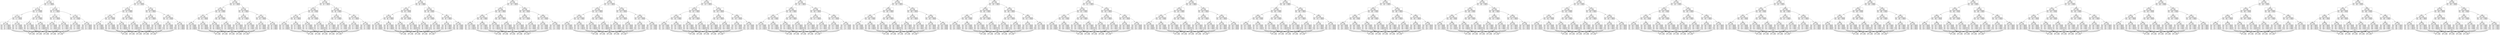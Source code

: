 digraph {
  node [
    fontsize = "16"
    fontname = "courier"
    shape = plaintext
  ];

  "s0" [label=<
<TABLE BORDER="0" CELLBORDER="1" CELLSPACING="0">
  <TR><TD><B>s0</B><BR />Type: HTTP<BR />Err: 0.00%</TD></TR>
  <TR><TD PORT="0">CALL "s1" 9.766KiB<BR />CALL "s2" 9.766KiB</TD></TR>
</TABLE>>];

  "s1" [label=<
<TABLE BORDER="0" CELLBORDER="1" CELLSPACING="0">
  <TR><TD><B>s1</B><BR />Type: HTTP<BR />Err: 0.00%</TD></TR>
  <TR><TD PORT="0">CALL "s3" 9.766KiB<BR />CALL "s4" 9.766KiB</TD></TR>
</TABLE>>];

  "s2" [label=<
<TABLE BORDER="0" CELLBORDER="1" CELLSPACING="0">
  <TR><TD><B>s2</B><BR />Type: HTTP<BR />Err: 0.00%</TD></TR>
  <TR><TD PORT="0">CALL "s5" 9.766KiB<BR />CALL "s6" 9.766KiB</TD></TR>
</TABLE>>];

  "s3" [label=<
<TABLE BORDER="0" CELLBORDER="1" CELLSPACING="0">
  <TR><TD><B>s3</B><BR />Type: HTTP<BR />Err: 0.00%</TD></TR>
  <TR><TD PORT="0">CALL "s7" 9.766KiB<BR />CALL "s8" 9.766KiB</TD></TR>
</TABLE>>];

  "s4" [label=<
<TABLE BORDER="0" CELLBORDER="1" CELLSPACING="0">
  <TR><TD><B>s4</B><BR />Type: HTTP<BR />Err: 0.00%</TD></TR>
  <TR><TD PORT="0">CALL "s9" 9.766KiB<BR />CALL "s10" 9.766KiB</TD></TR>
</TABLE>>];

  "s5" [label=<
<TABLE BORDER="0" CELLBORDER="1" CELLSPACING="0">
  <TR><TD><B>s5</B><BR />Type: HTTP<BR />Err: 0.00%</TD></TR>
  <TR><TD PORT="0">CALL "s11" 9.766KiB<BR />CALL "s12" 9.766KiB</TD></TR>
</TABLE>>];

  "s6" [label=<
<TABLE BORDER="0" CELLBORDER="1" CELLSPACING="0">
  <TR><TD><B>s6</B><BR />Type: HTTP<BR />Err: 0.00%</TD></TR>
  <TR><TD PORT="0">CALL "s13" 9.766KiB<BR />CALL "s14" 9.766KiB</TD></TR>
</TABLE>>];

  "s7" [label=<
<TABLE BORDER="0" CELLBORDER="1" CELLSPACING="0">
  <TR><TD><B>s7</B><BR />Type: HTTP<BR />Err: 0.00%</TD></TR>
  <TR><TD PORT="0">CALL "s15" 9.766KiB<BR />CALL "s16" 9.766KiB<BR />CALL "s17" 9.766KiB<BR />CALL "s18" 9.766KiB<BR />CALL "s19" 9.766KiB</TD></TR>
</TABLE>>];

  "s8" [label=<
<TABLE BORDER="0" CELLBORDER="1" CELLSPACING="0">
  <TR><TD><B>s8</B><BR />Type: HTTP<BR />Err: 0.00%</TD></TR>
  <TR><TD PORT="0">CALL "s15" 9.766KiB<BR />CALL "s16" 9.766KiB<BR />CALL "s17" 9.766KiB<BR />CALL "s18" 9.766KiB<BR />CALL "s19" 9.766KiB</TD></TR>
</TABLE>>];

  "s9" [label=<
<TABLE BORDER="0" CELLBORDER="1" CELLSPACING="0">
  <TR><TD><B>s9</B><BR />Type: HTTP<BR />Err: 0.00%</TD></TR>
  <TR><TD PORT="0">CALL "s15" 9.766KiB<BR />CALL "s16" 9.766KiB<BR />CALL "s17" 9.766KiB<BR />CALL "s18" 9.766KiB<BR />CALL "s19" 9.766KiB</TD></TR>
</TABLE>>];

  "s10" [label=<
<TABLE BORDER="0" CELLBORDER="1" CELLSPACING="0">
  <TR><TD><B>s10</B><BR />Type: HTTP<BR />Err: 0.00%</TD></TR>
  <TR><TD PORT="0">CALL "s15" 9.766KiB<BR />CALL "s16" 9.766KiB<BR />CALL "s17" 9.766KiB<BR />CALL "s18" 9.766KiB<BR />CALL "s19" 9.766KiB</TD></TR>
</TABLE>>];

  "s11" [label=<
<TABLE BORDER="0" CELLBORDER="1" CELLSPACING="0">
  <TR><TD><B>s11</B><BR />Type: HTTP<BR />Err: 0.00%</TD></TR>
  <TR><TD PORT="0">CALL "s15" 9.766KiB<BR />CALL "s16" 9.766KiB<BR />CALL "s17" 9.766KiB<BR />CALL "s18" 9.766KiB<BR />CALL "s19" 9.766KiB</TD></TR>
</TABLE>>];

  "s12" [label=<
<TABLE BORDER="0" CELLBORDER="1" CELLSPACING="0">
  <TR><TD><B>s12</B><BR />Type: HTTP<BR />Err: 0.00%</TD></TR>
  <TR><TD PORT="0">CALL "s15" 9.766KiB<BR />CALL "s16" 9.766KiB<BR />CALL "s17" 9.766KiB<BR />CALL "s18" 9.766KiB<BR />CALL "s19" 9.766KiB</TD></TR>
</TABLE>>];

  "s13" [label=<
<TABLE BORDER="0" CELLBORDER="1" CELLSPACING="0">
  <TR><TD><B>s13</B><BR />Type: HTTP<BR />Err: 0.00%</TD></TR>
  <TR><TD PORT="0">CALL "s15" 9.766KiB<BR />CALL "s16" 9.766KiB<BR />CALL "s17" 9.766KiB<BR />CALL "s18" 9.766KiB<BR />CALL "s19" 9.766KiB</TD></TR>
</TABLE>>];

  "s14" [label=<
<TABLE BORDER="0" CELLBORDER="1" CELLSPACING="0">
  <TR><TD><B>s14</B><BR />Type: HTTP<BR />Err: 0.00%</TD></TR>
  <TR><TD PORT="0">CALL "s15" 9.766KiB<BR />CALL "s16" 9.766KiB<BR />CALL "s17" 9.766KiB<BR />CALL "s18" 9.766KiB<BR />CALL "s19" 9.766KiB</TD></TR>
</TABLE>>];

  "s15" [label=<
<TABLE BORDER="0" CELLBORDER="1" CELLSPACING="0">
  <TR><TD><B>s15</B><BR />Type: HTTP<BR />Err: 0.00%</TD></TR>
</TABLE>>];

  "s16" [label=<
<TABLE BORDER="0" CELLBORDER="1" CELLSPACING="0">
  <TR><TD><B>s16</B><BR />Type: HTTP<BR />Err: 0.00%</TD></TR>
</TABLE>>];

  "s17" [label=<
<TABLE BORDER="0" CELLBORDER="1" CELLSPACING="0">
  <TR><TD><B>s17</B><BR />Type: HTTP<BR />Err: 0.00%</TD></TR>
</TABLE>>];

  "s18" [label=<
<TABLE BORDER="0" CELLBORDER="1" CELLSPACING="0">
  <TR><TD><B>s18</B><BR />Type: HTTP<BR />Err: 0.00%</TD></TR>
</TABLE>>];

  "s19" [label=<
<TABLE BORDER="0" CELLBORDER="1" CELLSPACING="0">
  <TR><TD><B>s19</B><BR />Type: HTTP<BR />Err: 0.00%</TD></TR>
</TABLE>>];

  "s20" [label=<
<TABLE BORDER="0" CELLBORDER="1" CELLSPACING="0">
  <TR><TD><B>s20</B><BR />Type: HTTP<BR />Err: 0.00%</TD></TR>
  <TR><TD PORT="0">CALL "s21" 9.766KiB<BR />CALL "s22" 9.766KiB</TD></TR>
</TABLE>>];

  "s21" [label=<
<TABLE BORDER="0" CELLBORDER="1" CELLSPACING="0">
  <TR><TD><B>s21</B><BR />Type: HTTP<BR />Err: 0.00%</TD></TR>
  <TR><TD PORT="0">CALL "s23" 9.766KiB<BR />CALL "s24" 9.766KiB</TD></TR>
</TABLE>>];

  "s22" [label=<
<TABLE BORDER="0" CELLBORDER="1" CELLSPACING="0">
  <TR><TD><B>s22</B><BR />Type: HTTP<BR />Err: 0.00%</TD></TR>
  <TR><TD PORT="0">CALL "s25" 9.766KiB<BR />CALL "s26" 9.766KiB</TD></TR>
</TABLE>>];

  "s23" [label=<
<TABLE BORDER="0" CELLBORDER="1" CELLSPACING="0">
  <TR><TD><B>s23</B><BR />Type: HTTP<BR />Err: 0.00%</TD></TR>
  <TR><TD PORT="0">CALL "s27" 9.766KiB<BR />CALL "s28" 9.766KiB</TD></TR>
</TABLE>>];

  "s24" [label=<
<TABLE BORDER="0" CELLBORDER="1" CELLSPACING="0">
  <TR><TD><B>s24</B><BR />Type: HTTP<BR />Err: 0.00%</TD></TR>
  <TR><TD PORT="0">CALL "s29" 9.766KiB<BR />CALL "s30" 9.766KiB</TD></TR>
</TABLE>>];

  "s25" [label=<
<TABLE BORDER="0" CELLBORDER="1" CELLSPACING="0">
  <TR><TD><B>s25</B><BR />Type: HTTP<BR />Err: 0.00%</TD></TR>
  <TR><TD PORT="0">CALL "s31" 9.766KiB<BR />CALL "s32" 9.766KiB</TD></TR>
</TABLE>>];

  "s26" [label=<
<TABLE BORDER="0" CELLBORDER="1" CELLSPACING="0">
  <TR><TD><B>s26</B><BR />Type: HTTP<BR />Err: 0.00%</TD></TR>
  <TR><TD PORT="0">CALL "s33" 9.766KiB<BR />CALL "s34" 9.766KiB</TD></TR>
</TABLE>>];

  "s27" [label=<
<TABLE BORDER="0" CELLBORDER="1" CELLSPACING="0">
  <TR><TD><B>s27</B><BR />Type: HTTP<BR />Err: 0.00%</TD></TR>
  <TR><TD PORT="0">CALL "s35" 9.766KiB<BR />CALL "s36" 9.766KiB<BR />CALL "s37" 9.766KiB<BR />CALL "s38" 9.766KiB<BR />CALL "s39" 9.766KiB</TD></TR>
</TABLE>>];

  "s28" [label=<
<TABLE BORDER="0" CELLBORDER="1" CELLSPACING="0">
  <TR><TD><B>s28</B><BR />Type: HTTP<BR />Err: 0.00%</TD></TR>
  <TR><TD PORT="0">CALL "s35" 9.766KiB<BR />CALL "s36" 9.766KiB<BR />CALL "s37" 9.766KiB<BR />CALL "s38" 9.766KiB<BR />CALL "s39" 9.766KiB</TD></TR>
</TABLE>>];

  "s29" [label=<
<TABLE BORDER="0" CELLBORDER="1" CELLSPACING="0">
  <TR><TD><B>s29</B><BR />Type: HTTP<BR />Err: 0.00%</TD></TR>
  <TR><TD PORT="0">CALL "s35" 9.766KiB<BR />CALL "s36" 9.766KiB<BR />CALL "s37" 9.766KiB<BR />CALL "s38" 9.766KiB<BR />CALL "s39" 9.766KiB</TD></TR>
</TABLE>>];

  "s30" [label=<
<TABLE BORDER="0" CELLBORDER="1" CELLSPACING="0">
  <TR><TD><B>s30</B><BR />Type: HTTP<BR />Err: 0.00%</TD></TR>
  <TR><TD PORT="0">CALL "s35" 9.766KiB<BR />CALL "s36" 9.766KiB<BR />CALL "s37" 9.766KiB<BR />CALL "s38" 9.766KiB<BR />CALL "s39" 9.766KiB</TD></TR>
</TABLE>>];

  "s31" [label=<
<TABLE BORDER="0" CELLBORDER="1" CELLSPACING="0">
  <TR><TD><B>s31</B><BR />Type: HTTP<BR />Err: 0.00%</TD></TR>
  <TR><TD PORT="0">CALL "s35" 9.766KiB<BR />CALL "s36" 9.766KiB<BR />CALL "s37" 9.766KiB<BR />CALL "s38" 9.766KiB<BR />CALL "s39" 9.766KiB</TD></TR>
</TABLE>>];

  "s32" [label=<
<TABLE BORDER="0" CELLBORDER="1" CELLSPACING="0">
  <TR><TD><B>s32</B><BR />Type: HTTP<BR />Err: 0.00%</TD></TR>
  <TR><TD PORT="0">CALL "s35" 9.766KiB<BR />CALL "s36" 9.766KiB<BR />CALL "s37" 9.766KiB<BR />CALL "s38" 9.766KiB<BR />CALL "s39" 9.766KiB</TD></TR>
</TABLE>>];

  "s33" [label=<
<TABLE BORDER="0" CELLBORDER="1" CELLSPACING="0">
  <TR><TD><B>s33</B><BR />Type: HTTP<BR />Err: 0.00%</TD></TR>
  <TR><TD PORT="0">CALL "s35" 9.766KiB<BR />CALL "s36" 9.766KiB<BR />CALL "s37" 9.766KiB<BR />CALL "s38" 9.766KiB<BR />CALL "s39" 9.766KiB</TD></TR>
</TABLE>>];

  "s34" [label=<
<TABLE BORDER="0" CELLBORDER="1" CELLSPACING="0">
  <TR><TD><B>s34</B><BR />Type: HTTP<BR />Err: 0.00%</TD></TR>
  <TR><TD PORT="0">CALL "s35" 9.766KiB<BR />CALL "s36" 9.766KiB<BR />CALL "s37" 9.766KiB<BR />CALL "s38" 9.766KiB<BR />CALL "s39" 9.766KiB</TD></TR>
</TABLE>>];

  "s35" [label=<
<TABLE BORDER="0" CELLBORDER="1" CELLSPACING="0">
  <TR><TD><B>s35</B><BR />Type: HTTP<BR />Err: 0.00%</TD></TR>
</TABLE>>];

  "s36" [label=<
<TABLE BORDER="0" CELLBORDER="1" CELLSPACING="0">
  <TR><TD><B>s36</B><BR />Type: HTTP<BR />Err: 0.00%</TD></TR>
</TABLE>>];

  "s37" [label=<
<TABLE BORDER="0" CELLBORDER="1" CELLSPACING="0">
  <TR><TD><B>s37</B><BR />Type: HTTP<BR />Err: 0.00%</TD></TR>
</TABLE>>];

  "s38" [label=<
<TABLE BORDER="0" CELLBORDER="1" CELLSPACING="0">
  <TR><TD><B>s38</B><BR />Type: HTTP<BR />Err: 0.00%</TD></TR>
</TABLE>>];

  "s39" [label=<
<TABLE BORDER="0" CELLBORDER="1" CELLSPACING="0">
  <TR><TD><B>s39</B><BR />Type: HTTP<BR />Err: 0.00%</TD></TR>
</TABLE>>];

  "s40" [label=<
<TABLE BORDER="0" CELLBORDER="1" CELLSPACING="0">
  <TR><TD><B>s40</B><BR />Type: HTTP<BR />Err: 0.00%</TD></TR>
  <TR><TD PORT="0">CALL "s41" 9.766KiB<BR />CALL "s42" 9.766KiB</TD></TR>
</TABLE>>];

  "s41" [label=<
<TABLE BORDER="0" CELLBORDER="1" CELLSPACING="0">
  <TR><TD><B>s41</B><BR />Type: HTTP<BR />Err: 0.00%</TD></TR>
  <TR><TD PORT="0">CALL "s43" 9.766KiB<BR />CALL "s44" 9.766KiB</TD></TR>
</TABLE>>];

  "s42" [label=<
<TABLE BORDER="0" CELLBORDER="1" CELLSPACING="0">
  <TR><TD><B>s42</B><BR />Type: HTTP<BR />Err: 0.00%</TD></TR>
  <TR><TD PORT="0">CALL "s45" 9.766KiB<BR />CALL "s46" 9.766KiB</TD></TR>
</TABLE>>];

  "s43" [label=<
<TABLE BORDER="0" CELLBORDER="1" CELLSPACING="0">
  <TR><TD><B>s43</B><BR />Type: HTTP<BR />Err: 0.00%</TD></TR>
  <TR><TD PORT="0">CALL "s47" 9.766KiB<BR />CALL "s48" 9.766KiB</TD></TR>
</TABLE>>];

  "s44" [label=<
<TABLE BORDER="0" CELLBORDER="1" CELLSPACING="0">
  <TR><TD><B>s44</B><BR />Type: HTTP<BR />Err: 0.00%</TD></TR>
  <TR><TD PORT="0">CALL "s49" 9.766KiB<BR />CALL "s50" 9.766KiB</TD></TR>
</TABLE>>];

  "s45" [label=<
<TABLE BORDER="0" CELLBORDER="1" CELLSPACING="0">
  <TR><TD><B>s45</B><BR />Type: HTTP<BR />Err: 0.00%</TD></TR>
  <TR><TD PORT="0">CALL "s51" 9.766KiB<BR />CALL "s52" 9.766KiB</TD></TR>
</TABLE>>];

  "s46" [label=<
<TABLE BORDER="0" CELLBORDER="1" CELLSPACING="0">
  <TR><TD><B>s46</B><BR />Type: HTTP<BR />Err: 0.00%</TD></TR>
  <TR><TD PORT="0">CALL "s53" 9.766KiB<BR />CALL "s54" 9.766KiB</TD></TR>
</TABLE>>];

  "s47" [label=<
<TABLE BORDER="0" CELLBORDER="1" CELLSPACING="0">
  <TR><TD><B>s47</B><BR />Type: HTTP<BR />Err: 0.00%</TD></TR>
  <TR><TD PORT="0">CALL "s55" 9.766KiB<BR />CALL "s56" 9.766KiB<BR />CALL "s57" 9.766KiB<BR />CALL "s58" 9.766KiB<BR />CALL "s59" 9.766KiB</TD></TR>
</TABLE>>];

  "s48" [label=<
<TABLE BORDER="0" CELLBORDER="1" CELLSPACING="0">
  <TR><TD><B>s48</B><BR />Type: HTTP<BR />Err: 0.00%</TD></TR>
  <TR><TD PORT="0">CALL "s55" 9.766KiB<BR />CALL "s56" 9.766KiB<BR />CALL "s57" 9.766KiB<BR />CALL "s58" 9.766KiB<BR />CALL "s59" 9.766KiB</TD></TR>
</TABLE>>];

  "s49" [label=<
<TABLE BORDER="0" CELLBORDER="1" CELLSPACING="0">
  <TR><TD><B>s49</B><BR />Type: HTTP<BR />Err: 0.00%</TD></TR>
  <TR><TD PORT="0">CALL "s55" 9.766KiB<BR />CALL "s56" 9.766KiB<BR />CALL "s57" 9.766KiB<BR />CALL "s58" 9.766KiB<BR />CALL "s59" 9.766KiB</TD></TR>
</TABLE>>];

  "s50" [label=<
<TABLE BORDER="0" CELLBORDER="1" CELLSPACING="0">
  <TR><TD><B>s50</B><BR />Type: HTTP<BR />Err: 0.00%</TD></TR>
  <TR><TD PORT="0">CALL "s55" 9.766KiB<BR />CALL "s56" 9.766KiB<BR />CALL "s57" 9.766KiB<BR />CALL "s58" 9.766KiB<BR />CALL "s59" 9.766KiB</TD></TR>
</TABLE>>];

  "s51" [label=<
<TABLE BORDER="0" CELLBORDER="1" CELLSPACING="0">
  <TR><TD><B>s51</B><BR />Type: HTTP<BR />Err: 0.00%</TD></TR>
  <TR><TD PORT="0">CALL "s55" 9.766KiB<BR />CALL "s56" 9.766KiB<BR />CALL "s57" 9.766KiB<BR />CALL "s58" 9.766KiB<BR />CALL "s59" 9.766KiB</TD></TR>
</TABLE>>];

  "s52" [label=<
<TABLE BORDER="0" CELLBORDER="1" CELLSPACING="0">
  <TR><TD><B>s52</B><BR />Type: HTTP<BR />Err: 0.00%</TD></TR>
  <TR><TD PORT="0">CALL "s55" 9.766KiB<BR />CALL "s56" 9.766KiB<BR />CALL "s57" 9.766KiB<BR />CALL "s58" 9.766KiB<BR />CALL "s59" 9.766KiB</TD></TR>
</TABLE>>];

  "s53" [label=<
<TABLE BORDER="0" CELLBORDER="1" CELLSPACING="0">
  <TR><TD><B>s53</B><BR />Type: HTTP<BR />Err: 0.00%</TD></TR>
  <TR><TD PORT="0">CALL "s55" 9.766KiB<BR />CALL "s56" 9.766KiB<BR />CALL "s57" 9.766KiB<BR />CALL "s58" 9.766KiB<BR />CALL "s59" 9.766KiB</TD></TR>
</TABLE>>];

  "s54" [label=<
<TABLE BORDER="0" CELLBORDER="1" CELLSPACING="0">
  <TR><TD><B>s54</B><BR />Type: HTTP<BR />Err: 0.00%</TD></TR>
  <TR><TD PORT="0">CALL "s55" 9.766KiB<BR />CALL "s56" 9.766KiB<BR />CALL "s57" 9.766KiB<BR />CALL "s58" 9.766KiB<BR />CALL "s59" 9.766KiB</TD></TR>
</TABLE>>];

  "s55" [label=<
<TABLE BORDER="0" CELLBORDER="1" CELLSPACING="0">
  <TR><TD><B>s55</B><BR />Type: HTTP<BR />Err: 0.00%</TD></TR>
</TABLE>>];

  "s56" [label=<
<TABLE BORDER="0" CELLBORDER="1" CELLSPACING="0">
  <TR><TD><B>s56</B><BR />Type: HTTP<BR />Err: 0.00%</TD></TR>
</TABLE>>];

  "s57" [label=<
<TABLE BORDER="0" CELLBORDER="1" CELLSPACING="0">
  <TR><TD><B>s57</B><BR />Type: HTTP<BR />Err: 0.00%</TD></TR>
</TABLE>>];

  "s58" [label=<
<TABLE BORDER="0" CELLBORDER="1" CELLSPACING="0">
  <TR><TD><B>s58</B><BR />Type: HTTP<BR />Err: 0.00%</TD></TR>
</TABLE>>];

  "s59" [label=<
<TABLE BORDER="0" CELLBORDER="1" CELLSPACING="0">
  <TR><TD><B>s59</B><BR />Type: HTTP<BR />Err: 0.00%</TD></TR>
</TABLE>>];

  "s60" [label=<
<TABLE BORDER="0" CELLBORDER="1" CELLSPACING="0">
  <TR><TD><B>s60</B><BR />Type: HTTP<BR />Err: 0.00%</TD></TR>
  <TR><TD PORT="0">CALL "s61" 9.766KiB<BR />CALL "s62" 9.766KiB</TD></TR>
</TABLE>>];

  "s61" [label=<
<TABLE BORDER="0" CELLBORDER="1" CELLSPACING="0">
  <TR><TD><B>s61</B><BR />Type: HTTP<BR />Err: 0.00%</TD></TR>
  <TR><TD PORT="0">CALL "s63" 9.766KiB<BR />CALL "s64" 9.766KiB</TD></TR>
</TABLE>>];

  "s62" [label=<
<TABLE BORDER="0" CELLBORDER="1" CELLSPACING="0">
  <TR><TD><B>s62</B><BR />Type: HTTP<BR />Err: 0.00%</TD></TR>
  <TR><TD PORT="0">CALL "s65" 9.766KiB<BR />CALL "s66" 9.766KiB</TD></TR>
</TABLE>>];

  "s63" [label=<
<TABLE BORDER="0" CELLBORDER="1" CELLSPACING="0">
  <TR><TD><B>s63</B><BR />Type: HTTP<BR />Err: 0.00%</TD></TR>
  <TR><TD PORT="0">CALL "s67" 9.766KiB<BR />CALL "s68" 9.766KiB</TD></TR>
</TABLE>>];

  "s64" [label=<
<TABLE BORDER="0" CELLBORDER="1" CELLSPACING="0">
  <TR><TD><B>s64</B><BR />Type: HTTP<BR />Err: 0.00%</TD></TR>
  <TR><TD PORT="0">CALL "s69" 9.766KiB<BR />CALL "s70" 9.766KiB</TD></TR>
</TABLE>>];

  "s65" [label=<
<TABLE BORDER="0" CELLBORDER="1" CELLSPACING="0">
  <TR><TD><B>s65</B><BR />Type: HTTP<BR />Err: 0.00%</TD></TR>
  <TR><TD PORT="0">CALL "s71" 9.766KiB<BR />CALL "s72" 9.766KiB</TD></TR>
</TABLE>>];

  "s66" [label=<
<TABLE BORDER="0" CELLBORDER="1" CELLSPACING="0">
  <TR><TD><B>s66</B><BR />Type: HTTP<BR />Err: 0.00%</TD></TR>
  <TR><TD PORT="0">CALL "s73" 9.766KiB<BR />CALL "s74" 9.766KiB</TD></TR>
</TABLE>>];

  "s67" [label=<
<TABLE BORDER="0" CELLBORDER="1" CELLSPACING="0">
  <TR><TD><B>s67</B><BR />Type: HTTP<BR />Err: 0.00%</TD></TR>
  <TR><TD PORT="0">CALL "s75" 9.766KiB<BR />CALL "s76" 9.766KiB<BR />CALL "s77" 9.766KiB<BR />CALL "s78" 9.766KiB<BR />CALL "s79" 9.766KiB</TD></TR>
</TABLE>>];

  "s68" [label=<
<TABLE BORDER="0" CELLBORDER="1" CELLSPACING="0">
  <TR><TD><B>s68</B><BR />Type: HTTP<BR />Err: 0.00%</TD></TR>
  <TR><TD PORT="0">CALL "s75" 9.766KiB<BR />CALL "s76" 9.766KiB<BR />CALL "s77" 9.766KiB<BR />CALL "s78" 9.766KiB<BR />CALL "s79" 9.766KiB</TD></TR>
</TABLE>>];

  "s69" [label=<
<TABLE BORDER="0" CELLBORDER="1" CELLSPACING="0">
  <TR><TD><B>s69</B><BR />Type: HTTP<BR />Err: 0.00%</TD></TR>
  <TR><TD PORT="0">CALL "s75" 9.766KiB<BR />CALL "s76" 9.766KiB<BR />CALL "s77" 9.766KiB<BR />CALL "s78" 9.766KiB<BR />CALL "s79" 9.766KiB</TD></TR>
</TABLE>>];

  "s70" [label=<
<TABLE BORDER="0" CELLBORDER="1" CELLSPACING="0">
  <TR><TD><B>s70</B><BR />Type: HTTP<BR />Err: 0.00%</TD></TR>
  <TR><TD PORT="0">CALL "s75" 9.766KiB<BR />CALL "s76" 9.766KiB<BR />CALL "s77" 9.766KiB<BR />CALL "s78" 9.766KiB<BR />CALL "s79" 9.766KiB</TD></TR>
</TABLE>>];

  "s71" [label=<
<TABLE BORDER="0" CELLBORDER="1" CELLSPACING="0">
  <TR><TD><B>s71</B><BR />Type: HTTP<BR />Err: 0.00%</TD></TR>
  <TR><TD PORT="0">CALL "s75" 9.766KiB<BR />CALL "s76" 9.766KiB<BR />CALL "s77" 9.766KiB<BR />CALL "s78" 9.766KiB<BR />CALL "s79" 9.766KiB</TD></TR>
</TABLE>>];

  "s72" [label=<
<TABLE BORDER="0" CELLBORDER="1" CELLSPACING="0">
  <TR><TD><B>s72</B><BR />Type: HTTP<BR />Err: 0.00%</TD></TR>
  <TR><TD PORT="0">CALL "s75" 9.766KiB<BR />CALL "s76" 9.766KiB<BR />CALL "s77" 9.766KiB<BR />CALL "s78" 9.766KiB<BR />CALL "s79" 9.766KiB</TD></TR>
</TABLE>>];

  "s73" [label=<
<TABLE BORDER="0" CELLBORDER="1" CELLSPACING="0">
  <TR><TD><B>s73</B><BR />Type: HTTP<BR />Err: 0.00%</TD></TR>
  <TR><TD PORT="0">CALL "s75" 9.766KiB<BR />CALL "s76" 9.766KiB<BR />CALL "s77" 9.766KiB<BR />CALL "s78" 9.766KiB<BR />CALL "s79" 9.766KiB</TD></TR>
</TABLE>>];

  "s74" [label=<
<TABLE BORDER="0" CELLBORDER="1" CELLSPACING="0">
  <TR><TD><B>s74</B><BR />Type: HTTP<BR />Err: 0.00%</TD></TR>
  <TR><TD PORT="0">CALL "s75" 9.766KiB<BR />CALL "s76" 9.766KiB<BR />CALL "s77" 9.766KiB<BR />CALL "s78" 9.766KiB<BR />CALL "s79" 9.766KiB</TD></TR>
</TABLE>>];

  "s75" [label=<
<TABLE BORDER="0" CELLBORDER="1" CELLSPACING="0">
  <TR><TD><B>s75</B><BR />Type: HTTP<BR />Err: 0.00%</TD></TR>
</TABLE>>];

  "s76" [label=<
<TABLE BORDER="0" CELLBORDER="1" CELLSPACING="0">
  <TR><TD><B>s76</B><BR />Type: HTTP<BR />Err: 0.00%</TD></TR>
</TABLE>>];

  "s77" [label=<
<TABLE BORDER="0" CELLBORDER="1" CELLSPACING="0">
  <TR><TD><B>s77</B><BR />Type: HTTP<BR />Err: 0.00%</TD></TR>
</TABLE>>];

  "s78" [label=<
<TABLE BORDER="0" CELLBORDER="1" CELLSPACING="0">
  <TR><TD><B>s78</B><BR />Type: HTTP<BR />Err: 0.00%</TD></TR>
</TABLE>>];

  "s79" [label=<
<TABLE BORDER="0" CELLBORDER="1" CELLSPACING="0">
  <TR><TD><B>s79</B><BR />Type: HTTP<BR />Err: 0.00%</TD></TR>
</TABLE>>];

  "s80" [label=<
<TABLE BORDER="0" CELLBORDER="1" CELLSPACING="0">
  <TR><TD><B>s80</B><BR />Type: HTTP<BR />Err: 0.00%</TD></TR>
  <TR><TD PORT="0">CALL "s81" 9.766KiB<BR />CALL "s82" 9.766KiB</TD></TR>
</TABLE>>];

  "s81" [label=<
<TABLE BORDER="0" CELLBORDER="1" CELLSPACING="0">
  <TR><TD><B>s81</B><BR />Type: HTTP<BR />Err: 0.00%</TD></TR>
  <TR><TD PORT="0">CALL "s83" 9.766KiB<BR />CALL "s84" 9.766KiB</TD></TR>
</TABLE>>];

  "s82" [label=<
<TABLE BORDER="0" CELLBORDER="1" CELLSPACING="0">
  <TR><TD><B>s82</B><BR />Type: HTTP<BR />Err: 0.00%</TD></TR>
  <TR><TD PORT="0">CALL "s85" 9.766KiB<BR />CALL "s86" 9.766KiB</TD></TR>
</TABLE>>];

  "s83" [label=<
<TABLE BORDER="0" CELLBORDER="1" CELLSPACING="0">
  <TR><TD><B>s83</B><BR />Type: HTTP<BR />Err: 0.00%</TD></TR>
  <TR><TD PORT="0">CALL "s87" 9.766KiB<BR />CALL "s88" 9.766KiB</TD></TR>
</TABLE>>];

  "s84" [label=<
<TABLE BORDER="0" CELLBORDER="1" CELLSPACING="0">
  <TR><TD><B>s84</B><BR />Type: HTTP<BR />Err: 0.00%</TD></TR>
  <TR><TD PORT="0">CALL "s89" 9.766KiB<BR />CALL "s90" 9.766KiB</TD></TR>
</TABLE>>];

  "s85" [label=<
<TABLE BORDER="0" CELLBORDER="1" CELLSPACING="0">
  <TR><TD><B>s85</B><BR />Type: HTTP<BR />Err: 0.00%</TD></TR>
  <TR><TD PORT="0">CALL "s91" 9.766KiB<BR />CALL "s92" 9.766KiB</TD></TR>
</TABLE>>];

  "s86" [label=<
<TABLE BORDER="0" CELLBORDER="1" CELLSPACING="0">
  <TR><TD><B>s86</B><BR />Type: HTTP<BR />Err: 0.00%</TD></TR>
  <TR><TD PORT="0">CALL "s93" 9.766KiB<BR />CALL "s94" 9.766KiB</TD></TR>
</TABLE>>];

  "s87" [label=<
<TABLE BORDER="0" CELLBORDER="1" CELLSPACING="0">
  <TR><TD><B>s87</B><BR />Type: HTTP<BR />Err: 0.00%</TD></TR>
  <TR><TD PORT="0">CALL "s95" 9.766KiB<BR />CALL "s96" 9.766KiB<BR />CALL "s97" 9.766KiB<BR />CALL "s98" 9.766KiB<BR />CALL "s99" 9.766KiB</TD></TR>
</TABLE>>];

  "s88" [label=<
<TABLE BORDER="0" CELLBORDER="1" CELLSPACING="0">
  <TR><TD><B>s88</B><BR />Type: HTTP<BR />Err: 0.00%</TD></TR>
  <TR><TD PORT="0">CALL "s95" 9.766KiB<BR />CALL "s96" 9.766KiB<BR />CALL "s97" 9.766KiB<BR />CALL "s98" 9.766KiB<BR />CALL "s99" 9.766KiB</TD></TR>
</TABLE>>];

  "s89" [label=<
<TABLE BORDER="0" CELLBORDER="1" CELLSPACING="0">
  <TR><TD><B>s89</B><BR />Type: HTTP<BR />Err: 0.00%</TD></TR>
  <TR><TD PORT="0">CALL "s95" 9.766KiB<BR />CALL "s96" 9.766KiB<BR />CALL "s97" 9.766KiB<BR />CALL "s98" 9.766KiB<BR />CALL "s99" 9.766KiB</TD></TR>
</TABLE>>];

  "s90" [label=<
<TABLE BORDER="0" CELLBORDER="1" CELLSPACING="0">
  <TR><TD><B>s90</B><BR />Type: HTTP<BR />Err: 0.00%</TD></TR>
  <TR><TD PORT="0">CALL "s95" 9.766KiB<BR />CALL "s96" 9.766KiB<BR />CALL "s97" 9.766KiB<BR />CALL "s98" 9.766KiB<BR />CALL "s99" 9.766KiB</TD></TR>
</TABLE>>];

  "s91" [label=<
<TABLE BORDER="0" CELLBORDER="1" CELLSPACING="0">
  <TR><TD><B>s91</B><BR />Type: HTTP<BR />Err: 0.00%</TD></TR>
  <TR><TD PORT="0">CALL "s95" 9.766KiB<BR />CALL "s96" 9.766KiB<BR />CALL "s97" 9.766KiB<BR />CALL "s98" 9.766KiB<BR />CALL "s99" 9.766KiB</TD></TR>
</TABLE>>];

  "s92" [label=<
<TABLE BORDER="0" CELLBORDER="1" CELLSPACING="0">
  <TR><TD><B>s92</B><BR />Type: HTTP<BR />Err: 0.00%</TD></TR>
  <TR><TD PORT="0">CALL "s95" 9.766KiB<BR />CALL "s96" 9.766KiB<BR />CALL "s97" 9.766KiB<BR />CALL "s98" 9.766KiB<BR />CALL "s99" 9.766KiB</TD></TR>
</TABLE>>];

  "s93" [label=<
<TABLE BORDER="0" CELLBORDER="1" CELLSPACING="0">
  <TR><TD><B>s93</B><BR />Type: HTTP<BR />Err: 0.00%</TD></TR>
  <TR><TD PORT="0">CALL "s95" 9.766KiB<BR />CALL "s96" 9.766KiB<BR />CALL "s97" 9.766KiB<BR />CALL "s98" 9.766KiB<BR />CALL "s99" 9.766KiB</TD></TR>
</TABLE>>];

  "s94" [label=<
<TABLE BORDER="0" CELLBORDER="1" CELLSPACING="0">
  <TR><TD><B>s94</B><BR />Type: HTTP<BR />Err: 0.00%</TD></TR>
  <TR><TD PORT="0">CALL "s95" 9.766KiB<BR />CALL "s96" 9.766KiB<BR />CALL "s97" 9.766KiB<BR />CALL "s98" 9.766KiB<BR />CALL "s99" 9.766KiB</TD></TR>
</TABLE>>];

  "s95" [label=<
<TABLE BORDER="0" CELLBORDER="1" CELLSPACING="0">
  <TR><TD><B>s95</B><BR />Type: HTTP<BR />Err: 0.00%</TD></TR>
</TABLE>>];

  "s96" [label=<
<TABLE BORDER="0" CELLBORDER="1" CELLSPACING="0">
  <TR><TD><B>s96</B><BR />Type: HTTP<BR />Err: 0.00%</TD></TR>
</TABLE>>];

  "s97" [label=<
<TABLE BORDER="0" CELLBORDER="1" CELLSPACING="0">
  <TR><TD><B>s97</B><BR />Type: HTTP<BR />Err: 0.00%</TD></TR>
</TABLE>>];

  "s98" [label=<
<TABLE BORDER="0" CELLBORDER="1" CELLSPACING="0">
  <TR><TD><B>s98</B><BR />Type: HTTP<BR />Err: 0.00%</TD></TR>
</TABLE>>];

  "s99" [label=<
<TABLE BORDER="0" CELLBORDER="1" CELLSPACING="0">
  <TR><TD><B>s99</B><BR />Type: HTTP<BR />Err: 0.00%</TD></TR>
</TABLE>>];

  "s100" [label=<
<TABLE BORDER="0" CELLBORDER="1" CELLSPACING="0">
  <TR><TD><B>s100</B><BR />Type: HTTP<BR />Err: 0.00%</TD></TR>
  <TR><TD PORT="0">CALL "s101" 9.766KiB<BR />CALL "s102" 9.766KiB</TD></TR>
</TABLE>>];

  "s101" [label=<
<TABLE BORDER="0" CELLBORDER="1" CELLSPACING="0">
  <TR><TD><B>s101</B><BR />Type: HTTP<BR />Err: 0.00%</TD></TR>
  <TR><TD PORT="0">CALL "s103" 9.766KiB<BR />CALL "s104" 9.766KiB</TD></TR>
</TABLE>>];

  "s102" [label=<
<TABLE BORDER="0" CELLBORDER="1" CELLSPACING="0">
  <TR><TD><B>s102</B><BR />Type: HTTP<BR />Err: 0.00%</TD></TR>
  <TR><TD PORT="0">CALL "s105" 9.766KiB<BR />CALL "s106" 9.766KiB</TD></TR>
</TABLE>>];

  "s103" [label=<
<TABLE BORDER="0" CELLBORDER="1" CELLSPACING="0">
  <TR><TD><B>s103</B><BR />Type: HTTP<BR />Err: 0.00%</TD></TR>
  <TR><TD PORT="0">CALL "s107" 9.766KiB<BR />CALL "s108" 9.766KiB</TD></TR>
</TABLE>>];

  "s104" [label=<
<TABLE BORDER="0" CELLBORDER="1" CELLSPACING="0">
  <TR><TD><B>s104</B><BR />Type: HTTP<BR />Err: 0.00%</TD></TR>
  <TR><TD PORT="0">CALL "s109" 9.766KiB<BR />CALL "s110" 9.766KiB</TD></TR>
</TABLE>>];

  "s105" [label=<
<TABLE BORDER="0" CELLBORDER="1" CELLSPACING="0">
  <TR><TD><B>s105</B><BR />Type: HTTP<BR />Err: 0.00%</TD></TR>
  <TR><TD PORT="0">CALL "s111" 9.766KiB<BR />CALL "s112" 9.766KiB</TD></TR>
</TABLE>>];

  "s106" [label=<
<TABLE BORDER="0" CELLBORDER="1" CELLSPACING="0">
  <TR><TD><B>s106</B><BR />Type: HTTP<BR />Err: 0.00%</TD></TR>
  <TR><TD PORT="0">CALL "s113" 9.766KiB<BR />CALL "s114" 9.766KiB</TD></TR>
</TABLE>>];

  "s107" [label=<
<TABLE BORDER="0" CELLBORDER="1" CELLSPACING="0">
  <TR><TD><B>s107</B><BR />Type: HTTP<BR />Err: 0.00%</TD></TR>
  <TR><TD PORT="0">CALL "s115" 9.766KiB<BR />CALL "s116" 9.766KiB<BR />CALL "s117" 9.766KiB<BR />CALL "s118" 9.766KiB<BR />CALL "s119" 9.766KiB</TD></TR>
</TABLE>>];

  "s108" [label=<
<TABLE BORDER="0" CELLBORDER="1" CELLSPACING="0">
  <TR><TD><B>s108</B><BR />Type: HTTP<BR />Err: 0.00%</TD></TR>
  <TR><TD PORT="0">CALL "s115" 9.766KiB<BR />CALL "s116" 9.766KiB<BR />CALL "s117" 9.766KiB<BR />CALL "s118" 9.766KiB<BR />CALL "s119" 9.766KiB</TD></TR>
</TABLE>>];

  "s109" [label=<
<TABLE BORDER="0" CELLBORDER="1" CELLSPACING="0">
  <TR><TD><B>s109</B><BR />Type: HTTP<BR />Err: 0.00%</TD></TR>
  <TR><TD PORT="0">CALL "s115" 9.766KiB<BR />CALL "s116" 9.766KiB<BR />CALL "s117" 9.766KiB<BR />CALL "s118" 9.766KiB<BR />CALL "s119" 9.766KiB</TD></TR>
</TABLE>>];

  "s110" [label=<
<TABLE BORDER="0" CELLBORDER="1" CELLSPACING="0">
  <TR><TD><B>s110</B><BR />Type: HTTP<BR />Err: 0.00%</TD></TR>
  <TR><TD PORT="0">CALL "s115" 9.766KiB<BR />CALL "s116" 9.766KiB<BR />CALL "s117" 9.766KiB<BR />CALL "s118" 9.766KiB<BR />CALL "s119" 9.766KiB</TD></TR>
</TABLE>>];

  "s111" [label=<
<TABLE BORDER="0" CELLBORDER="1" CELLSPACING="0">
  <TR><TD><B>s111</B><BR />Type: HTTP<BR />Err: 0.00%</TD></TR>
  <TR><TD PORT="0">CALL "s115" 9.766KiB<BR />CALL "s116" 9.766KiB<BR />CALL "s117" 9.766KiB<BR />CALL "s118" 9.766KiB<BR />CALL "s119" 9.766KiB</TD></TR>
</TABLE>>];

  "s112" [label=<
<TABLE BORDER="0" CELLBORDER="1" CELLSPACING="0">
  <TR><TD><B>s112</B><BR />Type: HTTP<BR />Err: 0.00%</TD></TR>
  <TR><TD PORT="0">CALL "s115" 9.766KiB<BR />CALL "s116" 9.766KiB<BR />CALL "s117" 9.766KiB<BR />CALL "s118" 9.766KiB<BR />CALL "s119" 9.766KiB</TD></TR>
</TABLE>>];

  "s113" [label=<
<TABLE BORDER="0" CELLBORDER="1" CELLSPACING="0">
  <TR><TD><B>s113</B><BR />Type: HTTP<BR />Err: 0.00%</TD></TR>
  <TR><TD PORT="0">CALL "s115" 9.766KiB<BR />CALL "s116" 9.766KiB<BR />CALL "s117" 9.766KiB<BR />CALL "s118" 9.766KiB<BR />CALL "s119" 9.766KiB</TD></TR>
</TABLE>>];

  "s114" [label=<
<TABLE BORDER="0" CELLBORDER="1" CELLSPACING="0">
  <TR><TD><B>s114</B><BR />Type: HTTP<BR />Err: 0.00%</TD></TR>
  <TR><TD PORT="0">CALL "s115" 9.766KiB<BR />CALL "s116" 9.766KiB<BR />CALL "s117" 9.766KiB<BR />CALL "s118" 9.766KiB<BR />CALL "s119" 9.766KiB</TD></TR>
</TABLE>>];

  "s115" [label=<
<TABLE BORDER="0" CELLBORDER="1" CELLSPACING="0">
  <TR><TD><B>s115</B><BR />Type: HTTP<BR />Err: 0.00%</TD></TR>
</TABLE>>];

  "s116" [label=<
<TABLE BORDER="0" CELLBORDER="1" CELLSPACING="0">
  <TR><TD><B>s116</B><BR />Type: HTTP<BR />Err: 0.00%</TD></TR>
</TABLE>>];

  "s117" [label=<
<TABLE BORDER="0" CELLBORDER="1" CELLSPACING="0">
  <TR><TD><B>s117</B><BR />Type: HTTP<BR />Err: 0.00%</TD></TR>
</TABLE>>];

  "s118" [label=<
<TABLE BORDER="0" CELLBORDER="1" CELLSPACING="0">
  <TR><TD><B>s118</B><BR />Type: HTTP<BR />Err: 0.00%</TD></TR>
</TABLE>>];

  "s119" [label=<
<TABLE BORDER="0" CELLBORDER="1" CELLSPACING="0">
  <TR><TD><B>s119</B><BR />Type: HTTP<BR />Err: 0.00%</TD></TR>
</TABLE>>];

  "s120" [label=<
<TABLE BORDER="0" CELLBORDER="1" CELLSPACING="0">
  <TR><TD><B>s120</B><BR />Type: HTTP<BR />Err: 0.00%</TD></TR>
  <TR><TD PORT="0">CALL "s121" 9.766KiB<BR />CALL "s122" 9.766KiB</TD></TR>
</TABLE>>];

  "s121" [label=<
<TABLE BORDER="0" CELLBORDER="1" CELLSPACING="0">
  <TR><TD><B>s121</B><BR />Type: HTTP<BR />Err: 0.00%</TD></TR>
  <TR><TD PORT="0">CALL "s123" 9.766KiB<BR />CALL "s124" 9.766KiB</TD></TR>
</TABLE>>];

  "s122" [label=<
<TABLE BORDER="0" CELLBORDER="1" CELLSPACING="0">
  <TR><TD><B>s122</B><BR />Type: HTTP<BR />Err: 0.00%</TD></TR>
  <TR><TD PORT="0">CALL "s125" 9.766KiB<BR />CALL "s126" 9.766KiB</TD></TR>
</TABLE>>];

  "s123" [label=<
<TABLE BORDER="0" CELLBORDER="1" CELLSPACING="0">
  <TR><TD><B>s123</B><BR />Type: HTTP<BR />Err: 0.00%</TD></TR>
  <TR><TD PORT="0">CALL "s127" 9.766KiB<BR />CALL "s128" 9.766KiB</TD></TR>
</TABLE>>];

  "s124" [label=<
<TABLE BORDER="0" CELLBORDER="1" CELLSPACING="0">
  <TR><TD><B>s124</B><BR />Type: HTTP<BR />Err: 0.00%</TD></TR>
  <TR><TD PORT="0">CALL "s129" 9.766KiB<BR />CALL "s130" 9.766KiB</TD></TR>
</TABLE>>];

  "s125" [label=<
<TABLE BORDER="0" CELLBORDER="1" CELLSPACING="0">
  <TR><TD><B>s125</B><BR />Type: HTTP<BR />Err: 0.00%</TD></TR>
  <TR><TD PORT="0">CALL "s131" 9.766KiB<BR />CALL "s132" 9.766KiB</TD></TR>
</TABLE>>];

  "s126" [label=<
<TABLE BORDER="0" CELLBORDER="1" CELLSPACING="0">
  <TR><TD><B>s126</B><BR />Type: HTTP<BR />Err: 0.00%</TD></TR>
  <TR><TD PORT="0">CALL "s133" 9.766KiB<BR />CALL "s134" 9.766KiB</TD></TR>
</TABLE>>];

  "s127" [label=<
<TABLE BORDER="0" CELLBORDER="1" CELLSPACING="0">
  <TR><TD><B>s127</B><BR />Type: HTTP<BR />Err: 0.00%</TD></TR>
  <TR><TD PORT="0">CALL "s135" 9.766KiB<BR />CALL "s136" 9.766KiB<BR />CALL "s137" 9.766KiB<BR />CALL "s138" 9.766KiB<BR />CALL "s139" 9.766KiB</TD></TR>
</TABLE>>];

  "s128" [label=<
<TABLE BORDER="0" CELLBORDER="1" CELLSPACING="0">
  <TR><TD><B>s128</B><BR />Type: HTTP<BR />Err: 0.00%</TD></TR>
  <TR><TD PORT="0">CALL "s135" 9.766KiB<BR />CALL "s136" 9.766KiB<BR />CALL "s137" 9.766KiB<BR />CALL "s138" 9.766KiB<BR />CALL "s139" 9.766KiB</TD></TR>
</TABLE>>];

  "s129" [label=<
<TABLE BORDER="0" CELLBORDER="1" CELLSPACING="0">
  <TR><TD><B>s129</B><BR />Type: HTTP<BR />Err: 0.00%</TD></TR>
  <TR><TD PORT="0">CALL "s135" 9.766KiB<BR />CALL "s136" 9.766KiB<BR />CALL "s137" 9.766KiB<BR />CALL "s138" 9.766KiB<BR />CALL "s139" 9.766KiB</TD></TR>
</TABLE>>];

  "s130" [label=<
<TABLE BORDER="0" CELLBORDER="1" CELLSPACING="0">
  <TR><TD><B>s130</B><BR />Type: HTTP<BR />Err: 0.00%</TD></TR>
  <TR><TD PORT="0">CALL "s135" 9.766KiB<BR />CALL "s136" 9.766KiB<BR />CALL "s137" 9.766KiB<BR />CALL "s138" 9.766KiB<BR />CALL "s139" 9.766KiB</TD></TR>
</TABLE>>];

  "s131" [label=<
<TABLE BORDER="0" CELLBORDER="1" CELLSPACING="0">
  <TR><TD><B>s131</B><BR />Type: HTTP<BR />Err: 0.00%</TD></TR>
  <TR><TD PORT="0">CALL "s135" 9.766KiB<BR />CALL "s136" 9.766KiB<BR />CALL "s137" 9.766KiB<BR />CALL "s138" 9.766KiB<BR />CALL "s139" 9.766KiB</TD></TR>
</TABLE>>];

  "s132" [label=<
<TABLE BORDER="0" CELLBORDER="1" CELLSPACING="0">
  <TR><TD><B>s132</B><BR />Type: HTTP<BR />Err: 0.00%</TD></TR>
  <TR><TD PORT="0">CALL "s135" 9.766KiB<BR />CALL "s136" 9.766KiB<BR />CALL "s137" 9.766KiB<BR />CALL "s138" 9.766KiB<BR />CALL "s139" 9.766KiB</TD></TR>
</TABLE>>];

  "s133" [label=<
<TABLE BORDER="0" CELLBORDER="1" CELLSPACING="0">
  <TR><TD><B>s133</B><BR />Type: HTTP<BR />Err: 0.00%</TD></TR>
  <TR><TD PORT="0">CALL "s135" 9.766KiB<BR />CALL "s136" 9.766KiB<BR />CALL "s137" 9.766KiB<BR />CALL "s138" 9.766KiB<BR />CALL "s139" 9.766KiB</TD></TR>
</TABLE>>];

  "s134" [label=<
<TABLE BORDER="0" CELLBORDER="1" CELLSPACING="0">
  <TR><TD><B>s134</B><BR />Type: HTTP<BR />Err: 0.00%</TD></TR>
  <TR><TD PORT="0">CALL "s135" 9.766KiB<BR />CALL "s136" 9.766KiB<BR />CALL "s137" 9.766KiB<BR />CALL "s138" 9.766KiB<BR />CALL "s139" 9.766KiB</TD></TR>
</TABLE>>];

  "s135" [label=<
<TABLE BORDER="0" CELLBORDER="1" CELLSPACING="0">
  <TR><TD><B>s135</B><BR />Type: HTTP<BR />Err: 0.00%</TD></TR>
</TABLE>>];

  "s136" [label=<
<TABLE BORDER="0" CELLBORDER="1" CELLSPACING="0">
  <TR><TD><B>s136</B><BR />Type: HTTP<BR />Err: 0.00%</TD></TR>
</TABLE>>];

  "s137" [label=<
<TABLE BORDER="0" CELLBORDER="1" CELLSPACING="0">
  <TR><TD><B>s137</B><BR />Type: HTTP<BR />Err: 0.00%</TD></TR>
</TABLE>>];

  "s138" [label=<
<TABLE BORDER="0" CELLBORDER="1" CELLSPACING="0">
  <TR><TD><B>s138</B><BR />Type: HTTP<BR />Err: 0.00%</TD></TR>
</TABLE>>];

  "s139" [label=<
<TABLE BORDER="0" CELLBORDER="1" CELLSPACING="0">
  <TR><TD><B>s139</B><BR />Type: HTTP<BR />Err: 0.00%</TD></TR>
</TABLE>>];

  "s140" [label=<
<TABLE BORDER="0" CELLBORDER="1" CELLSPACING="0">
  <TR><TD><B>s140</B><BR />Type: HTTP<BR />Err: 0.00%</TD></TR>
  <TR><TD PORT="0">CALL "s141" 9.766KiB<BR />CALL "s142" 9.766KiB</TD></TR>
</TABLE>>];

  "s141" [label=<
<TABLE BORDER="0" CELLBORDER="1" CELLSPACING="0">
  <TR><TD><B>s141</B><BR />Type: HTTP<BR />Err: 0.00%</TD></TR>
  <TR><TD PORT="0">CALL "s143" 9.766KiB<BR />CALL "s144" 9.766KiB</TD></TR>
</TABLE>>];

  "s142" [label=<
<TABLE BORDER="0" CELLBORDER="1" CELLSPACING="0">
  <TR><TD><B>s142</B><BR />Type: HTTP<BR />Err: 0.00%</TD></TR>
  <TR><TD PORT="0">CALL "s145" 9.766KiB<BR />CALL "s146" 9.766KiB</TD></TR>
</TABLE>>];

  "s143" [label=<
<TABLE BORDER="0" CELLBORDER="1" CELLSPACING="0">
  <TR><TD><B>s143</B><BR />Type: HTTP<BR />Err: 0.00%</TD></TR>
  <TR><TD PORT="0">CALL "s147" 9.766KiB<BR />CALL "s148" 9.766KiB</TD></TR>
</TABLE>>];

  "s144" [label=<
<TABLE BORDER="0" CELLBORDER="1" CELLSPACING="0">
  <TR><TD><B>s144</B><BR />Type: HTTP<BR />Err: 0.00%</TD></TR>
  <TR><TD PORT="0">CALL "s149" 9.766KiB<BR />CALL "s150" 9.766KiB</TD></TR>
</TABLE>>];

  "s145" [label=<
<TABLE BORDER="0" CELLBORDER="1" CELLSPACING="0">
  <TR><TD><B>s145</B><BR />Type: HTTP<BR />Err: 0.00%</TD></TR>
  <TR><TD PORT="0">CALL "s151" 9.766KiB<BR />CALL "s152" 9.766KiB</TD></TR>
</TABLE>>];

  "s146" [label=<
<TABLE BORDER="0" CELLBORDER="1" CELLSPACING="0">
  <TR><TD><B>s146</B><BR />Type: HTTP<BR />Err: 0.00%</TD></TR>
  <TR><TD PORT="0">CALL "s153" 9.766KiB<BR />CALL "s154" 9.766KiB</TD></TR>
</TABLE>>];

  "s147" [label=<
<TABLE BORDER="0" CELLBORDER="1" CELLSPACING="0">
  <TR><TD><B>s147</B><BR />Type: HTTP<BR />Err: 0.00%</TD></TR>
  <TR><TD PORT="0">CALL "s155" 9.766KiB<BR />CALL "s156" 9.766KiB<BR />CALL "s157" 9.766KiB<BR />CALL "s158" 9.766KiB<BR />CALL "s159" 9.766KiB</TD></TR>
</TABLE>>];

  "s148" [label=<
<TABLE BORDER="0" CELLBORDER="1" CELLSPACING="0">
  <TR><TD><B>s148</B><BR />Type: HTTP<BR />Err: 0.00%</TD></TR>
  <TR><TD PORT="0">CALL "s155" 9.766KiB<BR />CALL "s156" 9.766KiB<BR />CALL "s157" 9.766KiB<BR />CALL "s158" 9.766KiB<BR />CALL "s159" 9.766KiB</TD></TR>
</TABLE>>];

  "s149" [label=<
<TABLE BORDER="0" CELLBORDER="1" CELLSPACING="0">
  <TR><TD><B>s149</B><BR />Type: HTTP<BR />Err: 0.00%</TD></TR>
  <TR><TD PORT="0">CALL "s155" 9.766KiB<BR />CALL "s156" 9.766KiB<BR />CALL "s157" 9.766KiB<BR />CALL "s158" 9.766KiB<BR />CALL "s159" 9.766KiB</TD></TR>
</TABLE>>];

  "s150" [label=<
<TABLE BORDER="0" CELLBORDER="1" CELLSPACING="0">
  <TR><TD><B>s150</B><BR />Type: HTTP<BR />Err: 0.00%</TD></TR>
  <TR><TD PORT="0">CALL "s155" 9.766KiB<BR />CALL "s156" 9.766KiB<BR />CALL "s157" 9.766KiB<BR />CALL "s158" 9.766KiB<BR />CALL "s159" 9.766KiB</TD></TR>
</TABLE>>];

  "s151" [label=<
<TABLE BORDER="0" CELLBORDER="1" CELLSPACING="0">
  <TR><TD><B>s151</B><BR />Type: HTTP<BR />Err: 0.00%</TD></TR>
  <TR><TD PORT="0">CALL "s155" 9.766KiB<BR />CALL "s156" 9.766KiB<BR />CALL "s157" 9.766KiB<BR />CALL "s158" 9.766KiB<BR />CALL "s159" 9.766KiB</TD></TR>
</TABLE>>];

  "s152" [label=<
<TABLE BORDER="0" CELLBORDER="1" CELLSPACING="0">
  <TR><TD><B>s152</B><BR />Type: HTTP<BR />Err: 0.00%</TD></TR>
  <TR><TD PORT="0">CALL "s155" 9.766KiB<BR />CALL "s156" 9.766KiB<BR />CALL "s157" 9.766KiB<BR />CALL "s158" 9.766KiB<BR />CALL "s159" 9.766KiB</TD></TR>
</TABLE>>];

  "s153" [label=<
<TABLE BORDER="0" CELLBORDER="1" CELLSPACING="0">
  <TR><TD><B>s153</B><BR />Type: HTTP<BR />Err: 0.00%</TD></TR>
  <TR><TD PORT="0">CALL "s155" 9.766KiB<BR />CALL "s156" 9.766KiB<BR />CALL "s157" 9.766KiB<BR />CALL "s158" 9.766KiB<BR />CALL "s159" 9.766KiB</TD></TR>
</TABLE>>];

  "s154" [label=<
<TABLE BORDER="0" CELLBORDER="1" CELLSPACING="0">
  <TR><TD><B>s154</B><BR />Type: HTTP<BR />Err: 0.00%</TD></TR>
  <TR><TD PORT="0">CALL "s155" 9.766KiB<BR />CALL "s156" 9.766KiB<BR />CALL "s157" 9.766KiB<BR />CALL "s158" 9.766KiB<BR />CALL "s159" 9.766KiB</TD></TR>
</TABLE>>];

  "s155" [label=<
<TABLE BORDER="0" CELLBORDER="1" CELLSPACING="0">
  <TR><TD><B>s155</B><BR />Type: HTTP<BR />Err: 0.00%</TD></TR>
</TABLE>>];

  "s156" [label=<
<TABLE BORDER="0" CELLBORDER="1" CELLSPACING="0">
  <TR><TD><B>s156</B><BR />Type: HTTP<BR />Err: 0.00%</TD></TR>
</TABLE>>];

  "s157" [label=<
<TABLE BORDER="0" CELLBORDER="1" CELLSPACING="0">
  <TR><TD><B>s157</B><BR />Type: HTTP<BR />Err: 0.00%</TD></TR>
</TABLE>>];

  "s158" [label=<
<TABLE BORDER="0" CELLBORDER="1" CELLSPACING="0">
  <TR><TD><B>s158</B><BR />Type: HTTP<BR />Err: 0.00%</TD></TR>
</TABLE>>];

  "s159" [label=<
<TABLE BORDER="0" CELLBORDER="1" CELLSPACING="0">
  <TR><TD><B>s159</B><BR />Type: HTTP<BR />Err: 0.00%</TD></TR>
</TABLE>>];

  "s160" [label=<
<TABLE BORDER="0" CELLBORDER="1" CELLSPACING="0">
  <TR><TD><B>s160</B><BR />Type: HTTP<BR />Err: 0.00%</TD></TR>
  <TR><TD PORT="0">CALL "s161" 9.766KiB<BR />CALL "s162" 9.766KiB</TD></TR>
</TABLE>>];

  "s161" [label=<
<TABLE BORDER="0" CELLBORDER="1" CELLSPACING="0">
  <TR><TD><B>s161</B><BR />Type: HTTP<BR />Err: 0.00%</TD></TR>
  <TR><TD PORT="0">CALL "s163" 9.766KiB<BR />CALL "s164" 9.766KiB</TD></TR>
</TABLE>>];

  "s162" [label=<
<TABLE BORDER="0" CELLBORDER="1" CELLSPACING="0">
  <TR><TD><B>s162</B><BR />Type: HTTP<BR />Err: 0.00%</TD></TR>
  <TR><TD PORT="0">CALL "s165" 9.766KiB<BR />CALL "s166" 9.766KiB</TD></TR>
</TABLE>>];

  "s163" [label=<
<TABLE BORDER="0" CELLBORDER="1" CELLSPACING="0">
  <TR><TD><B>s163</B><BR />Type: HTTP<BR />Err: 0.00%</TD></TR>
  <TR><TD PORT="0">CALL "s167" 9.766KiB<BR />CALL "s168" 9.766KiB</TD></TR>
</TABLE>>];

  "s164" [label=<
<TABLE BORDER="0" CELLBORDER="1" CELLSPACING="0">
  <TR><TD><B>s164</B><BR />Type: HTTP<BR />Err: 0.00%</TD></TR>
  <TR><TD PORT="0">CALL "s169" 9.766KiB<BR />CALL "s170" 9.766KiB</TD></TR>
</TABLE>>];

  "s165" [label=<
<TABLE BORDER="0" CELLBORDER="1" CELLSPACING="0">
  <TR><TD><B>s165</B><BR />Type: HTTP<BR />Err: 0.00%</TD></TR>
  <TR><TD PORT="0">CALL "s171" 9.766KiB<BR />CALL "s172" 9.766KiB</TD></TR>
</TABLE>>];

  "s166" [label=<
<TABLE BORDER="0" CELLBORDER="1" CELLSPACING="0">
  <TR><TD><B>s166</B><BR />Type: HTTP<BR />Err: 0.00%</TD></TR>
  <TR><TD PORT="0">CALL "s173" 9.766KiB<BR />CALL "s174" 9.766KiB</TD></TR>
</TABLE>>];

  "s167" [label=<
<TABLE BORDER="0" CELLBORDER="1" CELLSPACING="0">
  <TR><TD><B>s167</B><BR />Type: HTTP<BR />Err: 0.00%</TD></TR>
  <TR><TD PORT="0">CALL "s175" 9.766KiB<BR />CALL "s176" 9.766KiB<BR />CALL "s177" 9.766KiB<BR />CALL "s178" 9.766KiB<BR />CALL "s179" 9.766KiB</TD></TR>
</TABLE>>];

  "s168" [label=<
<TABLE BORDER="0" CELLBORDER="1" CELLSPACING="0">
  <TR><TD><B>s168</B><BR />Type: HTTP<BR />Err: 0.00%</TD></TR>
  <TR><TD PORT="0">CALL "s175" 9.766KiB<BR />CALL "s176" 9.766KiB<BR />CALL "s177" 9.766KiB<BR />CALL "s178" 9.766KiB<BR />CALL "s179" 9.766KiB</TD></TR>
</TABLE>>];

  "s169" [label=<
<TABLE BORDER="0" CELLBORDER="1" CELLSPACING="0">
  <TR><TD><B>s169</B><BR />Type: HTTP<BR />Err: 0.00%</TD></TR>
  <TR><TD PORT="0">CALL "s175" 9.766KiB<BR />CALL "s176" 9.766KiB<BR />CALL "s177" 9.766KiB<BR />CALL "s178" 9.766KiB<BR />CALL "s179" 9.766KiB</TD></TR>
</TABLE>>];

  "s170" [label=<
<TABLE BORDER="0" CELLBORDER="1" CELLSPACING="0">
  <TR><TD><B>s170</B><BR />Type: HTTP<BR />Err: 0.00%</TD></TR>
  <TR><TD PORT="0">CALL "s175" 9.766KiB<BR />CALL "s176" 9.766KiB<BR />CALL "s177" 9.766KiB<BR />CALL "s178" 9.766KiB<BR />CALL "s179" 9.766KiB</TD></TR>
</TABLE>>];

  "s171" [label=<
<TABLE BORDER="0" CELLBORDER="1" CELLSPACING="0">
  <TR><TD><B>s171</B><BR />Type: HTTP<BR />Err: 0.00%</TD></TR>
  <TR><TD PORT="0">CALL "s175" 9.766KiB<BR />CALL "s176" 9.766KiB<BR />CALL "s177" 9.766KiB<BR />CALL "s178" 9.766KiB<BR />CALL "s179" 9.766KiB</TD></TR>
</TABLE>>];

  "s172" [label=<
<TABLE BORDER="0" CELLBORDER="1" CELLSPACING="0">
  <TR><TD><B>s172</B><BR />Type: HTTP<BR />Err: 0.00%</TD></TR>
  <TR><TD PORT="0">CALL "s175" 9.766KiB<BR />CALL "s176" 9.766KiB<BR />CALL "s177" 9.766KiB<BR />CALL "s178" 9.766KiB<BR />CALL "s179" 9.766KiB</TD></TR>
</TABLE>>];

  "s173" [label=<
<TABLE BORDER="0" CELLBORDER="1" CELLSPACING="0">
  <TR><TD><B>s173</B><BR />Type: HTTP<BR />Err: 0.00%</TD></TR>
  <TR><TD PORT="0">CALL "s175" 9.766KiB<BR />CALL "s176" 9.766KiB<BR />CALL "s177" 9.766KiB<BR />CALL "s178" 9.766KiB<BR />CALL "s179" 9.766KiB</TD></TR>
</TABLE>>];

  "s174" [label=<
<TABLE BORDER="0" CELLBORDER="1" CELLSPACING="0">
  <TR><TD><B>s174</B><BR />Type: HTTP<BR />Err: 0.00%</TD></TR>
  <TR><TD PORT="0">CALL "s175" 9.766KiB<BR />CALL "s176" 9.766KiB<BR />CALL "s177" 9.766KiB<BR />CALL "s178" 9.766KiB<BR />CALL "s179" 9.766KiB</TD></TR>
</TABLE>>];

  "s175" [label=<
<TABLE BORDER="0" CELLBORDER="1" CELLSPACING="0">
  <TR><TD><B>s175</B><BR />Type: HTTP<BR />Err: 0.00%</TD></TR>
</TABLE>>];

  "s176" [label=<
<TABLE BORDER="0" CELLBORDER="1" CELLSPACING="0">
  <TR><TD><B>s176</B><BR />Type: HTTP<BR />Err: 0.00%</TD></TR>
</TABLE>>];

  "s177" [label=<
<TABLE BORDER="0" CELLBORDER="1" CELLSPACING="0">
  <TR><TD><B>s177</B><BR />Type: HTTP<BR />Err: 0.00%</TD></TR>
</TABLE>>];

  "s178" [label=<
<TABLE BORDER="0" CELLBORDER="1" CELLSPACING="0">
  <TR><TD><B>s178</B><BR />Type: HTTP<BR />Err: 0.00%</TD></TR>
</TABLE>>];

  "s179" [label=<
<TABLE BORDER="0" CELLBORDER="1" CELLSPACING="0">
  <TR><TD><B>s179</B><BR />Type: HTTP<BR />Err: 0.00%</TD></TR>
</TABLE>>];

  "s180" [label=<
<TABLE BORDER="0" CELLBORDER="1" CELLSPACING="0">
  <TR><TD><B>s180</B><BR />Type: HTTP<BR />Err: 0.00%</TD></TR>
  <TR><TD PORT="0">CALL "s181" 9.766KiB<BR />CALL "s182" 9.766KiB</TD></TR>
</TABLE>>];

  "s181" [label=<
<TABLE BORDER="0" CELLBORDER="1" CELLSPACING="0">
  <TR><TD><B>s181</B><BR />Type: HTTP<BR />Err: 0.00%</TD></TR>
  <TR><TD PORT="0">CALL "s183" 9.766KiB<BR />CALL "s184" 9.766KiB</TD></TR>
</TABLE>>];

  "s182" [label=<
<TABLE BORDER="0" CELLBORDER="1" CELLSPACING="0">
  <TR><TD><B>s182</B><BR />Type: HTTP<BR />Err: 0.00%</TD></TR>
  <TR><TD PORT="0">CALL "s185" 9.766KiB<BR />CALL "s186" 9.766KiB</TD></TR>
</TABLE>>];

  "s183" [label=<
<TABLE BORDER="0" CELLBORDER="1" CELLSPACING="0">
  <TR><TD><B>s183</B><BR />Type: HTTP<BR />Err: 0.00%</TD></TR>
  <TR><TD PORT="0">CALL "s187" 9.766KiB<BR />CALL "s188" 9.766KiB</TD></TR>
</TABLE>>];

  "s184" [label=<
<TABLE BORDER="0" CELLBORDER="1" CELLSPACING="0">
  <TR><TD><B>s184</B><BR />Type: HTTP<BR />Err: 0.00%</TD></TR>
  <TR><TD PORT="0">CALL "s189" 9.766KiB<BR />CALL "s190" 9.766KiB</TD></TR>
</TABLE>>];

  "s185" [label=<
<TABLE BORDER="0" CELLBORDER="1" CELLSPACING="0">
  <TR><TD><B>s185</B><BR />Type: HTTP<BR />Err: 0.00%</TD></TR>
  <TR><TD PORT="0">CALL "s191" 9.766KiB<BR />CALL "s192" 9.766KiB</TD></TR>
</TABLE>>];

  "s186" [label=<
<TABLE BORDER="0" CELLBORDER="1" CELLSPACING="0">
  <TR><TD><B>s186</B><BR />Type: HTTP<BR />Err: 0.00%</TD></TR>
  <TR><TD PORT="0">CALL "s193" 9.766KiB<BR />CALL "s194" 9.766KiB</TD></TR>
</TABLE>>];

  "s187" [label=<
<TABLE BORDER="0" CELLBORDER="1" CELLSPACING="0">
  <TR><TD><B>s187</B><BR />Type: HTTP<BR />Err: 0.00%</TD></TR>
  <TR><TD PORT="0">CALL "s195" 9.766KiB<BR />CALL "s196" 9.766KiB<BR />CALL "s197" 9.766KiB<BR />CALL "s198" 9.766KiB<BR />CALL "s199" 9.766KiB</TD></TR>
</TABLE>>];

  "s188" [label=<
<TABLE BORDER="0" CELLBORDER="1" CELLSPACING="0">
  <TR><TD><B>s188</B><BR />Type: HTTP<BR />Err: 0.00%</TD></TR>
  <TR><TD PORT="0">CALL "s195" 9.766KiB<BR />CALL "s196" 9.766KiB<BR />CALL "s197" 9.766KiB<BR />CALL "s198" 9.766KiB<BR />CALL "s199" 9.766KiB</TD></TR>
</TABLE>>];

  "s189" [label=<
<TABLE BORDER="0" CELLBORDER="1" CELLSPACING="0">
  <TR><TD><B>s189</B><BR />Type: HTTP<BR />Err: 0.00%</TD></TR>
  <TR><TD PORT="0">CALL "s195" 9.766KiB<BR />CALL "s196" 9.766KiB<BR />CALL "s197" 9.766KiB<BR />CALL "s198" 9.766KiB<BR />CALL "s199" 9.766KiB</TD></TR>
</TABLE>>];

  "s190" [label=<
<TABLE BORDER="0" CELLBORDER="1" CELLSPACING="0">
  <TR><TD><B>s190</B><BR />Type: HTTP<BR />Err: 0.00%</TD></TR>
  <TR><TD PORT="0">CALL "s195" 9.766KiB<BR />CALL "s196" 9.766KiB<BR />CALL "s197" 9.766KiB<BR />CALL "s198" 9.766KiB<BR />CALL "s199" 9.766KiB</TD></TR>
</TABLE>>];

  "s191" [label=<
<TABLE BORDER="0" CELLBORDER="1" CELLSPACING="0">
  <TR><TD><B>s191</B><BR />Type: HTTP<BR />Err: 0.00%</TD></TR>
  <TR><TD PORT="0">CALL "s195" 9.766KiB<BR />CALL "s196" 9.766KiB<BR />CALL "s197" 9.766KiB<BR />CALL "s198" 9.766KiB<BR />CALL "s199" 9.766KiB</TD></TR>
</TABLE>>];

  "s192" [label=<
<TABLE BORDER="0" CELLBORDER="1" CELLSPACING="0">
  <TR><TD><B>s192</B><BR />Type: HTTP<BR />Err: 0.00%</TD></TR>
  <TR><TD PORT="0">CALL "s195" 9.766KiB<BR />CALL "s196" 9.766KiB<BR />CALL "s197" 9.766KiB<BR />CALL "s198" 9.766KiB<BR />CALL "s199" 9.766KiB</TD></TR>
</TABLE>>];

  "s193" [label=<
<TABLE BORDER="0" CELLBORDER="1" CELLSPACING="0">
  <TR><TD><B>s193</B><BR />Type: HTTP<BR />Err: 0.00%</TD></TR>
  <TR><TD PORT="0">CALL "s195" 9.766KiB<BR />CALL "s196" 9.766KiB<BR />CALL "s197" 9.766KiB<BR />CALL "s198" 9.766KiB<BR />CALL "s199" 9.766KiB</TD></TR>
</TABLE>>];

  "s194" [label=<
<TABLE BORDER="0" CELLBORDER="1" CELLSPACING="0">
  <TR><TD><B>s194</B><BR />Type: HTTP<BR />Err: 0.00%</TD></TR>
  <TR><TD PORT="0">CALL "s195" 9.766KiB<BR />CALL "s196" 9.766KiB<BR />CALL "s197" 9.766KiB<BR />CALL "s198" 9.766KiB<BR />CALL "s199" 9.766KiB</TD></TR>
</TABLE>>];

  "s195" [label=<
<TABLE BORDER="0" CELLBORDER="1" CELLSPACING="0">
  <TR><TD><B>s195</B><BR />Type: HTTP<BR />Err: 0.00%</TD></TR>
</TABLE>>];

  "s196" [label=<
<TABLE BORDER="0" CELLBORDER="1" CELLSPACING="0">
  <TR><TD><B>s196</B><BR />Type: HTTP<BR />Err: 0.00%</TD></TR>
</TABLE>>];

  "s197" [label=<
<TABLE BORDER="0" CELLBORDER="1" CELLSPACING="0">
  <TR><TD><B>s197</B><BR />Type: HTTP<BR />Err: 0.00%</TD></TR>
</TABLE>>];

  "s198" [label=<
<TABLE BORDER="0" CELLBORDER="1" CELLSPACING="0">
  <TR><TD><B>s198</B><BR />Type: HTTP<BR />Err: 0.00%</TD></TR>
</TABLE>>];

  "s199" [label=<
<TABLE BORDER="0" CELLBORDER="1" CELLSPACING="0">
  <TR><TD><B>s199</B><BR />Type: HTTP<BR />Err: 0.00%</TD></TR>
</TABLE>>];

  "s200" [label=<
<TABLE BORDER="0" CELLBORDER="1" CELLSPACING="0">
  <TR><TD><B>s200</B><BR />Type: HTTP<BR />Err: 0.00%</TD></TR>
  <TR><TD PORT="0">CALL "s201" 9.766KiB<BR />CALL "s202" 9.766KiB</TD></TR>
</TABLE>>];

  "s201" [label=<
<TABLE BORDER="0" CELLBORDER="1" CELLSPACING="0">
  <TR><TD><B>s201</B><BR />Type: HTTP<BR />Err: 0.00%</TD></TR>
  <TR><TD PORT="0">CALL "s203" 9.766KiB<BR />CALL "s204" 9.766KiB</TD></TR>
</TABLE>>];

  "s202" [label=<
<TABLE BORDER="0" CELLBORDER="1" CELLSPACING="0">
  <TR><TD><B>s202</B><BR />Type: HTTP<BR />Err: 0.00%</TD></TR>
  <TR><TD PORT="0">CALL "s205" 9.766KiB<BR />CALL "s206" 9.766KiB</TD></TR>
</TABLE>>];

  "s203" [label=<
<TABLE BORDER="0" CELLBORDER="1" CELLSPACING="0">
  <TR><TD><B>s203</B><BR />Type: HTTP<BR />Err: 0.00%</TD></TR>
  <TR><TD PORT="0">CALL "s207" 9.766KiB<BR />CALL "s208" 9.766KiB</TD></TR>
</TABLE>>];

  "s204" [label=<
<TABLE BORDER="0" CELLBORDER="1" CELLSPACING="0">
  <TR><TD><B>s204</B><BR />Type: HTTP<BR />Err: 0.00%</TD></TR>
  <TR><TD PORT="0">CALL "s209" 9.766KiB<BR />CALL "s210" 9.766KiB</TD></TR>
</TABLE>>];

  "s205" [label=<
<TABLE BORDER="0" CELLBORDER="1" CELLSPACING="0">
  <TR><TD><B>s205</B><BR />Type: HTTP<BR />Err: 0.00%</TD></TR>
  <TR><TD PORT="0">CALL "s211" 9.766KiB<BR />CALL "s212" 9.766KiB</TD></TR>
</TABLE>>];

  "s206" [label=<
<TABLE BORDER="0" CELLBORDER="1" CELLSPACING="0">
  <TR><TD><B>s206</B><BR />Type: HTTP<BR />Err: 0.00%</TD></TR>
  <TR><TD PORT="0">CALL "s213" 9.766KiB<BR />CALL "s214" 9.766KiB</TD></TR>
</TABLE>>];

  "s207" [label=<
<TABLE BORDER="0" CELLBORDER="1" CELLSPACING="0">
  <TR><TD><B>s207</B><BR />Type: HTTP<BR />Err: 0.00%</TD></TR>
  <TR><TD PORT="0">CALL "s215" 9.766KiB<BR />CALL "s216" 9.766KiB<BR />CALL "s217" 9.766KiB<BR />CALL "s218" 9.766KiB<BR />CALL "s219" 9.766KiB</TD></TR>
</TABLE>>];

  "s208" [label=<
<TABLE BORDER="0" CELLBORDER="1" CELLSPACING="0">
  <TR><TD><B>s208</B><BR />Type: HTTP<BR />Err: 0.00%</TD></TR>
  <TR><TD PORT="0">CALL "s215" 9.766KiB<BR />CALL "s216" 9.766KiB<BR />CALL "s217" 9.766KiB<BR />CALL "s218" 9.766KiB<BR />CALL "s219" 9.766KiB</TD></TR>
</TABLE>>];

  "s209" [label=<
<TABLE BORDER="0" CELLBORDER="1" CELLSPACING="0">
  <TR><TD><B>s209</B><BR />Type: HTTP<BR />Err: 0.00%</TD></TR>
  <TR><TD PORT="0">CALL "s215" 9.766KiB<BR />CALL "s216" 9.766KiB<BR />CALL "s217" 9.766KiB<BR />CALL "s218" 9.766KiB<BR />CALL "s219" 9.766KiB</TD></TR>
</TABLE>>];

  "s210" [label=<
<TABLE BORDER="0" CELLBORDER="1" CELLSPACING="0">
  <TR><TD><B>s210</B><BR />Type: HTTP<BR />Err: 0.00%</TD></TR>
  <TR><TD PORT="0">CALL "s215" 9.766KiB<BR />CALL "s216" 9.766KiB<BR />CALL "s217" 9.766KiB<BR />CALL "s218" 9.766KiB<BR />CALL "s219" 9.766KiB</TD></TR>
</TABLE>>];

  "s211" [label=<
<TABLE BORDER="0" CELLBORDER="1" CELLSPACING="0">
  <TR><TD><B>s211</B><BR />Type: HTTP<BR />Err: 0.00%</TD></TR>
  <TR><TD PORT="0">CALL "s215" 9.766KiB<BR />CALL "s216" 9.766KiB<BR />CALL "s217" 9.766KiB<BR />CALL "s218" 9.766KiB<BR />CALL "s219" 9.766KiB</TD></TR>
</TABLE>>];

  "s212" [label=<
<TABLE BORDER="0" CELLBORDER="1" CELLSPACING="0">
  <TR><TD><B>s212</B><BR />Type: HTTP<BR />Err: 0.00%</TD></TR>
  <TR><TD PORT="0">CALL "s215" 9.766KiB<BR />CALL "s216" 9.766KiB<BR />CALL "s217" 9.766KiB<BR />CALL "s218" 9.766KiB<BR />CALL "s219" 9.766KiB</TD></TR>
</TABLE>>];

  "s213" [label=<
<TABLE BORDER="0" CELLBORDER="1" CELLSPACING="0">
  <TR><TD><B>s213</B><BR />Type: HTTP<BR />Err: 0.00%</TD></TR>
  <TR><TD PORT="0">CALL "s215" 9.766KiB<BR />CALL "s216" 9.766KiB<BR />CALL "s217" 9.766KiB<BR />CALL "s218" 9.766KiB<BR />CALL "s219" 9.766KiB</TD></TR>
</TABLE>>];

  "s214" [label=<
<TABLE BORDER="0" CELLBORDER="1" CELLSPACING="0">
  <TR><TD><B>s214</B><BR />Type: HTTP<BR />Err: 0.00%</TD></TR>
  <TR><TD PORT="0">CALL "s215" 9.766KiB<BR />CALL "s216" 9.766KiB<BR />CALL "s217" 9.766KiB<BR />CALL "s218" 9.766KiB<BR />CALL "s219" 9.766KiB</TD></TR>
</TABLE>>];

  "s215" [label=<
<TABLE BORDER="0" CELLBORDER="1" CELLSPACING="0">
  <TR><TD><B>s215</B><BR />Type: HTTP<BR />Err: 0.00%</TD></TR>
</TABLE>>];

  "s216" [label=<
<TABLE BORDER="0" CELLBORDER="1" CELLSPACING="0">
  <TR><TD><B>s216</B><BR />Type: HTTP<BR />Err: 0.00%</TD></TR>
</TABLE>>];

  "s217" [label=<
<TABLE BORDER="0" CELLBORDER="1" CELLSPACING="0">
  <TR><TD><B>s217</B><BR />Type: HTTP<BR />Err: 0.00%</TD></TR>
</TABLE>>];

  "s218" [label=<
<TABLE BORDER="0" CELLBORDER="1" CELLSPACING="0">
  <TR><TD><B>s218</B><BR />Type: HTTP<BR />Err: 0.00%</TD></TR>
</TABLE>>];

  "s219" [label=<
<TABLE BORDER="0" CELLBORDER="1" CELLSPACING="0">
  <TR><TD><B>s219</B><BR />Type: HTTP<BR />Err: 0.00%</TD></TR>
</TABLE>>];

  "s220" [label=<
<TABLE BORDER="0" CELLBORDER="1" CELLSPACING="0">
  <TR><TD><B>s220</B><BR />Type: HTTP<BR />Err: 0.00%</TD></TR>
  <TR><TD PORT="0">CALL "s221" 9.766KiB<BR />CALL "s222" 9.766KiB</TD></TR>
</TABLE>>];

  "s221" [label=<
<TABLE BORDER="0" CELLBORDER="1" CELLSPACING="0">
  <TR><TD><B>s221</B><BR />Type: HTTP<BR />Err: 0.00%</TD></TR>
  <TR><TD PORT="0">CALL "s223" 9.766KiB<BR />CALL "s224" 9.766KiB</TD></TR>
</TABLE>>];

  "s222" [label=<
<TABLE BORDER="0" CELLBORDER="1" CELLSPACING="0">
  <TR><TD><B>s222</B><BR />Type: HTTP<BR />Err: 0.00%</TD></TR>
  <TR><TD PORT="0">CALL "s225" 9.766KiB<BR />CALL "s226" 9.766KiB</TD></TR>
</TABLE>>];

  "s223" [label=<
<TABLE BORDER="0" CELLBORDER="1" CELLSPACING="0">
  <TR><TD><B>s223</B><BR />Type: HTTP<BR />Err: 0.00%</TD></TR>
  <TR><TD PORT="0">CALL "s227" 9.766KiB<BR />CALL "s228" 9.766KiB</TD></TR>
</TABLE>>];

  "s224" [label=<
<TABLE BORDER="0" CELLBORDER="1" CELLSPACING="0">
  <TR><TD><B>s224</B><BR />Type: HTTP<BR />Err: 0.00%</TD></TR>
  <TR><TD PORT="0">CALL "s229" 9.766KiB<BR />CALL "s230" 9.766KiB</TD></TR>
</TABLE>>];

  "s225" [label=<
<TABLE BORDER="0" CELLBORDER="1" CELLSPACING="0">
  <TR><TD><B>s225</B><BR />Type: HTTP<BR />Err: 0.00%</TD></TR>
  <TR><TD PORT="0">CALL "s231" 9.766KiB<BR />CALL "s232" 9.766KiB</TD></TR>
</TABLE>>];

  "s226" [label=<
<TABLE BORDER="0" CELLBORDER="1" CELLSPACING="0">
  <TR><TD><B>s226</B><BR />Type: HTTP<BR />Err: 0.00%</TD></TR>
  <TR><TD PORT="0">CALL "s233" 9.766KiB<BR />CALL "s234" 9.766KiB</TD></TR>
</TABLE>>];

  "s227" [label=<
<TABLE BORDER="0" CELLBORDER="1" CELLSPACING="0">
  <TR><TD><B>s227</B><BR />Type: HTTP<BR />Err: 0.00%</TD></TR>
  <TR><TD PORT="0">CALL "s235" 9.766KiB<BR />CALL "s236" 9.766KiB<BR />CALL "s237" 9.766KiB<BR />CALL "s238" 9.766KiB<BR />CALL "s239" 9.766KiB</TD></TR>
</TABLE>>];

  "s228" [label=<
<TABLE BORDER="0" CELLBORDER="1" CELLSPACING="0">
  <TR><TD><B>s228</B><BR />Type: HTTP<BR />Err: 0.00%</TD></TR>
  <TR><TD PORT="0">CALL "s235" 9.766KiB<BR />CALL "s236" 9.766KiB<BR />CALL "s237" 9.766KiB<BR />CALL "s238" 9.766KiB<BR />CALL "s239" 9.766KiB</TD></TR>
</TABLE>>];

  "s229" [label=<
<TABLE BORDER="0" CELLBORDER="1" CELLSPACING="0">
  <TR><TD><B>s229</B><BR />Type: HTTP<BR />Err: 0.00%</TD></TR>
  <TR><TD PORT="0">CALL "s235" 9.766KiB<BR />CALL "s236" 9.766KiB<BR />CALL "s237" 9.766KiB<BR />CALL "s238" 9.766KiB<BR />CALL "s239" 9.766KiB</TD></TR>
</TABLE>>];

  "s230" [label=<
<TABLE BORDER="0" CELLBORDER="1" CELLSPACING="0">
  <TR><TD><B>s230</B><BR />Type: HTTP<BR />Err: 0.00%</TD></TR>
  <TR><TD PORT="0">CALL "s235" 9.766KiB<BR />CALL "s236" 9.766KiB<BR />CALL "s237" 9.766KiB<BR />CALL "s238" 9.766KiB<BR />CALL "s239" 9.766KiB</TD></TR>
</TABLE>>];

  "s231" [label=<
<TABLE BORDER="0" CELLBORDER="1" CELLSPACING="0">
  <TR><TD><B>s231</B><BR />Type: HTTP<BR />Err: 0.00%</TD></TR>
  <TR><TD PORT="0">CALL "s235" 9.766KiB<BR />CALL "s236" 9.766KiB<BR />CALL "s237" 9.766KiB<BR />CALL "s238" 9.766KiB<BR />CALL "s239" 9.766KiB</TD></TR>
</TABLE>>];

  "s232" [label=<
<TABLE BORDER="0" CELLBORDER="1" CELLSPACING="0">
  <TR><TD><B>s232</B><BR />Type: HTTP<BR />Err: 0.00%</TD></TR>
  <TR><TD PORT="0">CALL "s235" 9.766KiB<BR />CALL "s236" 9.766KiB<BR />CALL "s237" 9.766KiB<BR />CALL "s238" 9.766KiB<BR />CALL "s239" 9.766KiB</TD></TR>
</TABLE>>];

  "s233" [label=<
<TABLE BORDER="0" CELLBORDER="1" CELLSPACING="0">
  <TR><TD><B>s233</B><BR />Type: HTTP<BR />Err: 0.00%</TD></TR>
  <TR><TD PORT="0">CALL "s235" 9.766KiB<BR />CALL "s236" 9.766KiB<BR />CALL "s237" 9.766KiB<BR />CALL "s238" 9.766KiB<BR />CALL "s239" 9.766KiB</TD></TR>
</TABLE>>];

  "s234" [label=<
<TABLE BORDER="0" CELLBORDER="1" CELLSPACING="0">
  <TR><TD><B>s234</B><BR />Type: HTTP<BR />Err: 0.00%</TD></TR>
  <TR><TD PORT="0">CALL "s235" 9.766KiB<BR />CALL "s236" 9.766KiB<BR />CALL "s237" 9.766KiB<BR />CALL "s238" 9.766KiB<BR />CALL "s239" 9.766KiB</TD></TR>
</TABLE>>];

  "s235" [label=<
<TABLE BORDER="0" CELLBORDER="1" CELLSPACING="0">
  <TR><TD><B>s235</B><BR />Type: HTTP<BR />Err: 0.00%</TD></TR>
</TABLE>>];

  "s236" [label=<
<TABLE BORDER="0" CELLBORDER="1" CELLSPACING="0">
  <TR><TD><B>s236</B><BR />Type: HTTP<BR />Err: 0.00%</TD></TR>
</TABLE>>];

  "s237" [label=<
<TABLE BORDER="0" CELLBORDER="1" CELLSPACING="0">
  <TR><TD><B>s237</B><BR />Type: HTTP<BR />Err: 0.00%</TD></TR>
</TABLE>>];

  "s238" [label=<
<TABLE BORDER="0" CELLBORDER="1" CELLSPACING="0">
  <TR><TD><B>s238</B><BR />Type: HTTP<BR />Err: 0.00%</TD></TR>
</TABLE>>];

  "s239" [label=<
<TABLE BORDER="0" CELLBORDER="1" CELLSPACING="0">
  <TR><TD><B>s239</B><BR />Type: HTTP<BR />Err: 0.00%</TD></TR>
</TABLE>>];

  "s240" [label=<
<TABLE BORDER="0" CELLBORDER="1" CELLSPACING="0">
  <TR><TD><B>s240</B><BR />Type: HTTP<BR />Err: 0.00%</TD></TR>
  <TR><TD PORT="0">CALL "s241" 9.766KiB<BR />CALL "s242" 9.766KiB</TD></TR>
</TABLE>>];

  "s241" [label=<
<TABLE BORDER="0" CELLBORDER="1" CELLSPACING="0">
  <TR><TD><B>s241</B><BR />Type: HTTP<BR />Err: 0.00%</TD></TR>
  <TR><TD PORT="0">CALL "s243" 9.766KiB<BR />CALL "s244" 9.766KiB</TD></TR>
</TABLE>>];

  "s242" [label=<
<TABLE BORDER="0" CELLBORDER="1" CELLSPACING="0">
  <TR><TD><B>s242</B><BR />Type: HTTP<BR />Err: 0.00%</TD></TR>
  <TR><TD PORT="0">CALL "s245" 9.766KiB<BR />CALL "s246" 9.766KiB</TD></TR>
</TABLE>>];

  "s243" [label=<
<TABLE BORDER="0" CELLBORDER="1" CELLSPACING="0">
  <TR><TD><B>s243</B><BR />Type: HTTP<BR />Err: 0.00%</TD></TR>
  <TR><TD PORT="0">CALL "s247" 9.766KiB<BR />CALL "s248" 9.766KiB</TD></TR>
</TABLE>>];

  "s244" [label=<
<TABLE BORDER="0" CELLBORDER="1" CELLSPACING="0">
  <TR><TD><B>s244</B><BR />Type: HTTP<BR />Err: 0.00%</TD></TR>
  <TR><TD PORT="0">CALL "s249" 9.766KiB<BR />CALL "s250" 9.766KiB</TD></TR>
</TABLE>>];

  "s245" [label=<
<TABLE BORDER="0" CELLBORDER="1" CELLSPACING="0">
  <TR><TD><B>s245</B><BR />Type: HTTP<BR />Err: 0.00%</TD></TR>
  <TR><TD PORT="0">CALL "s251" 9.766KiB<BR />CALL "s252" 9.766KiB</TD></TR>
</TABLE>>];

  "s246" [label=<
<TABLE BORDER="0" CELLBORDER="1" CELLSPACING="0">
  <TR><TD><B>s246</B><BR />Type: HTTP<BR />Err: 0.00%</TD></TR>
  <TR><TD PORT="0">CALL "s253" 9.766KiB<BR />CALL "s254" 9.766KiB</TD></TR>
</TABLE>>];

  "s247" [label=<
<TABLE BORDER="0" CELLBORDER="1" CELLSPACING="0">
  <TR><TD><B>s247</B><BR />Type: HTTP<BR />Err: 0.00%</TD></TR>
  <TR><TD PORT="0">CALL "s255" 9.766KiB<BR />CALL "s256" 9.766KiB<BR />CALL "s257" 9.766KiB<BR />CALL "s258" 9.766KiB<BR />CALL "s259" 9.766KiB</TD></TR>
</TABLE>>];

  "s248" [label=<
<TABLE BORDER="0" CELLBORDER="1" CELLSPACING="0">
  <TR><TD><B>s248</B><BR />Type: HTTP<BR />Err: 0.00%</TD></TR>
  <TR><TD PORT="0">CALL "s255" 9.766KiB<BR />CALL "s256" 9.766KiB<BR />CALL "s257" 9.766KiB<BR />CALL "s258" 9.766KiB<BR />CALL "s259" 9.766KiB</TD></TR>
</TABLE>>];

  "s249" [label=<
<TABLE BORDER="0" CELLBORDER="1" CELLSPACING="0">
  <TR><TD><B>s249</B><BR />Type: HTTP<BR />Err: 0.00%</TD></TR>
  <TR><TD PORT="0">CALL "s255" 9.766KiB<BR />CALL "s256" 9.766KiB<BR />CALL "s257" 9.766KiB<BR />CALL "s258" 9.766KiB<BR />CALL "s259" 9.766KiB</TD></TR>
</TABLE>>];

  "s250" [label=<
<TABLE BORDER="0" CELLBORDER="1" CELLSPACING="0">
  <TR><TD><B>s250</B><BR />Type: HTTP<BR />Err: 0.00%</TD></TR>
  <TR><TD PORT="0">CALL "s255" 9.766KiB<BR />CALL "s256" 9.766KiB<BR />CALL "s257" 9.766KiB<BR />CALL "s258" 9.766KiB<BR />CALL "s259" 9.766KiB</TD></TR>
</TABLE>>];

  "s251" [label=<
<TABLE BORDER="0" CELLBORDER="1" CELLSPACING="0">
  <TR><TD><B>s251</B><BR />Type: HTTP<BR />Err: 0.00%</TD></TR>
  <TR><TD PORT="0">CALL "s255" 9.766KiB<BR />CALL "s256" 9.766KiB<BR />CALL "s257" 9.766KiB<BR />CALL "s258" 9.766KiB<BR />CALL "s259" 9.766KiB</TD></TR>
</TABLE>>];

  "s252" [label=<
<TABLE BORDER="0" CELLBORDER="1" CELLSPACING="0">
  <TR><TD><B>s252</B><BR />Type: HTTP<BR />Err: 0.00%</TD></TR>
  <TR><TD PORT="0">CALL "s255" 9.766KiB<BR />CALL "s256" 9.766KiB<BR />CALL "s257" 9.766KiB<BR />CALL "s258" 9.766KiB<BR />CALL "s259" 9.766KiB</TD></TR>
</TABLE>>];

  "s253" [label=<
<TABLE BORDER="0" CELLBORDER="1" CELLSPACING="0">
  <TR><TD><B>s253</B><BR />Type: HTTP<BR />Err: 0.00%</TD></TR>
  <TR><TD PORT="0">CALL "s255" 9.766KiB<BR />CALL "s256" 9.766KiB<BR />CALL "s257" 9.766KiB<BR />CALL "s258" 9.766KiB<BR />CALL "s259" 9.766KiB</TD></TR>
</TABLE>>];

  "s254" [label=<
<TABLE BORDER="0" CELLBORDER="1" CELLSPACING="0">
  <TR><TD><B>s254</B><BR />Type: HTTP<BR />Err: 0.00%</TD></TR>
  <TR><TD PORT="0">CALL "s255" 9.766KiB<BR />CALL "s256" 9.766KiB<BR />CALL "s257" 9.766KiB<BR />CALL "s258" 9.766KiB<BR />CALL "s259" 9.766KiB</TD></TR>
</TABLE>>];

  "s255" [label=<
<TABLE BORDER="0" CELLBORDER="1" CELLSPACING="0">
  <TR><TD><B>s255</B><BR />Type: HTTP<BR />Err: 0.00%</TD></TR>
</TABLE>>];

  "s256" [label=<
<TABLE BORDER="0" CELLBORDER="1" CELLSPACING="0">
  <TR><TD><B>s256</B><BR />Type: HTTP<BR />Err: 0.00%</TD></TR>
</TABLE>>];

  "s257" [label=<
<TABLE BORDER="0" CELLBORDER="1" CELLSPACING="0">
  <TR><TD><B>s257</B><BR />Type: HTTP<BR />Err: 0.00%</TD></TR>
</TABLE>>];

  "s258" [label=<
<TABLE BORDER="0" CELLBORDER="1" CELLSPACING="0">
  <TR><TD><B>s258</B><BR />Type: HTTP<BR />Err: 0.00%</TD></TR>
</TABLE>>];

  "s259" [label=<
<TABLE BORDER="0" CELLBORDER="1" CELLSPACING="0">
  <TR><TD><B>s259</B><BR />Type: HTTP<BR />Err: 0.00%</TD></TR>
</TABLE>>];

  "s260" [label=<
<TABLE BORDER="0" CELLBORDER="1" CELLSPACING="0">
  <TR><TD><B>s260</B><BR />Type: HTTP<BR />Err: 0.00%</TD></TR>
  <TR><TD PORT="0">CALL "s261" 9.766KiB<BR />CALL "s262" 9.766KiB</TD></TR>
</TABLE>>];

  "s261" [label=<
<TABLE BORDER="0" CELLBORDER="1" CELLSPACING="0">
  <TR><TD><B>s261</B><BR />Type: HTTP<BR />Err: 0.00%</TD></TR>
  <TR><TD PORT="0">CALL "s263" 9.766KiB<BR />CALL "s264" 9.766KiB</TD></TR>
</TABLE>>];

  "s262" [label=<
<TABLE BORDER="0" CELLBORDER="1" CELLSPACING="0">
  <TR><TD><B>s262</B><BR />Type: HTTP<BR />Err: 0.00%</TD></TR>
  <TR><TD PORT="0">CALL "s265" 9.766KiB<BR />CALL "s266" 9.766KiB</TD></TR>
</TABLE>>];

  "s263" [label=<
<TABLE BORDER="0" CELLBORDER="1" CELLSPACING="0">
  <TR><TD><B>s263</B><BR />Type: HTTP<BR />Err: 0.00%</TD></TR>
  <TR><TD PORT="0">CALL "s267" 9.766KiB<BR />CALL "s268" 9.766KiB</TD></TR>
</TABLE>>];

  "s264" [label=<
<TABLE BORDER="0" CELLBORDER="1" CELLSPACING="0">
  <TR><TD><B>s264</B><BR />Type: HTTP<BR />Err: 0.00%</TD></TR>
  <TR><TD PORT="0">CALL "s269" 9.766KiB<BR />CALL "s270" 9.766KiB</TD></TR>
</TABLE>>];

  "s265" [label=<
<TABLE BORDER="0" CELLBORDER="1" CELLSPACING="0">
  <TR><TD><B>s265</B><BR />Type: HTTP<BR />Err: 0.00%</TD></TR>
  <TR><TD PORT="0">CALL "s271" 9.766KiB<BR />CALL "s272" 9.766KiB</TD></TR>
</TABLE>>];

  "s266" [label=<
<TABLE BORDER="0" CELLBORDER="1" CELLSPACING="0">
  <TR><TD><B>s266</B><BR />Type: HTTP<BR />Err: 0.00%</TD></TR>
  <TR><TD PORT="0">CALL "s273" 9.766KiB<BR />CALL "s274" 9.766KiB</TD></TR>
</TABLE>>];

  "s267" [label=<
<TABLE BORDER="0" CELLBORDER="1" CELLSPACING="0">
  <TR><TD><B>s267</B><BR />Type: HTTP<BR />Err: 0.00%</TD></TR>
  <TR><TD PORT="0">CALL "s275" 9.766KiB<BR />CALL "s276" 9.766KiB<BR />CALL "s277" 9.766KiB<BR />CALL "s278" 9.766KiB<BR />CALL "s279" 9.766KiB</TD></TR>
</TABLE>>];

  "s268" [label=<
<TABLE BORDER="0" CELLBORDER="1" CELLSPACING="0">
  <TR><TD><B>s268</B><BR />Type: HTTP<BR />Err: 0.00%</TD></TR>
  <TR><TD PORT="0">CALL "s275" 9.766KiB<BR />CALL "s276" 9.766KiB<BR />CALL "s277" 9.766KiB<BR />CALL "s278" 9.766KiB<BR />CALL "s279" 9.766KiB</TD></TR>
</TABLE>>];

  "s269" [label=<
<TABLE BORDER="0" CELLBORDER="1" CELLSPACING="0">
  <TR><TD><B>s269</B><BR />Type: HTTP<BR />Err: 0.00%</TD></TR>
  <TR><TD PORT="0">CALL "s275" 9.766KiB<BR />CALL "s276" 9.766KiB<BR />CALL "s277" 9.766KiB<BR />CALL "s278" 9.766KiB<BR />CALL "s279" 9.766KiB</TD></TR>
</TABLE>>];

  "s270" [label=<
<TABLE BORDER="0" CELLBORDER="1" CELLSPACING="0">
  <TR><TD><B>s270</B><BR />Type: HTTP<BR />Err: 0.00%</TD></TR>
  <TR><TD PORT="0">CALL "s275" 9.766KiB<BR />CALL "s276" 9.766KiB<BR />CALL "s277" 9.766KiB<BR />CALL "s278" 9.766KiB<BR />CALL "s279" 9.766KiB</TD></TR>
</TABLE>>];

  "s271" [label=<
<TABLE BORDER="0" CELLBORDER="1" CELLSPACING="0">
  <TR><TD><B>s271</B><BR />Type: HTTP<BR />Err: 0.00%</TD></TR>
  <TR><TD PORT="0">CALL "s275" 9.766KiB<BR />CALL "s276" 9.766KiB<BR />CALL "s277" 9.766KiB<BR />CALL "s278" 9.766KiB<BR />CALL "s279" 9.766KiB</TD></TR>
</TABLE>>];

  "s272" [label=<
<TABLE BORDER="0" CELLBORDER="1" CELLSPACING="0">
  <TR><TD><B>s272</B><BR />Type: HTTP<BR />Err: 0.00%</TD></TR>
  <TR><TD PORT="0">CALL "s275" 9.766KiB<BR />CALL "s276" 9.766KiB<BR />CALL "s277" 9.766KiB<BR />CALL "s278" 9.766KiB<BR />CALL "s279" 9.766KiB</TD></TR>
</TABLE>>];

  "s273" [label=<
<TABLE BORDER="0" CELLBORDER="1" CELLSPACING="0">
  <TR><TD><B>s273</B><BR />Type: HTTP<BR />Err: 0.00%</TD></TR>
  <TR><TD PORT="0">CALL "s275" 9.766KiB<BR />CALL "s276" 9.766KiB<BR />CALL "s277" 9.766KiB<BR />CALL "s278" 9.766KiB<BR />CALL "s279" 9.766KiB</TD></TR>
</TABLE>>];

  "s274" [label=<
<TABLE BORDER="0" CELLBORDER="1" CELLSPACING="0">
  <TR><TD><B>s274</B><BR />Type: HTTP<BR />Err: 0.00%</TD></TR>
  <TR><TD PORT="0">CALL "s275" 9.766KiB<BR />CALL "s276" 9.766KiB<BR />CALL "s277" 9.766KiB<BR />CALL "s278" 9.766KiB<BR />CALL "s279" 9.766KiB</TD></TR>
</TABLE>>];

  "s275" [label=<
<TABLE BORDER="0" CELLBORDER="1" CELLSPACING="0">
  <TR><TD><B>s275</B><BR />Type: HTTP<BR />Err: 0.00%</TD></TR>
</TABLE>>];

  "s276" [label=<
<TABLE BORDER="0" CELLBORDER="1" CELLSPACING="0">
  <TR><TD><B>s276</B><BR />Type: HTTP<BR />Err: 0.00%</TD></TR>
</TABLE>>];

  "s277" [label=<
<TABLE BORDER="0" CELLBORDER="1" CELLSPACING="0">
  <TR><TD><B>s277</B><BR />Type: HTTP<BR />Err: 0.00%</TD></TR>
</TABLE>>];

  "s278" [label=<
<TABLE BORDER="0" CELLBORDER="1" CELLSPACING="0">
  <TR><TD><B>s278</B><BR />Type: HTTP<BR />Err: 0.00%</TD></TR>
</TABLE>>];

  "s279" [label=<
<TABLE BORDER="0" CELLBORDER="1" CELLSPACING="0">
  <TR><TD><B>s279</B><BR />Type: HTTP<BR />Err: 0.00%</TD></TR>
</TABLE>>];

  "s280" [label=<
<TABLE BORDER="0" CELLBORDER="1" CELLSPACING="0">
  <TR><TD><B>s280</B><BR />Type: HTTP<BR />Err: 0.00%</TD></TR>
  <TR><TD PORT="0">CALL "s281" 9.766KiB<BR />CALL "s282" 9.766KiB</TD></TR>
</TABLE>>];

  "s281" [label=<
<TABLE BORDER="0" CELLBORDER="1" CELLSPACING="0">
  <TR><TD><B>s281</B><BR />Type: HTTP<BR />Err: 0.00%</TD></TR>
  <TR><TD PORT="0">CALL "s283" 9.766KiB<BR />CALL "s284" 9.766KiB</TD></TR>
</TABLE>>];

  "s282" [label=<
<TABLE BORDER="0" CELLBORDER="1" CELLSPACING="0">
  <TR><TD><B>s282</B><BR />Type: HTTP<BR />Err: 0.00%</TD></TR>
  <TR><TD PORT="0">CALL "s285" 9.766KiB<BR />CALL "s286" 9.766KiB</TD></TR>
</TABLE>>];

  "s283" [label=<
<TABLE BORDER="0" CELLBORDER="1" CELLSPACING="0">
  <TR><TD><B>s283</B><BR />Type: HTTP<BR />Err: 0.00%</TD></TR>
  <TR><TD PORT="0">CALL "s287" 9.766KiB<BR />CALL "s288" 9.766KiB</TD></TR>
</TABLE>>];

  "s284" [label=<
<TABLE BORDER="0" CELLBORDER="1" CELLSPACING="0">
  <TR><TD><B>s284</B><BR />Type: HTTP<BR />Err: 0.00%</TD></TR>
  <TR><TD PORT="0">CALL "s289" 9.766KiB<BR />CALL "s290" 9.766KiB</TD></TR>
</TABLE>>];

  "s285" [label=<
<TABLE BORDER="0" CELLBORDER="1" CELLSPACING="0">
  <TR><TD><B>s285</B><BR />Type: HTTP<BR />Err: 0.00%</TD></TR>
  <TR><TD PORT="0">CALL "s291" 9.766KiB<BR />CALL "s292" 9.766KiB</TD></TR>
</TABLE>>];

  "s286" [label=<
<TABLE BORDER="0" CELLBORDER="1" CELLSPACING="0">
  <TR><TD><B>s286</B><BR />Type: HTTP<BR />Err: 0.00%</TD></TR>
  <TR><TD PORT="0">CALL "s293" 9.766KiB<BR />CALL "s294" 9.766KiB</TD></TR>
</TABLE>>];

  "s287" [label=<
<TABLE BORDER="0" CELLBORDER="1" CELLSPACING="0">
  <TR><TD><B>s287</B><BR />Type: HTTP<BR />Err: 0.00%</TD></TR>
  <TR><TD PORT="0">CALL "s295" 9.766KiB<BR />CALL "s296" 9.766KiB<BR />CALL "s297" 9.766KiB<BR />CALL "s298" 9.766KiB<BR />CALL "s299" 9.766KiB</TD></TR>
</TABLE>>];

  "s288" [label=<
<TABLE BORDER="0" CELLBORDER="1" CELLSPACING="0">
  <TR><TD><B>s288</B><BR />Type: HTTP<BR />Err: 0.00%</TD></TR>
  <TR><TD PORT="0">CALL "s295" 9.766KiB<BR />CALL "s296" 9.766KiB<BR />CALL "s297" 9.766KiB<BR />CALL "s298" 9.766KiB<BR />CALL "s299" 9.766KiB</TD></TR>
</TABLE>>];

  "s289" [label=<
<TABLE BORDER="0" CELLBORDER="1" CELLSPACING="0">
  <TR><TD><B>s289</B><BR />Type: HTTP<BR />Err: 0.00%</TD></TR>
  <TR><TD PORT="0">CALL "s295" 9.766KiB<BR />CALL "s296" 9.766KiB<BR />CALL "s297" 9.766KiB<BR />CALL "s298" 9.766KiB<BR />CALL "s299" 9.766KiB</TD></TR>
</TABLE>>];

  "s290" [label=<
<TABLE BORDER="0" CELLBORDER="1" CELLSPACING="0">
  <TR><TD><B>s290</B><BR />Type: HTTP<BR />Err: 0.00%</TD></TR>
  <TR><TD PORT="0">CALL "s295" 9.766KiB<BR />CALL "s296" 9.766KiB<BR />CALL "s297" 9.766KiB<BR />CALL "s298" 9.766KiB<BR />CALL "s299" 9.766KiB</TD></TR>
</TABLE>>];

  "s291" [label=<
<TABLE BORDER="0" CELLBORDER="1" CELLSPACING="0">
  <TR><TD><B>s291</B><BR />Type: HTTP<BR />Err: 0.00%</TD></TR>
  <TR><TD PORT="0">CALL "s295" 9.766KiB<BR />CALL "s296" 9.766KiB<BR />CALL "s297" 9.766KiB<BR />CALL "s298" 9.766KiB<BR />CALL "s299" 9.766KiB</TD></TR>
</TABLE>>];

  "s292" [label=<
<TABLE BORDER="0" CELLBORDER="1" CELLSPACING="0">
  <TR><TD><B>s292</B><BR />Type: HTTP<BR />Err: 0.00%</TD></TR>
  <TR><TD PORT="0">CALL "s295" 9.766KiB<BR />CALL "s296" 9.766KiB<BR />CALL "s297" 9.766KiB<BR />CALL "s298" 9.766KiB<BR />CALL "s299" 9.766KiB</TD></TR>
</TABLE>>];

  "s293" [label=<
<TABLE BORDER="0" CELLBORDER="1" CELLSPACING="0">
  <TR><TD><B>s293</B><BR />Type: HTTP<BR />Err: 0.00%</TD></TR>
  <TR><TD PORT="0">CALL "s295" 9.766KiB<BR />CALL "s296" 9.766KiB<BR />CALL "s297" 9.766KiB<BR />CALL "s298" 9.766KiB<BR />CALL "s299" 9.766KiB</TD></TR>
</TABLE>>];

  "s294" [label=<
<TABLE BORDER="0" CELLBORDER="1" CELLSPACING="0">
  <TR><TD><B>s294</B><BR />Type: HTTP<BR />Err: 0.00%</TD></TR>
  <TR><TD PORT="0">CALL "s295" 9.766KiB<BR />CALL "s296" 9.766KiB<BR />CALL "s297" 9.766KiB<BR />CALL "s298" 9.766KiB<BR />CALL "s299" 9.766KiB</TD></TR>
</TABLE>>];

  "s295" [label=<
<TABLE BORDER="0" CELLBORDER="1" CELLSPACING="0">
  <TR><TD><B>s295</B><BR />Type: HTTP<BR />Err: 0.00%</TD></TR>
</TABLE>>];

  "s296" [label=<
<TABLE BORDER="0" CELLBORDER="1" CELLSPACING="0">
  <TR><TD><B>s296</B><BR />Type: HTTP<BR />Err: 0.00%</TD></TR>
</TABLE>>];

  "s297" [label=<
<TABLE BORDER="0" CELLBORDER="1" CELLSPACING="0">
  <TR><TD><B>s297</B><BR />Type: HTTP<BR />Err: 0.00%</TD></TR>
</TABLE>>];

  "s298" [label=<
<TABLE BORDER="0" CELLBORDER="1" CELLSPACING="0">
  <TR><TD><B>s298</B><BR />Type: HTTP<BR />Err: 0.00%</TD></TR>
</TABLE>>];

  "s299" [label=<
<TABLE BORDER="0" CELLBORDER="1" CELLSPACING="0">
  <TR><TD><B>s299</B><BR />Type: HTTP<BR />Err: 0.00%</TD></TR>
</TABLE>>];

  "s300" [label=<
<TABLE BORDER="0" CELLBORDER="1" CELLSPACING="0">
  <TR><TD><B>s300</B><BR />Type: HTTP<BR />Err: 0.00%</TD></TR>
  <TR><TD PORT="0">CALL "s301" 9.766KiB<BR />CALL "s302" 9.766KiB</TD></TR>
</TABLE>>];

  "s301" [label=<
<TABLE BORDER="0" CELLBORDER="1" CELLSPACING="0">
  <TR><TD><B>s301</B><BR />Type: HTTP<BR />Err: 0.00%</TD></TR>
  <TR><TD PORT="0">CALL "s303" 9.766KiB<BR />CALL "s304" 9.766KiB</TD></TR>
</TABLE>>];

  "s302" [label=<
<TABLE BORDER="0" CELLBORDER="1" CELLSPACING="0">
  <TR><TD><B>s302</B><BR />Type: HTTP<BR />Err: 0.00%</TD></TR>
  <TR><TD PORT="0">CALL "s305" 9.766KiB<BR />CALL "s306" 9.766KiB</TD></TR>
</TABLE>>];

  "s303" [label=<
<TABLE BORDER="0" CELLBORDER="1" CELLSPACING="0">
  <TR><TD><B>s303</B><BR />Type: HTTP<BR />Err: 0.00%</TD></TR>
  <TR><TD PORT="0">CALL "s307" 9.766KiB<BR />CALL "s308" 9.766KiB</TD></TR>
</TABLE>>];

  "s304" [label=<
<TABLE BORDER="0" CELLBORDER="1" CELLSPACING="0">
  <TR><TD><B>s304</B><BR />Type: HTTP<BR />Err: 0.00%</TD></TR>
  <TR><TD PORT="0">CALL "s309" 9.766KiB<BR />CALL "s310" 9.766KiB</TD></TR>
</TABLE>>];

  "s305" [label=<
<TABLE BORDER="0" CELLBORDER="1" CELLSPACING="0">
  <TR><TD><B>s305</B><BR />Type: HTTP<BR />Err: 0.00%</TD></TR>
  <TR><TD PORT="0">CALL "s311" 9.766KiB<BR />CALL "s312" 9.766KiB</TD></TR>
</TABLE>>];

  "s306" [label=<
<TABLE BORDER="0" CELLBORDER="1" CELLSPACING="0">
  <TR><TD><B>s306</B><BR />Type: HTTP<BR />Err: 0.00%</TD></TR>
  <TR><TD PORT="0">CALL "s313" 9.766KiB<BR />CALL "s314" 9.766KiB</TD></TR>
</TABLE>>];

  "s307" [label=<
<TABLE BORDER="0" CELLBORDER="1" CELLSPACING="0">
  <TR><TD><B>s307</B><BR />Type: HTTP<BR />Err: 0.00%</TD></TR>
  <TR><TD PORT="0">CALL "s315" 9.766KiB<BR />CALL "s316" 9.766KiB<BR />CALL "s317" 9.766KiB<BR />CALL "s318" 9.766KiB<BR />CALL "s319" 9.766KiB</TD></TR>
</TABLE>>];

  "s308" [label=<
<TABLE BORDER="0" CELLBORDER="1" CELLSPACING="0">
  <TR><TD><B>s308</B><BR />Type: HTTP<BR />Err: 0.00%</TD></TR>
  <TR><TD PORT="0">CALL "s315" 9.766KiB<BR />CALL "s316" 9.766KiB<BR />CALL "s317" 9.766KiB<BR />CALL "s318" 9.766KiB<BR />CALL "s319" 9.766KiB</TD></TR>
</TABLE>>];

  "s309" [label=<
<TABLE BORDER="0" CELLBORDER="1" CELLSPACING="0">
  <TR><TD><B>s309</B><BR />Type: HTTP<BR />Err: 0.00%</TD></TR>
  <TR><TD PORT="0">CALL "s315" 9.766KiB<BR />CALL "s316" 9.766KiB<BR />CALL "s317" 9.766KiB<BR />CALL "s318" 9.766KiB<BR />CALL "s319" 9.766KiB</TD></TR>
</TABLE>>];

  "s310" [label=<
<TABLE BORDER="0" CELLBORDER="1" CELLSPACING="0">
  <TR><TD><B>s310</B><BR />Type: HTTP<BR />Err: 0.00%</TD></TR>
  <TR><TD PORT="0">CALL "s315" 9.766KiB<BR />CALL "s316" 9.766KiB<BR />CALL "s317" 9.766KiB<BR />CALL "s318" 9.766KiB<BR />CALL "s319" 9.766KiB</TD></TR>
</TABLE>>];

  "s311" [label=<
<TABLE BORDER="0" CELLBORDER="1" CELLSPACING="0">
  <TR><TD><B>s311</B><BR />Type: HTTP<BR />Err: 0.00%</TD></TR>
  <TR><TD PORT="0">CALL "s315" 9.766KiB<BR />CALL "s316" 9.766KiB<BR />CALL "s317" 9.766KiB<BR />CALL "s318" 9.766KiB<BR />CALL "s319" 9.766KiB</TD></TR>
</TABLE>>];

  "s312" [label=<
<TABLE BORDER="0" CELLBORDER="1" CELLSPACING="0">
  <TR><TD><B>s312</B><BR />Type: HTTP<BR />Err: 0.00%</TD></TR>
  <TR><TD PORT="0">CALL "s315" 9.766KiB<BR />CALL "s316" 9.766KiB<BR />CALL "s317" 9.766KiB<BR />CALL "s318" 9.766KiB<BR />CALL "s319" 9.766KiB</TD></TR>
</TABLE>>];

  "s313" [label=<
<TABLE BORDER="0" CELLBORDER="1" CELLSPACING="0">
  <TR><TD><B>s313</B><BR />Type: HTTP<BR />Err: 0.00%</TD></TR>
  <TR><TD PORT="0">CALL "s315" 9.766KiB<BR />CALL "s316" 9.766KiB<BR />CALL "s317" 9.766KiB<BR />CALL "s318" 9.766KiB<BR />CALL "s319" 9.766KiB</TD></TR>
</TABLE>>];

  "s314" [label=<
<TABLE BORDER="0" CELLBORDER="1" CELLSPACING="0">
  <TR><TD><B>s314</B><BR />Type: HTTP<BR />Err: 0.00%</TD></TR>
  <TR><TD PORT="0">CALL "s315" 9.766KiB<BR />CALL "s316" 9.766KiB<BR />CALL "s317" 9.766KiB<BR />CALL "s318" 9.766KiB<BR />CALL "s319" 9.766KiB</TD></TR>
</TABLE>>];

  "s315" [label=<
<TABLE BORDER="0" CELLBORDER="1" CELLSPACING="0">
  <TR><TD><B>s315</B><BR />Type: HTTP<BR />Err: 0.00%</TD></TR>
</TABLE>>];

  "s316" [label=<
<TABLE BORDER="0" CELLBORDER="1" CELLSPACING="0">
  <TR><TD><B>s316</B><BR />Type: HTTP<BR />Err: 0.00%</TD></TR>
</TABLE>>];

  "s317" [label=<
<TABLE BORDER="0" CELLBORDER="1" CELLSPACING="0">
  <TR><TD><B>s317</B><BR />Type: HTTP<BR />Err: 0.00%</TD></TR>
</TABLE>>];

  "s318" [label=<
<TABLE BORDER="0" CELLBORDER="1" CELLSPACING="0">
  <TR><TD><B>s318</B><BR />Type: HTTP<BR />Err: 0.00%</TD></TR>
</TABLE>>];

  "s319" [label=<
<TABLE BORDER="0" CELLBORDER="1" CELLSPACING="0">
  <TR><TD><B>s319</B><BR />Type: HTTP<BR />Err: 0.00%</TD></TR>
</TABLE>>];

  "s320" [label=<
<TABLE BORDER="0" CELLBORDER="1" CELLSPACING="0">
  <TR><TD><B>s320</B><BR />Type: HTTP<BR />Err: 0.00%</TD></TR>
  <TR><TD PORT="0">CALL "s321" 9.766KiB<BR />CALL "s322" 9.766KiB</TD></TR>
</TABLE>>];

  "s321" [label=<
<TABLE BORDER="0" CELLBORDER="1" CELLSPACING="0">
  <TR><TD><B>s321</B><BR />Type: HTTP<BR />Err: 0.00%</TD></TR>
  <TR><TD PORT="0">CALL "s323" 9.766KiB<BR />CALL "s324" 9.766KiB</TD></TR>
</TABLE>>];

  "s322" [label=<
<TABLE BORDER="0" CELLBORDER="1" CELLSPACING="0">
  <TR><TD><B>s322</B><BR />Type: HTTP<BR />Err: 0.00%</TD></TR>
  <TR><TD PORT="0">CALL "s325" 9.766KiB<BR />CALL "s326" 9.766KiB</TD></TR>
</TABLE>>];

  "s323" [label=<
<TABLE BORDER="0" CELLBORDER="1" CELLSPACING="0">
  <TR><TD><B>s323</B><BR />Type: HTTP<BR />Err: 0.00%</TD></TR>
  <TR><TD PORT="0">CALL "s327" 9.766KiB<BR />CALL "s328" 9.766KiB</TD></TR>
</TABLE>>];

  "s324" [label=<
<TABLE BORDER="0" CELLBORDER="1" CELLSPACING="0">
  <TR><TD><B>s324</B><BR />Type: HTTP<BR />Err: 0.00%</TD></TR>
  <TR><TD PORT="0">CALL "s329" 9.766KiB<BR />CALL "s330" 9.766KiB</TD></TR>
</TABLE>>];

  "s325" [label=<
<TABLE BORDER="0" CELLBORDER="1" CELLSPACING="0">
  <TR><TD><B>s325</B><BR />Type: HTTP<BR />Err: 0.00%</TD></TR>
  <TR><TD PORT="0">CALL "s331" 9.766KiB<BR />CALL "s332" 9.766KiB</TD></TR>
</TABLE>>];

  "s326" [label=<
<TABLE BORDER="0" CELLBORDER="1" CELLSPACING="0">
  <TR><TD><B>s326</B><BR />Type: HTTP<BR />Err: 0.00%</TD></TR>
  <TR><TD PORT="0">CALL "s333" 9.766KiB<BR />CALL "s334" 9.766KiB</TD></TR>
</TABLE>>];

  "s327" [label=<
<TABLE BORDER="0" CELLBORDER="1" CELLSPACING="0">
  <TR><TD><B>s327</B><BR />Type: HTTP<BR />Err: 0.00%</TD></TR>
  <TR><TD PORT="0">CALL "s335" 9.766KiB<BR />CALL "s336" 9.766KiB<BR />CALL "s337" 9.766KiB<BR />CALL "s338" 9.766KiB<BR />CALL "s339" 9.766KiB</TD></TR>
</TABLE>>];

  "s328" [label=<
<TABLE BORDER="0" CELLBORDER="1" CELLSPACING="0">
  <TR><TD><B>s328</B><BR />Type: HTTP<BR />Err: 0.00%</TD></TR>
  <TR><TD PORT="0">CALL "s335" 9.766KiB<BR />CALL "s336" 9.766KiB<BR />CALL "s337" 9.766KiB<BR />CALL "s338" 9.766KiB<BR />CALL "s339" 9.766KiB</TD></TR>
</TABLE>>];

  "s329" [label=<
<TABLE BORDER="0" CELLBORDER="1" CELLSPACING="0">
  <TR><TD><B>s329</B><BR />Type: HTTP<BR />Err: 0.00%</TD></TR>
  <TR><TD PORT="0">CALL "s335" 9.766KiB<BR />CALL "s336" 9.766KiB<BR />CALL "s337" 9.766KiB<BR />CALL "s338" 9.766KiB<BR />CALL "s339" 9.766KiB</TD></TR>
</TABLE>>];

  "s330" [label=<
<TABLE BORDER="0" CELLBORDER="1" CELLSPACING="0">
  <TR><TD><B>s330</B><BR />Type: HTTP<BR />Err: 0.00%</TD></TR>
  <TR><TD PORT="0">CALL "s335" 9.766KiB<BR />CALL "s336" 9.766KiB<BR />CALL "s337" 9.766KiB<BR />CALL "s338" 9.766KiB<BR />CALL "s339" 9.766KiB</TD></TR>
</TABLE>>];

  "s331" [label=<
<TABLE BORDER="0" CELLBORDER="1" CELLSPACING="0">
  <TR><TD><B>s331</B><BR />Type: HTTP<BR />Err: 0.00%</TD></TR>
  <TR><TD PORT="0">CALL "s335" 9.766KiB<BR />CALL "s336" 9.766KiB<BR />CALL "s337" 9.766KiB<BR />CALL "s338" 9.766KiB<BR />CALL "s339" 9.766KiB</TD></TR>
</TABLE>>];

  "s332" [label=<
<TABLE BORDER="0" CELLBORDER="1" CELLSPACING="0">
  <TR><TD><B>s332</B><BR />Type: HTTP<BR />Err: 0.00%</TD></TR>
  <TR><TD PORT="0">CALL "s335" 9.766KiB<BR />CALL "s336" 9.766KiB<BR />CALL "s337" 9.766KiB<BR />CALL "s338" 9.766KiB<BR />CALL "s339" 9.766KiB</TD></TR>
</TABLE>>];

  "s333" [label=<
<TABLE BORDER="0" CELLBORDER="1" CELLSPACING="0">
  <TR><TD><B>s333</B><BR />Type: HTTP<BR />Err: 0.00%</TD></TR>
  <TR><TD PORT="0">CALL "s335" 9.766KiB<BR />CALL "s336" 9.766KiB<BR />CALL "s337" 9.766KiB<BR />CALL "s338" 9.766KiB<BR />CALL "s339" 9.766KiB</TD></TR>
</TABLE>>];

  "s334" [label=<
<TABLE BORDER="0" CELLBORDER="1" CELLSPACING="0">
  <TR><TD><B>s334</B><BR />Type: HTTP<BR />Err: 0.00%</TD></TR>
  <TR><TD PORT="0">CALL "s335" 9.766KiB<BR />CALL "s336" 9.766KiB<BR />CALL "s337" 9.766KiB<BR />CALL "s338" 9.766KiB<BR />CALL "s339" 9.766KiB</TD></TR>
</TABLE>>];

  "s335" [label=<
<TABLE BORDER="0" CELLBORDER="1" CELLSPACING="0">
  <TR><TD><B>s335</B><BR />Type: HTTP<BR />Err: 0.00%</TD></TR>
</TABLE>>];

  "s336" [label=<
<TABLE BORDER="0" CELLBORDER="1" CELLSPACING="0">
  <TR><TD><B>s336</B><BR />Type: HTTP<BR />Err: 0.00%</TD></TR>
</TABLE>>];

  "s337" [label=<
<TABLE BORDER="0" CELLBORDER="1" CELLSPACING="0">
  <TR><TD><B>s337</B><BR />Type: HTTP<BR />Err: 0.00%</TD></TR>
</TABLE>>];

  "s338" [label=<
<TABLE BORDER="0" CELLBORDER="1" CELLSPACING="0">
  <TR><TD><B>s338</B><BR />Type: HTTP<BR />Err: 0.00%</TD></TR>
</TABLE>>];

  "s339" [label=<
<TABLE BORDER="0" CELLBORDER="1" CELLSPACING="0">
  <TR><TD><B>s339</B><BR />Type: HTTP<BR />Err: 0.00%</TD></TR>
</TABLE>>];

  "s340" [label=<
<TABLE BORDER="0" CELLBORDER="1" CELLSPACING="0">
  <TR><TD><B>s340</B><BR />Type: HTTP<BR />Err: 0.00%</TD></TR>
  <TR><TD PORT="0">CALL "s341" 9.766KiB<BR />CALL "s342" 9.766KiB</TD></TR>
</TABLE>>];

  "s341" [label=<
<TABLE BORDER="0" CELLBORDER="1" CELLSPACING="0">
  <TR><TD><B>s341</B><BR />Type: HTTP<BR />Err: 0.00%</TD></TR>
  <TR><TD PORT="0">CALL "s343" 9.766KiB<BR />CALL "s344" 9.766KiB</TD></TR>
</TABLE>>];

  "s342" [label=<
<TABLE BORDER="0" CELLBORDER="1" CELLSPACING="0">
  <TR><TD><B>s342</B><BR />Type: HTTP<BR />Err: 0.00%</TD></TR>
  <TR><TD PORT="0">CALL "s345" 9.766KiB<BR />CALL "s346" 9.766KiB</TD></TR>
</TABLE>>];

  "s343" [label=<
<TABLE BORDER="0" CELLBORDER="1" CELLSPACING="0">
  <TR><TD><B>s343</B><BR />Type: HTTP<BR />Err: 0.00%</TD></TR>
  <TR><TD PORT="0">CALL "s347" 9.766KiB<BR />CALL "s348" 9.766KiB</TD></TR>
</TABLE>>];

  "s344" [label=<
<TABLE BORDER="0" CELLBORDER="1" CELLSPACING="0">
  <TR><TD><B>s344</B><BR />Type: HTTP<BR />Err: 0.00%</TD></TR>
  <TR><TD PORT="0">CALL "s349" 9.766KiB<BR />CALL "s350" 9.766KiB</TD></TR>
</TABLE>>];

  "s345" [label=<
<TABLE BORDER="0" CELLBORDER="1" CELLSPACING="0">
  <TR><TD><B>s345</B><BR />Type: HTTP<BR />Err: 0.00%</TD></TR>
  <TR><TD PORT="0">CALL "s351" 9.766KiB<BR />CALL "s352" 9.766KiB</TD></TR>
</TABLE>>];

  "s346" [label=<
<TABLE BORDER="0" CELLBORDER="1" CELLSPACING="0">
  <TR><TD><B>s346</B><BR />Type: HTTP<BR />Err: 0.00%</TD></TR>
  <TR><TD PORT="0">CALL "s353" 9.766KiB<BR />CALL "s354" 9.766KiB</TD></TR>
</TABLE>>];

  "s347" [label=<
<TABLE BORDER="0" CELLBORDER="1" CELLSPACING="0">
  <TR><TD><B>s347</B><BR />Type: HTTP<BR />Err: 0.00%</TD></TR>
  <TR><TD PORT="0">CALL "s355" 9.766KiB<BR />CALL "s356" 9.766KiB<BR />CALL "s357" 9.766KiB<BR />CALL "s358" 9.766KiB<BR />CALL "s359" 9.766KiB</TD></TR>
</TABLE>>];

  "s348" [label=<
<TABLE BORDER="0" CELLBORDER="1" CELLSPACING="0">
  <TR><TD><B>s348</B><BR />Type: HTTP<BR />Err: 0.00%</TD></TR>
  <TR><TD PORT="0">CALL "s355" 9.766KiB<BR />CALL "s356" 9.766KiB<BR />CALL "s357" 9.766KiB<BR />CALL "s358" 9.766KiB<BR />CALL "s359" 9.766KiB</TD></TR>
</TABLE>>];

  "s349" [label=<
<TABLE BORDER="0" CELLBORDER="1" CELLSPACING="0">
  <TR><TD><B>s349</B><BR />Type: HTTP<BR />Err: 0.00%</TD></TR>
  <TR><TD PORT="0">CALL "s355" 9.766KiB<BR />CALL "s356" 9.766KiB<BR />CALL "s357" 9.766KiB<BR />CALL "s358" 9.766KiB<BR />CALL "s359" 9.766KiB</TD></TR>
</TABLE>>];

  "s350" [label=<
<TABLE BORDER="0" CELLBORDER="1" CELLSPACING="0">
  <TR><TD><B>s350</B><BR />Type: HTTP<BR />Err: 0.00%</TD></TR>
  <TR><TD PORT="0">CALL "s355" 9.766KiB<BR />CALL "s356" 9.766KiB<BR />CALL "s357" 9.766KiB<BR />CALL "s358" 9.766KiB<BR />CALL "s359" 9.766KiB</TD></TR>
</TABLE>>];

  "s351" [label=<
<TABLE BORDER="0" CELLBORDER="1" CELLSPACING="0">
  <TR><TD><B>s351</B><BR />Type: HTTP<BR />Err: 0.00%</TD></TR>
  <TR><TD PORT="0">CALL "s355" 9.766KiB<BR />CALL "s356" 9.766KiB<BR />CALL "s357" 9.766KiB<BR />CALL "s358" 9.766KiB<BR />CALL "s359" 9.766KiB</TD></TR>
</TABLE>>];

  "s352" [label=<
<TABLE BORDER="0" CELLBORDER="1" CELLSPACING="0">
  <TR><TD><B>s352</B><BR />Type: HTTP<BR />Err: 0.00%</TD></TR>
  <TR><TD PORT="0">CALL "s355" 9.766KiB<BR />CALL "s356" 9.766KiB<BR />CALL "s357" 9.766KiB<BR />CALL "s358" 9.766KiB<BR />CALL "s359" 9.766KiB</TD></TR>
</TABLE>>];

  "s353" [label=<
<TABLE BORDER="0" CELLBORDER="1" CELLSPACING="0">
  <TR><TD><B>s353</B><BR />Type: HTTP<BR />Err: 0.00%</TD></TR>
  <TR><TD PORT="0">CALL "s355" 9.766KiB<BR />CALL "s356" 9.766KiB<BR />CALL "s357" 9.766KiB<BR />CALL "s358" 9.766KiB<BR />CALL "s359" 9.766KiB</TD></TR>
</TABLE>>];

  "s354" [label=<
<TABLE BORDER="0" CELLBORDER="1" CELLSPACING="0">
  <TR><TD><B>s354</B><BR />Type: HTTP<BR />Err: 0.00%</TD></TR>
  <TR><TD PORT="0">CALL "s355" 9.766KiB<BR />CALL "s356" 9.766KiB<BR />CALL "s357" 9.766KiB<BR />CALL "s358" 9.766KiB<BR />CALL "s359" 9.766KiB</TD></TR>
</TABLE>>];

  "s355" [label=<
<TABLE BORDER="0" CELLBORDER="1" CELLSPACING="0">
  <TR><TD><B>s355</B><BR />Type: HTTP<BR />Err: 0.00%</TD></TR>
</TABLE>>];

  "s356" [label=<
<TABLE BORDER="0" CELLBORDER="1" CELLSPACING="0">
  <TR><TD><B>s356</B><BR />Type: HTTP<BR />Err: 0.00%</TD></TR>
</TABLE>>];

  "s357" [label=<
<TABLE BORDER="0" CELLBORDER="1" CELLSPACING="0">
  <TR><TD><B>s357</B><BR />Type: HTTP<BR />Err: 0.00%</TD></TR>
</TABLE>>];

  "s358" [label=<
<TABLE BORDER="0" CELLBORDER="1" CELLSPACING="0">
  <TR><TD><B>s358</B><BR />Type: HTTP<BR />Err: 0.00%</TD></TR>
</TABLE>>];

  "s359" [label=<
<TABLE BORDER="0" CELLBORDER="1" CELLSPACING="0">
  <TR><TD><B>s359</B><BR />Type: HTTP<BR />Err: 0.00%</TD></TR>
</TABLE>>];

  "s360" [label=<
<TABLE BORDER="0" CELLBORDER="1" CELLSPACING="0">
  <TR><TD><B>s360</B><BR />Type: HTTP<BR />Err: 0.00%</TD></TR>
  <TR><TD PORT="0">CALL "s361" 9.766KiB<BR />CALL "s362" 9.766KiB</TD></TR>
</TABLE>>];

  "s361" [label=<
<TABLE BORDER="0" CELLBORDER="1" CELLSPACING="0">
  <TR><TD><B>s361</B><BR />Type: HTTP<BR />Err: 0.00%</TD></TR>
  <TR><TD PORT="0">CALL "s363" 9.766KiB<BR />CALL "s364" 9.766KiB</TD></TR>
</TABLE>>];

  "s362" [label=<
<TABLE BORDER="0" CELLBORDER="1" CELLSPACING="0">
  <TR><TD><B>s362</B><BR />Type: HTTP<BR />Err: 0.00%</TD></TR>
  <TR><TD PORT="0">CALL "s365" 9.766KiB<BR />CALL "s366" 9.766KiB</TD></TR>
</TABLE>>];

  "s363" [label=<
<TABLE BORDER="0" CELLBORDER="1" CELLSPACING="0">
  <TR><TD><B>s363</B><BR />Type: HTTP<BR />Err: 0.00%</TD></TR>
  <TR><TD PORT="0">CALL "s367" 9.766KiB<BR />CALL "s368" 9.766KiB</TD></TR>
</TABLE>>];

  "s364" [label=<
<TABLE BORDER="0" CELLBORDER="1" CELLSPACING="0">
  <TR><TD><B>s364</B><BR />Type: HTTP<BR />Err: 0.00%</TD></TR>
  <TR><TD PORT="0">CALL "s369" 9.766KiB<BR />CALL "s370" 9.766KiB</TD></TR>
</TABLE>>];

  "s365" [label=<
<TABLE BORDER="0" CELLBORDER="1" CELLSPACING="0">
  <TR><TD><B>s365</B><BR />Type: HTTP<BR />Err: 0.00%</TD></TR>
  <TR><TD PORT="0">CALL "s371" 9.766KiB<BR />CALL "s372" 9.766KiB</TD></TR>
</TABLE>>];

  "s366" [label=<
<TABLE BORDER="0" CELLBORDER="1" CELLSPACING="0">
  <TR><TD><B>s366</B><BR />Type: HTTP<BR />Err: 0.00%</TD></TR>
  <TR><TD PORT="0">CALL "s373" 9.766KiB<BR />CALL "s374" 9.766KiB</TD></TR>
</TABLE>>];

  "s367" [label=<
<TABLE BORDER="0" CELLBORDER="1" CELLSPACING="0">
  <TR><TD><B>s367</B><BR />Type: HTTP<BR />Err: 0.00%</TD></TR>
  <TR><TD PORT="0">CALL "s375" 9.766KiB<BR />CALL "s376" 9.766KiB<BR />CALL "s377" 9.766KiB<BR />CALL "s378" 9.766KiB<BR />CALL "s379" 9.766KiB</TD></TR>
</TABLE>>];

  "s368" [label=<
<TABLE BORDER="0" CELLBORDER="1" CELLSPACING="0">
  <TR><TD><B>s368</B><BR />Type: HTTP<BR />Err: 0.00%</TD></TR>
  <TR><TD PORT="0">CALL "s375" 9.766KiB<BR />CALL "s376" 9.766KiB<BR />CALL "s377" 9.766KiB<BR />CALL "s378" 9.766KiB<BR />CALL "s379" 9.766KiB</TD></TR>
</TABLE>>];

  "s369" [label=<
<TABLE BORDER="0" CELLBORDER="1" CELLSPACING="0">
  <TR><TD><B>s369</B><BR />Type: HTTP<BR />Err: 0.00%</TD></TR>
  <TR><TD PORT="0">CALL "s375" 9.766KiB<BR />CALL "s376" 9.766KiB<BR />CALL "s377" 9.766KiB<BR />CALL "s378" 9.766KiB<BR />CALL "s379" 9.766KiB</TD></TR>
</TABLE>>];

  "s370" [label=<
<TABLE BORDER="0" CELLBORDER="1" CELLSPACING="0">
  <TR><TD><B>s370</B><BR />Type: HTTP<BR />Err: 0.00%</TD></TR>
  <TR><TD PORT="0">CALL "s375" 9.766KiB<BR />CALL "s376" 9.766KiB<BR />CALL "s377" 9.766KiB<BR />CALL "s378" 9.766KiB<BR />CALL "s379" 9.766KiB</TD></TR>
</TABLE>>];

  "s371" [label=<
<TABLE BORDER="0" CELLBORDER="1" CELLSPACING="0">
  <TR><TD><B>s371</B><BR />Type: HTTP<BR />Err: 0.00%</TD></TR>
  <TR><TD PORT="0">CALL "s375" 9.766KiB<BR />CALL "s376" 9.766KiB<BR />CALL "s377" 9.766KiB<BR />CALL "s378" 9.766KiB<BR />CALL "s379" 9.766KiB</TD></TR>
</TABLE>>];

  "s372" [label=<
<TABLE BORDER="0" CELLBORDER="1" CELLSPACING="0">
  <TR><TD><B>s372</B><BR />Type: HTTP<BR />Err: 0.00%</TD></TR>
  <TR><TD PORT="0">CALL "s375" 9.766KiB<BR />CALL "s376" 9.766KiB<BR />CALL "s377" 9.766KiB<BR />CALL "s378" 9.766KiB<BR />CALL "s379" 9.766KiB</TD></TR>
</TABLE>>];

  "s373" [label=<
<TABLE BORDER="0" CELLBORDER="1" CELLSPACING="0">
  <TR><TD><B>s373</B><BR />Type: HTTP<BR />Err: 0.00%</TD></TR>
  <TR><TD PORT="0">CALL "s375" 9.766KiB<BR />CALL "s376" 9.766KiB<BR />CALL "s377" 9.766KiB<BR />CALL "s378" 9.766KiB<BR />CALL "s379" 9.766KiB</TD></TR>
</TABLE>>];

  "s374" [label=<
<TABLE BORDER="0" CELLBORDER="1" CELLSPACING="0">
  <TR><TD><B>s374</B><BR />Type: HTTP<BR />Err: 0.00%</TD></TR>
  <TR><TD PORT="0">CALL "s375" 9.766KiB<BR />CALL "s376" 9.766KiB<BR />CALL "s377" 9.766KiB<BR />CALL "s378" 9.766KiB<BR />CALL "s379" 9.766KiB</TD></TR>
</TABLE>>];

  "s375" [label=<
<TABLE BORDER="0" CELLBORDER="1" CELLSPACING="0">
  <TR><TD><B>s375</B><BR />Type: HTTP<BR />Err: 0.00%</TD></TR>
</TABLE>>];

  "s376" [label=<
<TABLE BORDER="0" CELLBORDER="1" CELLSPACING="0">
  <TR><TD><B>s376</B><BR />Type: HTTP<BR />Err: 0.00%</TD></TR>
</TABLE>>];

  "s377" [label=<
<TABLE BORDER="0" CELLBORDER="1" CELLSPACING="0">
  <TR><TD><B>s377</B><BR />Type: HTTP<BR />Err: 0.00%</TD></TR>
</TABLE>>];

  "s378" [label=<
<TABLE BORDER="0" CELLBORDER="1" CELLSPACING="0">
  <TR><TD><B>s378</B><BR />Type: HTTP<BR />Err: 0.00%</TD></TR>
</TABLE>>];

  "s379" [label=<
<TABLE BORDER="0" CELLBORDER="1" CELLSPACING="0">
  <TR><TD><B>s379</B><BR />Type: HTTP<BR />Err: 0.00%</TD></TR>
</TABLE>>];

  "s380" [label=<
<TABLE BORDER="0" CELLBORDER="1" CELLSPACING="0">
  <TR><TD><B>s380</B><BR />Type: HTTP<BR />Err: 0.00%</TD></TR>
  <TR><TD PORT="0">CALL "s381" 9.766KiB<BR />CALL "s382" 9.766KiB</TD></TR>
</TABLE>>];

  "s381" [label=<
<TABLE BORDER="0" CELLBORDER="1" CELLSPACING="0">
  <TR><TD><B>s381</B><BR />Type: HTTP<BR />Err: 0.00%</TD></TR>
  <TR><TD PORT="0">CALL "s383" 9.766KiB<BR />CALL "s384" 9.766KiB</TD></TR>
</TABLE>>];

  "s382" [label=<
<TABLE BORDER="0" CELLBORDER="1" CELLSPACING="0">
  <TR><TD><B>s382</B><BR />Type: HTTP<BR />Err: 0.00%</TD></TR>
  <TR><TD PORT="0">CALL "s385" 9.766KiB<BR />CALL "s386" 9.766KiB</TD></TR>
</TABLE>>];

  "s383" [label=<
<TABLE BORDER="0" CELLBORDER="1" CELLSPACING="0">
  <TR><TD><B>s383</B><BR />Type: HTTP<BR />Err: 0.00%</TD></TR>
  <TR><TD PORT="0">CALL "s387" 9.766KiB<BR />CALL "s388" 9.766KiB</TD></TR>
</TABLE>>];

  "s384" [label=<
<TABLE BORDER="0" CELLBORDER="1" CELLSPACING="0">
  <TR><TD><B>s384</B><BR />Type: HTTP<BR />Err: 0.00%</TD></TR>
  <TR><TD PORT="0">CALL "s389" 9.766KiB<BR />CALL "s390" 9.766KiB</TD></TR>
</TABLE>>];

  "s385" [label=<
<TABLE BORDER="0" CELLBORDER="1" CELLSPACING="0">
  <TR><TD><B>s385</B><BR />Type: HTTP<BR />Err: 0.00%</TD></TR>
  <TR><TD PORT="0">CALL "s391" 9.766KiB<BR />CALL "s392" 9.766KiB</TD></TR>
</TABLE>>];

  "s386" [label=<
<TABLE BORDER="0" CELLBORDER="1" CELLSPACING="0">
  <TR><TD><B>s386</B><BR />Type: HTTP<BR />Err: 0.00%</TD></TR>
  <TR><TD PORT="0">CALL "s393" 9.766KiB<BR />CALL "s394" 9.766KiB</TD></TR>
</TABLE>>];

  "s387" [label=<
<TABLE BORDER="0" CELLBORDER="1" CELLSPACING="0">
  <TR><TD><B>s387</B><BR />Type: HTTP<BR />Err: 0.00%</TD></TR>
  <TR><TD PORT="0">CALL "s395" 9.766KiB<BR />CALL "s396" 9.766KiB<BR />CALL "s397" 9.766KiB<BR />CALL "s398" 9.766KiB<BR />CALL "s399" 9.766KiB</TD></TR>
</TABLE>>];

  "s388" [label=<
<TABLE BORDER="0" CELLBORDER="1" CELLSPACING="0">
  <TR><TD><B>s388</B><BR />Type: HTTP<BR />Err: 0.00%</TD></TR>
  <TR><TD PORT="0">CALL "s395" 9.766KiB<BR />CALL "s396" 9.766KiB<BR />CALL "s397" 9.766KiB<BR />CALL "s398" 9.766KiB<BR />CALL "s399" 9.766KiB</TD></TR>
</TABLE>>];

  "s389" [label=<
<TABLE BORDER="0" CELLBORDER="1" CELLSPACING="0">
  <TR><TD><B>s389</B><BR />Type: HTTP<BR />Err: 0.00%</TD></TR>
  <TR><TD PORT="0">CALL "s395" 9.766KiB<BR />CALL "s396" 9.766KiB<BR />CALL "s397" 9.766KiB<BR />CALL "s398" 9.766KiB<BR />CALL "s399" 9.766KiB</TD></TR>
</TABLE>>];

  "s390" [label=<
<TABLE BORDER="0" CELLBORDER="1" CELLSPACING="0">
  <TR><TD><B>s390</B><BR />Type: HTTP<BR />Err: 0.00%</TD></TR>
  <TR><TD PORT="0">CALL "s395" 9.766KiB<BR />CALL "s396" 9.766KiB<BR />CALL "s397" 9.766KiB<BR />CALL "s398" 9.766KiB<BR />CALL "s399" 9.766KiB</TD></TR>
</TABLE>>];

  "s391" [label=<
<TABLE BORDER="0" CELLBORDER="1" CELLSPACING="0">
  <TR><TD><B>s391</B><BR />Type: HTTP<BR />Err: 0.00%</TD></TR>
  <TR><TD PORT="0">CALL "s395" 9.766KiB<BR />CALL "s396" 9.766KiB<BR />CALL "s397" 9.766KiB<BR />CALL "s398" 9.766KiB<BR />CALL "s399" 9.766KiB</TD></TR>
</TABLE>>];

  "s392" [label=<
<TABLE BORDER="0" CELLBORDER="1" CELLSPACING="0">
  <TR><TD><B>s392</B><BR />Type: HTTP<BR />Err: 0.00%</TD></TR>
  <TR><TD PORT="0">CALL "s395" 9.766KiB<BR />CALL "s396" 9.766KiB<BR />CALL "s397" 9.766KiB<BR />CALL "s398" 9.766KiB<BR />CALL "s399" 9.766KiB</TD></TR>
</TABLE>>];

  "s393" [label=<
<TABLE BORDER="0" CELLBORDER="1" CELLSPACING="0">
  <TR><TD><B>s393</B><BR />Type: HTTP<BR />Err: 0.00%</TD></TR>
  <TR><TD PORT="0">CALL "s395" 9.766KiB<BR />CALL "s396" 9.766KiB<BR />CALL "s397" 9.766KiB<BR />CALL "s398" 9.766KiB<BR />CALL "s399" 9.766KiB</TD></TR>
</TABLE>>];

  "s394" [label=<
<TABLE BORDER="0" CELLBORDER="1" CELLSPACING="0">
  <TR><TD><B>s394</B><BR />Type: HTTP<BR />Err: 0.00%</TD></TR>
  <TR><TD PORT="0">CALL "s395" 9.766KiB<BR />CALL "s396" 9.766KiB<BR />CALL "s397" 9.766KiB<BR />CALL "s398" 9.766KiB<BR />CALL "s399" 9.766KiB</TD></TR>
</TABLE>>];

  "s395" [label=<
<TABLE BORDER="0" CELLBORDER="1" CELLSPACING="0">
  <TR><TD><B>s395</B><BR />Type: HTTP<BR />Err: 0.00%</TD></TR>
</TABLE>>];

  "s396" [label=<
<TABLE BORDER="0" CELLBORDER="1" CELLSPACING="0">
  <TR><TD><B>s396</B><BR />Type: HTTP<BR />Err: 0.00%</TD></TR>
</TABLE>>];

  "s397" [label=<
<TABLE BORDER="0" CELLBORDER="1" CELLSPACING="0">
  <TR><TD><B>s397</B><BR />Type: HTTP<BR />Err: 0.00%</TD></TR>
</TABLE>>];

  "s398" [label=<
<TABLE BORDER="0" CELLBORDER="1" CELLSPACING="0">
  <TR><TD><B>s398</B><BR />Type: HTTP<BR />Err: 0.00%</TD></TR>
</TABLE>>];

  "s399" [label=<
<TABLE BORDER="0" CELLBORDER="1" CELLSPACING="0">
  <TR><TD><B>s399</B><BR />Type: HTTP<BR />Err: 0.00%</TD></TR>
</TABLE>>];

  "s400" [label=<
<TABLE BORDER="0" CELLBORDER="1" CELLSPACING="0">
  <TR><TD><B>s400</B><BR />Type: HTTP<BR />Err: 0.00%</TD></TR>
  <TR><TD PORT="0">CALL "s401" 9.766KiB<BR />CALL "s402" 9.766KiB</TD></TR>
</TABLE>>];

  "s401" [label=<
<TABLE BORDER="0" CELLBORDER="1" CELLSPACING="0">
  <TR><TD><B>s401</B><BR />Type: HTTP<BR />Err: 0.00%</TD></TR>
  <TR><TD PORT="0">CALL "s403" 9.766KiB<BR />CALL "s404" 9.766KiB</TD></TR>
</TABLE>>];

  "s402" [label=<
<TABLE BORDER="0" CELLBORDER="1" CELLSPACING="0">
  <TR><TD><B>s402</B><BR />Type: HTTP<BR />Err: 0.00%</TD></TR>
  <TR><TD PORT="0">CALL "s405" 9.766KiB<BR />CALL "s406" 9.766KiB</TD></TR>
</TABLE>>];

  "s403" [label=<
<TABLE BORDER="0" CELLBORDER="1" CELLSPACING="0">
  <TR><TD><B>s403</B><BR />Type: HTTP<BR />Err: 0.00%</TD></TR>
  <TR><TD PORT="0">CALL "s407" 9.766KiB<BR />CALL "s408" 9.766KiB</TD></TR>
</TABLE>>];

  "s404" [label=<
<TABLE BORDER="0" CELLBORDER="1" CELLSPACING="0">
  <TR><TD><B>s404</B><BR />Type: HTTP<BR />Err: 0.00%</TD></TR>
  <TR><TD PORT="0">CALL "s409" 9.766KiB<BR />CALL "s410" 9.766KiB</TD></TR>
</TABLE>>];

  "s405" [label=<
<TABLE BORDER="0" CELLBORDER="1" CELLSPACING="0">
  <TR><TD><B>s405</B><BR />Type: HTTP<BR />Err: 0.00%</TD></TR>
  <TR><TD PORT="0">CALL "s411" 9.766KiB<BR />CALL "s412" 9.766KiB</TD></TR>
</TABLE>>];

  "s406" [label=<
<TABLE BORDER="0" CELLBORDER="1" CELLSPACING="0">
  <TR><TD><B>s406</B><BR />Type: HTTP<BR />Err: 0.00%</TD></TR>
  <TR><TD PORT="0">CALL "s413" 9.766KiB<BR />CALL "s414" 9.766KiB</TD></TR>
</TABLE>>];

  "s407" [label=<
<TABLE BORDER="0" CELLBORDER="1" CELLSPACING="0">
  <TR><TD><B>s407</B><BR />Type: HTTP<BR />Err: 0.00%</TD></TR>
  <TR><TD PORT="0">CALL "s415" 9.766KiB<BR />CALL "s416" 9.766KiB<BR />CALL "s417" 9.766KiB<BR />CALL "s418" 9.766KiB<BR />CALL "s419" 9.766KiB</TD></TR>
</TABLE>>];

  "s408" [label=<
<TABLE BORDER="0" CELLBORDER="1" CELLSPACING="0">
  <TR><TD><B>s408</B><BR />Type: HTTP<BR />Err: 0.00%</TD></TR>
  <TR><TD PORT="0">CALL "s415" 9.766KiB<BR />CALL "s416" 9.766KiB<BR />CALL "s417" 9.766KiB<BR />CALL "s418" 9.766KiB<BR />CALL "s419" 9.766KiB</TD></TR>
</TABLE>>];

  "s409" [label=<
<TABLE BORDER="0" CELLBORDER="1" CELLSPACING="0">
  <TR><TD><B>s409</B><BR />Type: HTTP<BR />Err: 0.00%</TD></TR>
  <TR><TD PORT="0">CALL "s415" 9.766KiB<BR />CALL "s416" 9.766KiB<BR />CALL "s417" 9.766KiB<BR />CALL "s418" 9.766KiB<BR />CALL "s419" 9.766KiB</TD></TR>
</TABLE>>];

  "s410" [label=<
<TABLE BORDER="0" CELLBORDER="1" CELLSPACING="0">
  <TR><TD><B>s410</B><BR />Type: HTTP<BR />Err: 0.00%</TD></TR>
  <TR><TD PORT="0">CALL "s415" 9.766KiB<BR />CALL "s416" 9.766KiB<BR />CALL "s417" 9.766KiB<BR />CALL "s418" 9.766KiB<BR />CALL "s419" 9.766KiB</TD></TR>
</TABLE>>];

  "s411" [label=<
<TABLE BORDER="0" CELLBORDER="1" CELLSPACING="0">
  <TR><TD><B>s411</B><BR />Type: HTTP<BR />Err: 0.00%</TD></TR>
  <TR><TD PORT="0">CALL "s415" 9.766KiB<BR />CALL "s416" 9.766KiB<BR />CALL "s417" 9.766KiB<BR />CALL "s418" 9.766KiB<BR />CALL "s419" 9.766KiB</TD></TR>
</TABLE>>];

  "s412" [label=<
<TABLE BORDER="0" CELLBORDER="1" CELLSPACING="0">
  <TR><TD><B>s412</B><BR />Type: HTTP<BR />Err: 0.00%</TD></TR>
  <TR><TD PORT="0">CALL "s415" 9.766KiB<BR />CALL "s416" 9.766KiB<BR />CALL "s417" 9.766KiB<BR />CALL "s418" 9.766KiB<BR />CALL "s419" 9.766KiB</TD></TR>
</TABLE>>];

  "s413" [label=<
<TABLE BORDER="0" CELLBORDER="1" CELLSPACING="0">
  <TR><TD><B>s413</B><BR />Type: HTTP<BR />Err: 0.00%</TD></TR>
  <TR><TD PORT="0">CALL "s415" 9.766KiB<BR />CALL "s416" 9.766KiB<BR />CALL "s417" 9.766KiB<BR />CALL "s418" 9.766KiB<BR />CALL "s419" 9.766KiB</TD></TR>
</TABLE>>];

  "s414" [label=<
<TABLE BORDER="0" CELLBORDER="1" CELLSPACING="0">
  <TR><TD><B>s414</B><BR />Type: HTTP<BR />Err: 0.00%</TD></TR>
  <TR><TD PORT="0">CALL "s415" 9.766KiB<BR />CALL "s416" 9.766KiB<BR />CALL "s417" 9.766KiB<BR />CALL "s418" 9.766KiB<BR />CALL "s419" 9.766KiB</TD></TR>
</TABLE>>];

  "s415" [label=<
<TABLE BORDER="0" CELLBORDER="1" CELLSPACING="0">
  <TR><TD><B>s415</B><BR />Type: HTTP<BR />Err: 0.00%</TD></TR>
</TABLE>>];

  "s416" [label=<
<TABLE BORDER="0" CELLBORDER="1" CELLSPACING="0">
  <TR><TD><B>s416</B><BR />Type: HTTP<BR />Err: 0.00%</TD></TR>
</TABLE>>];

  "s417" [label=<
<TABLE BORDER="0" CELLBORDER="1" CELLSPACING="0">
  <TR><TD><B>s417</B><BR />Type: HTTP<BR />Err: 0.00%</TD></TR>
</TABLE>>];

  "s418" [label=<
<TABLE BORDER="0" CELLBORDER="1" CELLSPACING="0">
  <TR><TD><B>s418</B><BR />Type: HTTP<BR />Err: 0.00%</TD></TR>
</TABLE>>];

  "s419" [label=<
<TABLE BORDER="0" CELLBORDER="1" CELLSPACING="0">
  <TR><TD><B>s419</B><BR />Type: HTTP<BR />Err: 0.00%</TD></TR>
</TABLE>>];

  "s420" [label=<
<TABLE BORDER="0" CELLBORDER="1" CELLSPACING="0">
  <TR><TD><B>s420</B><BR />Type: HTTP<BR />Err: 0.00%</TD></TR>
  <TR><TD PORT="0">CALL "s421" 9.766KiB<BR />CALL "s422" 9.766KiB</TD></TR>
</TABLE>>];

  "s421" [label=<
<TABLE BORDER="0" CELLBORDER="1" CELLSPACING="0">
  <TR><TD><B>s421</B><BR />Type: HTTP<BR />Err: 0.00%</TD></TR>
  <TR><TD PORT="0">CALL "s423" 9.766KiB<BR />CALL "s424" 9.766KiB</TD></TR>
</TABLE>>];

  "s422" [label=<
<TABLE BORDER="0" CELLBORDER="1" CELLSPACING="0">
  <TR><TD><B>s422</B><BR />Type: HTTP<BR />Err: 0.00%</TD></TR>
  <TR><TD PORT="0">CALL "s425" 9.766KiB<BR />CALL "s426" 9.766KiB</TD></TR>
</TABLE>>];

  "s423" [label=<
<TABLE BORDER="0" CELLBORDER="1" CELLSPACING="0">
  <TR><TD><B>s423</B><BR />Type: HTTP<BR />Err: 0.00%</TD></TR>
  <TR><TD PORT="0">CALL "s427" 9.766KiB<BR />CALL "s428" 9.766KiB</TD></TR>
</TABLE>>];

  "s424" [label=<
<TABLE BORDER="0" CELLBORDER="1" CELLSPACING="0">
  <TR><TD><B>s424</B><BR />Type: HTTP<BR />Err: 0.00%</TD></TR>
  <TR><TD PORT="0">CALL "s429" 9.766KiB<BR />CALL "s430" 9.766KiB</TD></TR>
</TABLE>>];

  "s425" [label=<
<TABLE BORDER="0" CELLBORDER="1" CELLSPACING="0">
  <TR><TD><B>s425</B><BR />Type: HTTP<BR />Err: 0.00%</TD></TR>
  <TR><TD PORT="0">CALL "s431" 9.766KiB<BR />CALL "s432" 9.766KiB</TD></TR>
</TABLE>>];

  "s426" [label=<
<TABLE BORDER="0" CELLBORDER="1" CELLSPACING="0">
  <TR><TD><B>s426</B><BR />Type: HTTP<BR />Err: 0.00%</TD></TR>
  <TR><TD PORT="0">CALL "s433" 9.766KiB<BR />CALL "s434" 9.766KiB</TD></TR>
</TABLE>>];

  "s427" [label=<
<TABLE BORDER="0" CELLBORDER="1" CELLSPACING="0">
  <TR><TD><B>s427</B><BR />Type: HTTP<BR />Err: 0.00%</TD></TR>
  <TR><TD PORT="0">CALL "s435" 9.766KiB<BR />CALL "s436" 9.766KiB<BR />CALL "s437" 9.766KiB<BR />CALL "s438" 9.766KiB<BR />CALL "s439" 9.766KiB</TD></TR>
</TABLE>>];

  "s428" [label=<
<TABLE BORDER="0" CELLBORDER="1" CELLSPACING="0">
  <TR><TD><B>s428</B><BR />Type: HTTP<BR />Err: 0.00%</TD></TR>
  <TR><TD PORT="0">CALL "s435" 9.766KiB<BR />CALL "s436" 9.766KiB<BR />CALL "s437" 9.766KiB<BR />CALL "s438" 9.766KiB<BR />CALL "s439" 9.766KiB</TD></TR>
</TABLE>>];

  "s429" [label=<
<TABLE BORDER="0" CELLBORDER="1" CELLSPACING="0">
  <TR><TD><B>s429</B><BR />Type: HTTP<BR />Err: 0.00%</TD></TR>
  <TR><TD PORT="0">CALL "s435" 9.766KiB<BR />CALL "s436" 9.766KiB<BR />CALL "s437" 9.766KiB<BR />CALL "s438" 9.766KiB<BR />CALL "s439" 9.766KiB</TD></TR>
</TABLE>>];

  "s430" [label=<
<TABLE BORDER="0" CELLBORDER="1" CELLSPACING="0">
  <TR><TD><B>s430</B><BR />Type: HTTP<BR />Err: 0.00%</TD></TR>
  <TR><TD PORT="0">CALL "s435" 9.766KiB<BR />CALL "s436" 9.766KiB<BR />CALL "s437" 9.766KiB<BR />CALL "s438" 9.766KiB<BR />CALL "s439" 9.766KiB</TD></TR>
</TABLE>>];

  "s431" [label=<
<TABLE BORDER="0" CELLBORDER="1" CELLSPACING="0">
  <TR><TD><B>s431</B><BR />Type: HTTP<BR />Err: 0.00%</TD></TR>
  <TR><TD PORT="0">CALL "s435" 9.766KiB<BR />CALL "s436" 9.766KiB<BR />CALL "s437" 9.766KiB<BR />CALL "s438" 9.766KiB<BR />CALL "s439" 9.766KiB</TD></TR>
</TABLE>>];

  "s432" [label=<
<TABLE BORDER="0" CELLBORDER="1" CELLSPACING="0">
  <TR><TD><B>s432</B><BR />Type: HTTP<BR />Err: 0.00%</TD></TR>
  <TR><TD PORT="0">CALL "s435" 9.766KiB<BR />CALL "s436" 9.766KiB<BR />CALL "s437" 9.766KiB<BR />CALL "s438" 9.766KiB<BR />CALL "s439" 9.766KiB</TD></TR>
</TABLE>>];

  "s433" [label=<
<TABLE BORDER="0" CELLBORDER="1" CELLSPACING="0">
  <TR><TD><B>s433</B><BR />Type: HTTP<BR />Err: 0.00%</TD></TR>
  <TR><TD PORT="0">CALL "s435" 9.766KiB<BR />CALL "s436" 9.766KiB<BR />CALL "s437" 9.766KiB<BR />CALL "s438" 9.766KiB<BR />CALL "s439" 9.766KiB</TD></TR>
</TABLE>>];

  "s434" [label=<
<TABLE BORDER="0" CELLBORDER="1" CELLSPACING="0">
  <TR><TD><B>s434</B><BR />Type: HTTP<BR />Err: 0.00%</TD></TR>
  <TR><TD PORT="0">CALL "s435" 9.766KiB<BR />CALL "s436" 9.766KiB<BR />CALL "s437" 9.766KiB<BR />CALL "s438" 9.766KiB<BR />CALL "s439" 9.766KiB</TD></TR>
</TABLE>>];

  "s435" [label=<
<TABLE BORDER="0" CELLBORDER="1" CELLSPACING="0">
  <TR><TD><B>s435</B><BR />Type: HTTP<BR />Err: 0.00%</TD></TR>
</TABLE>>];

  "s436" [label=<
<TABLE BORDER="0" CELLBORDER="1" CELLSPACING="0">
  <TR><TD><B>s436</B><BR />Type: HTTP<BR />Err: 0.00%</TD></TR>
</TABLE>>];

  "s437" [label=<
<TABLE BORDER="0" CELLBORDER="1" CELLSPACING="0">
  <TR><TD><B>s437</B><BR />Type: HTTP<BR />Err: 0.00%</TD></TR>
</TABLE>>];

  "s438" [label=<
<TABLE BORDER="0" CELLBORDER="1" CELLSPACING="0">
  <TR><TD><B>s438</B><BR />Type: HTTP<BR />Err: 0.00%</TD></TR>
</TABLE>>];

  "s439" [label=<
<TABLE BORDER="0" CELLBORDER="1" CELLSPACING="0">
  <TR><TD><B>s439</B><BR />Type: HTTP<BR />Err: 0.00%</TD></TR>
</TABLE>>];

  "s440" [label=<
<TABLE BORDER="0" CELLBORDER="1" CELLSPACING="0">
  <TR><TD><B>s440</B><BR />Type: HTTP<BR />Err: 0.00%</TD></TR>
  <TR><TD PORT="0">CALL "s441" 9.766KiB<BR />CALL "s442" 9.766KiB</TD></TR>
</TABLE>>];

  "s441" [label=<
<TABLE BORDER="0" CELLBORDER="1" CELLSPACING="0">
  <TR><TD><B>s441</B><BR />Type: HTTP<BR />Err: 0.00%</TD></TR>
  <TR><TD PORT="0">CALL "s443" 9.766KiB<BR />CALL "s444" 9.766KiB</TD></TR>
</TABLE>>];

  "s442" [label=<
<TABLE BORDER="0" CELLBORDER="1" CELLSPACING="0">
  <TR><TD><B>s442</B><BR />Type: HTTP<BR />Err: 0.00%</TD></TR>
  <TR><TD PORT="0">CALL "s445" 9.766KiB<BR />CALL "s446" 9.766KiB</TD></TR>
</TABLE>>];

  "s443" [label=<
<TABLE BORDER="0" CELLBORDER="1" CELLSPACING="0">
  <TR><TD><B>s443</B><BR />Type: HTTP<BR />Err: 0.00%</TD></TR>
  <TR><TD PORT="0">CALL "s447" 9.766KiB<BR />CALL "s448" 9.766KiB</TD></TR>
</TABLE>>];

  "s444" [label=<
<TABLE BORDER="0" CELLBORDER="1" CELLSPACING="0">
  <TR><TD><B>s444</B><BR />Type: HTTP<BR />Err: 0.00%</TD></TR>
  <TR><TD PORT="0">CALL "s449" 9.766KiB<BR />CALL "s450" 9.766KiB</TD></TR>
</TABLE>>];

  "s445" [label=<
<TABLE BORDER="0" CELLBORDER="1" CELLSPACING="0">
  <TR><TD><B>s445</B><BR />Type: HTTP<BR />Err: 0.00%</TD></TR>
  <TR><TD PORT="0">CALL "s451" 9.766KiB<BR />CALL "s452" 9.766KiB</TD></TR>
</TABLE>>];

  "s446" [label=<
<TABLE BORDER="0" CELLBORDER="1" CELLSPACING="0">
  <TR><TD><B>s446</B><BR />Type: HTTP<BR />Err: 0.00%</TD></TR>
  <TR><TD PORT="0">CALL "s453" 9.766KiB<BR />CALL "s454" 9.766KiB</TD></TR>
</TABLE>>];

  "s447" [label=<
<TABLE BORDER="0" CELLBORDER="1" CELLSPACING="0">
  <TR><TD><B>s447</B><BR />Type: HTTP<BR />Err: 0.00%</TD></TR>
  <TR><TD PORT="0">CALL "s455" 9.766KiB<BR />CALL "s456" 9.766KiB<BR />CALL "s457" 9.766KiB<BR />CALL "s458" 9.766KiB<BR />CALL "s459" 9.766KiB</TD></TR>
</TABLE>>];

  "s448" [label=<
<TABLE BORDER="0" CELLBORDER="1" CELLSPACING="0">
  <TR><TD><B>s448</B><BR />Type: HTTP<BR />Err: 0.00%</TD></TR>
  <TR><TD PORT="0">CALL "s455" 9.766KiB<BR />CALL "s456" 9.766KiB<BR />CALL "s457" 9.766KiB<BR />CALL "s458" 9.766KiB<BR />CALL "s459" 9.766KiB</TD></TR>
</TABLE>>];

  "s449" [label=<
<TABLE BORDER="0" CELLBORDER="1" CELLSPACING="0">
  <TR><TD><B>s449</B><BR />Type: HTTP<BR />Err: 0.00%</TD></TR>
  <TR><TD PORT="0">CALL "s455" 9.766KiB<BR />CALL "s456" 9.766KiB<BR />CALL "s457" 9.766KiB<BR />CALL "s458" 9.766KiB<BR />CALL "s459" 9.766KiB</TD></TR>
</TABLE>>];

  "s450" [label=<
<TABLE BORDER="0" CELLBORDER="1" CELLSPACING="0">
  <TR><TD><B>s450</B><BR />Type: HTTP<BR />Err: 0.00%</TD></TR>
  <TR><TD PORT="0">CALL "s455" 9.766KiB<BR />CALL "s456" 9.766KiB<BR />CALL "s457" 9.766KiB<BR />CALL "s458" 9.766KiB<BR />CALL "s459" 9.766KiB</TD></TR>
</TABLE>>];

  "s451" [label=<
<TABLE BORDER="0" CELLBORDER="1" CELLSPACING="0">
  <TR><TD><B>s451</B><BR />Type: HTTP<BR />Err: 0.00%</TD></TR>
  <TR><TD PORT="0">CALL "s455" 9.766KiB<BR />CALL "s456" 9.766KiB<BR />CALL "s457" 9.766KiB<BR />CALL "s458" 9.766KiB<BR />CALL "s459" 9.766KiB</TD></TR>
</TABLE>>];

  "s452" [label=<
<TABLE BORDER="0" CELLBORDER="1" CELLSPACING="0">
  <TR><TD><B>s452</B><BR />Type: HTTP<BR />Err: 0.00%</TD></TR>
  <TR><TD PORT="0">CALL "s455" 9.766KiB<BR />CALL "s456" 9.766KiB<BR />CALL "s457" 9.766KiB<BR />CALL "s458" 9.766KiB<BR />CALL "s459" 9.766KiB</TD></TR>
</TABLE>>];

  "s453" [label=<
<TABLE BORDER="0" CELLBORDER="1" CELLSPACING="0">
  <TR><TD><B>s453</B><BR />Type: HTTP<BR />Err: 0.00%</TD></TR>
  <TR><TD PORT="0">CALL "s455" 9.766KiB<BR />CALL "s456" 9.766KiB<BR />CALL "s457" 9.766KiB<BR />CALL "s458" 9.766KiB<BR />CALL "s459" 9.766KiB</TD></TR>
</TABLE>>];

  "s454" [label=<
<TABLE BORDER="0" CELLBORDER="1" CELLSPACING="0">
  <TR><TD><B>s454</B><BR />Type: HTTP<BR />Err: 0.00%</TD></TR>
  <TR><TD PORT="0">CALL "s455" 9.766KiB<BR />CALL "s456" 9.766KiB<BR />CALL "s457" 9.766KiB<BR />CALL "s458" 9.766KiB<BR />CALL "s459" 9.766KiB</TD></TR>
</TABLE>>];

  "s455" [label=<
<TABLE BORDER="0" CELLBORDER="1" CELLSPACING="0">
  <TR><TD><B>s455</B><BR />Type: HTTP<BR />Err: 0.00%</TD></TR>
</TABLE>>];

  "s456" [label=<
<TABLE BORDER="0" CELLBORDER="1" CELLSPACING="0">
  <TR><TD><B>s456</B><BR />Type: HTTP<BR />Err: 0.00%</TD></TR>
</TABLE>>];

  "s457" [label=<
<TABLE BORDER="0" CELLBORDER="1" CELLSPACING="0">
  <TR><TD><B>s457</B><BR />Type: HTTP<BR />Err: 0.00%</TD></TR>
</TABLE>>];

  "s458" [label=<
<TABLE BORDER="0" CELLBORDER="1" CELLSPACING="0">
  <TR><TD><B>s458</B><BR />Type: HTTP<BR />Err: 0.00%</TD></TR>
</TABLE>>];

  "s459" [label=<
<TABLE BORDER="0" CELLBORDER="1" CELLSPACING="0">
  <TR><TD><B>s459</B><BR />Type: HTTP<BR />Err: 0.00%</TD></TR>
</TABLE>>];

  "s460" [label=<
<TABLE BORDER="0" CELLBORDER="1" CELLSPACING="0">
  <TR><TD><B>s460</B><BR />Type: HTTP<BR />Err: 0.00%</TD></TR>
  <TR><TD PORT="0">CALL "s461" 9.766KiB<BR />CALL "s462" 9.766KiB</TD></TR>
</TABLE>>];

  "s461" [label=<
<TABLE BORDER="0" CELLBORDER="1" CELLSPACING="0">
  <TR><TD><B>s461</B><BR />Type: HTTP<BR />Err: 0.00%</TD></TR>
  <TR><TD PORT="0">CALL "s463" 9.766KiB<BR />CALL "s464" 9.766KiB</TD></TR>
</TABLE>>];

  "s462" [label=<
<TABLE BORDER="0" CELLBORDER="1" CELLSPACING="0">
  <TR><TD><B>s462</B><BR />Type: HTTP<BR />Err: 0.00%</TD></TR>
  <TR><TD PORT="0">CALL "s465" 9.766KiB<BR />CALL "s466" 9.766KiB</TD></TR>
</TABLE>>];

  "s463" [label=<
<TABLE BORDER="0" CELLBORDER="1" CELLSPACING="0">
  <TR><TD><B>s463</B><BR />Type: HTTP<BR />Err: 0.00%</TD></TR>
  <TR><TD PORT="0">CALL "s467" 9.766KiB<BR />CALL "s468" 9.766KiB</TD></TR>
</TABLE>>];

  "s464" [label=<
<TABLE BORDER="0" CELLBORDER="1" CELLSPACING="0">
  <TR><TD><B>s464</B><BR />Type: HTTP<BR />Err: 0.00%</TD></TR>
  <TR><TD PORT="0">CALL "s469" 9.766KiB<BR />CALL "s470" 9.766KiB</TD></TR>
</TABLE>>];

  "s465" [label=<
<TABLE BORDER="0" CELLBORDER="1" CELLSPACING="0">
  <TR><TD><B>s465</B><BR />Type: HTTP<BR />Err: 0.00%</TD></TR>
  <TR><TD PORT="0">CALL "s471" 9.766KiB<BR />CALL "s472" 9.766KiB</TD></TR>
</TABLE>>];

  "s466" [label=<
<TABLE BORDER="0" CELLBORDER="1" CELLSPACING="0">
  <TR><TD><B>s466</B><BR />Type: HTTP<BR />Err: 0.00%</TD></TR>
  <TR><TD PORT="0">CALL "s473" 9.766KiB<BR />CALL "s474" 9.766KiB</TD></TR>
</TABLE>>];

  "s467" [label=<
<TABLE BORDER="0" CELLBORDER="1" CELLSPACING="0">
  <TR><TD><B>s467</B><BR />Type: HTTP<BR />Err: 0.00%</TD></TR>
  <TR><TD PORT="0">CALL "s475" 9.766KiB<BR />CALL "s476" 9.766KiB<BR />CALL "s477" 9.766KiB<BR />CALL "s478" 9.766KiB<BR />CALL "s479" 9.766KiB</TD></TR>
</TABLE>>];

  "s468" [label=<
<TABLE BORDER="0" CELLBORDER="1" CELLSPACING="0">
  <TR><TD><B>s468</B><BR />Type: HTTP<BR />Err: 0.00%</TD></TR>
  <TR><TD PORT="0">CALL "s475" 9.766KiB<BR />CALL "s476" 9.766KiB<BR />CALL "s477" 9.766KiB<BR />CALL "s478" 9.766KiB<BR />CALL "s479" 9.766KiB</TD></TR>
</TABLE>>];

  "s469" [label=<
<TABLE BORDER="0" CELLBORDER="1" CELLSPACING="0">
  <TR><TD><B>s469</B><BR />Type: HTTP<BR />Err: 0.00%</TD></TR>
  <TR><TD PORT="0">CALL "s475" 9.766KiB<BR />CALL "s476" 9.766KiB<BR />CALL "s477" 9.766KiB<BR />CALL "s478" 9.766KiB<BR />CALL "s479" 9.766KiB</TD></TR>
</TABLE>>];

  "s470" [label=<
<TABLE BORDER="0" CELLBORDER="1" CELLSPACING="0">
  <TR><TD><B>s470</B><BR />Type: HTTP<BR />Err: 0.00%</TD></TR>
  <TR><TD PORT="0">CALL "s475" 9.766KiB<BR />CALL "s476" 9.766KiB<BR />CALL "s477" 9.766KiB<BR />CALL "s478" 9.766KiB<BR />CALL "s479" 9.766KiB</TD></TR>
</TABLE>>];

  "s471" [label=<
<TABLE BORDER="0" CELLBORDER="1" CELLSPACING="0">
  <TR><TD><B>s471</B><BR />Type: HTTP<BR />Err: 0.00%</TD></TR>
  <TR><TD PORT="0">CALL "s475" 9.766KiB<BR />CALL "s476" 9.766KiB<BR />CALL "s477" 9.766KiB<BR />CALL "s478" 9.766KiB<BR />CALL "s479" 9.766KiB</TD></TR>
</TABLE>>];

  "s472" [label=<
<TABLE BORDER="0" CELLBORDER="1" CELLSPACING="0">
  <TR><TD><B>s472</B><BR />Type: HTTP<BR />Err: 0.00%</TD></TR>
  <TR><TD PORT="0">CALL "s475" 9.766KiB<BR />CALL "s476" 9.766KiB<BR />CALL "s477" 9.766KiB<BR />CALL "s478" 9.766KiB<BR />CALL "s479" 9.766KiB</TD></TR>
</TABLE>>];

  "s473" [label=<
<TABLE BORDER="0" CELLBORDER="1" CELLSPACING="0">
  <TR><TD><B>s473</B><BR />Type: HTTP<BR />Err: 0.00%</TD></TR>
  <TR><TD PORT="0">CALL "s475" 9.766KiB<BR />CALL "s476" 9.766KiB<BR />CALL "s477" 9.766KiB<BR />CALL "s478" 9.766KiB<BR />CALL "s479" 9.766KiB</TD></TR>
</TABLE>>];

  "s474" [label=<
<TABLE BORDER="0" CELLBORDER="1" CELLSPACING="0">
  <TR><TD><B>s474</B><BR />Type: HTTP<BR />Err: 0.00%</TD></TR>
  <TR><TD PORT="0">CALL "s475" 9.766KiB<BR />CALL "s476" 9.766KiB<BR />CALL "s477" 9.766KiB<BR />CALL "s478" 9.766KiB<BR />CALL "s479" 9.766KiB</TD></TR>
</TABLE>>];

  "s475" [label=<
<TABLE BORDER="0" CELLBORDER="1" CELLSPACING="0">
  <TR><TD><B>s475</B><BR />Type: HTTP<BR />Err: 0.00%</TD></TR>
</TABLE>>];

  "s476" [label=<
<TABLE BORDER="0" CELLBORDER="1" CELLSPACING="0">
  <TR><TD><B>s476</B><BR />Type: HTTP<BR />Err: 0.00%</TD></TR>
</TABLE>>];

  "s477" [label=<
<TABLE BORDER="0" CELLBORDER="1" CELLSPACING="0">
  <TR><TD><B>s477</B><BR />Type: HTTP<BR />Err: 0.00%</TD></TR>
</TABLE>>];

  "s478" [label=<
<TABLE BORDER="0" CELLBORDER="1" CELLSPACING="0">
  <TR><TD><B>s478</B><BR />Type: HTTP<BR />Err: 0.00%</TD></TR>
</TABLE>>];

  "s479" [label=<
<TABLE BORDER="0" CELLBORDER="1" CELLSPACING="0">
  <TR><TD><B>s479</B><BR />Type: HTTP<BR />Err: 0.00%</TD></TR>
</TABLE>>];

  "s480" [label=<
<TABLE BORDER="0" CELLBORDER="1" CELLSPACING="0">
  <TR><TD><B>s480</B><BR />Type: HTTP<BR />Err: 0.00%</TD></TR>
  <TR><TD PORT="0">CALL "s481" 9.766KiB<BR />CALL "s482" 9.766KiB</TD></TR>
</TABLE>>];

  "s481" [label=<
<TABLE BORDER="0" CELLBORDER="1" CELLSPACING="0">
  <TR><TD><B>s481</B><BR />Type: HTTP<BR />Err: 0.00%</TD></TR>
  <TR><TD PORT="0">CALL "s483" 9.766KiB<BR />CALL "s484" 9.766KiB</TD></TR>
</TABLE>>];

  "s482" [label=<
<TABLE BORDER="0" CELLBORDER="1" CELLSPACING="0">
  <TR><TD><B>s482</B><BR />Type: HTTP<BR />Err: 0.00%</TD></TR>
  <TR><TD PORT="0">CALL "s485" 9.766KiB<BR />CALL "s486" 9.766KiB</TD></TR>
</TABLE>>];

  "s483" [label=<
<TABLE BORDER="0" CELLBORDER="1" CELLSPACING="0">
  <TR><TD><B>s483</B><BR />Type: HTTP<BR />Err: 0.00%</TD></TR>
  <TR><TD PORT="0">CALL "s487" 9.766KiB<BR />CALL "s488" 9.766KiB</TD></TR>
</TABLE>>];

  "s484" [label=<
<TABLE BORDER="0" CELLBORDER="1" CELLSPACING="0">
  <TR><TD><B>s484</B><BR />Type: HTTP<BR />Err: 0.00%</TD></TR>
  <TR><TD PORT="0">CALL "s489" 9.766KiB<BR />CALL "s490" 9.766KiB</TD></TR>
</TABLE>>];

  "s485" [label=<
<TABLE BORDER="0" CELLBORDER="1" CELLSPACING="0">
  <TR><TD><B>s485</B><BR />Type: HTTP<BR />Err: 0.00%</TD></TR>
  <TR><TD PORT="0">CALL "s491" 9.766KiB<BR />CALL "s492" 9.766KiB</TD></TR>
</TABLE>>];

  "s486" [label=<
<TABLE BORDER="0" CELLBORDER="1" CELLSPACING="0">
  <TR><TD><B>s486</B><BR />Type: HTTP<BR />Err: 0.00%</TD></TR>
  <TR><TD PORT="0">CALL "s493" 9.766KiB<BR />CALL "s494" 9.766KiB</TD></TR>
</TABLE>>];

  "s487" [label=<
<TABLE BORDER="0" CELLBORDER="1" CELLSPACING="0">
  <TR><TD><B>s487</B><BR />Type: HTTP<BR />Err: 0.00%</TD></TR>
  <TR><TD PORT="0">CALL "s495" 9.766KiB<BR />CALL "s496" 9.766KiB<BR />CALL "s497" 9.766KiB<BR />CALL "s498" 9.766KiB<BR />CALL "s499" 9.766KiB</TD></TR>
</TABLE>>];

  "s488" [label=<
<TABLE BORDER="0" CELLBORDER="1" CELLSPACING="0">
  <TR><TD><B>s488</B><BR />Type: HTTP<BR />Err: 0.00%</TD></TR>
  <TR><TD PORT="0">CALL "s495" 9.766KiB<BR />CALL "s496" 9.766KiB<BR />CALL "s497" 9.766KiB<BR />CALL "s498" 9.766KiB<BR />CALL "s499" 9.766KiB</TD></TR>
</TABLE>>];

  "s489" [label=<
<TABLE BORDER="0" CELLBORDER="1" CELLSPACING="0">
  <TR><TD><B>s489</B><BR />Type: HTTP<BR />Err: 0.00%</TD></TR>
  <TR><TD PORT="0">CALL "s495" 9.766KiB<BR />CALL "s496" 9.766KiB<BR />CALL "s497" 9.766KiB<BR />CALL "s498" 9.766KiB<BR />CALL "s499" 9.766KiB</TD></TR>
</TABLE>>];

  "s490" [label=<
<TABLE BORDER="0" CELLBORDER="1" CELLSPACING="0">
  <TR><TD><B>s490</B><BR />Type: HTTP<BR />Err: 0.00%</TD></TR>
  <TR><TD PORT="0">CALL "s495" 9.766KiB<BR />CALL "s496" 9.766KiB<BR />CALL "s497" 9.766KiB<BR />CALL "s498" 9.766KiB<BR />CALL "s499" 9.766KiB</TD></TR>
</TABLE>>];

  "s491" [label=<
<TABLE BORDER="0" CELLBORDER="1" CELLSPACING="0">
  <TR><TD><B>s491</B><BR />Type: HTTP<BR />Err: 0.00%</TD></TR>
  <TR><TD PORT="0">CALL "s495" 9.766KiB<BR />CALL "s496" 9.766KiB<BR />CALL "s497" 9.766KiB<BR />CALL "s498" 9.766KiB<BR />CALL "s499" 9.766KiB</TD></TR>
</TABLE>>];

  "s492" [label=<
<TABLE BORDER="0" CELLBORDER="1" CELLSPACING="0">
  <TR><TD><B>s492</B><BR />Type: HTTP<BR />Err: 0.00%</TD></TR>
  <TR><TD PORT="0">CALL "s495" 9.766KiB<BR />CALL "s496" 9.766KiB<BR />CALL "s497" 9.766KiB<BR />CALL "s498" 9.766KiB<BR />CALL "s499" 9.766KiB</TD></TR>
</TABLE>>];

  "s493" [label=<
<TABLE BORDER="0" CELLBORDER="1" CELLSPACING="0">
  <TR><TD><B>s493</B><BR />Type: HTTP<BR />Err: 0.00%</TD></TR>
  <TR><TD PORT="0">CALL "s495" 9.766KiB<BR />CALL "s496" 9.766KiB<BR />CALL "s497" 9.766KiB<BR />CALL "s498" 9.766KiB<BR />CALL "s499" 9.766KiB</TD></TR>
</TABLE>>];

  "s494" [label=<
<TABLE BORDER="0" CELLBORDER="1" CELLSPACING="0">
  <TR><TD><B>s494</B><BR />Type: HTTP<BR />Err: 0.00%</TD></TR>
  <TR><TD PORT="0">CALL "s495" 9.766KiB<BR />CALL "s496" 9.766KiB<BR />CALL "s497" 9.766KiB<BR />CALL "s498" 9.766KiB<BR />CALL "s499" 9.766KiB</TD></TR>
</TABLE>>];

  "s495" [label=<
<TABLE BORDER="0" CELLBORDER="1" CELLSPACING="0">
  <TR><TD><B>s495</B><BR />Type: HTTP<BR />Err: 0.00%</TD></TR>
</TABLE>>];

  "s496" [label=<
<TABLE BORDER="0" CELLBORDER="1" CELLSPACING="0">
  <TR><TD><B>s496</B><BR />Type: HTTP<BR />Err: 0.00%</TD></TR>
</TABLE>>];

  "s497" [label=<
<TABLE BORDER="0" CELLBORDER="1" CELLSPACING="0">
  <TR><TD><B>s497</B><BR />Type: HTTP<BR />Err: 0.00%</TD></TR>
</TABLE>>];

  "s498" [label=<
<TABLE BORDER="0" CELLBORDER="1" CELLSPACING="0">
  <TR><TD><B>s498</B><BR />Type: HTTP<BR />Err: 0.00%</TD></TR>
</TABLE>>];

  "s499" [label=<
<TABLE BORDER="0" CELLBORDER="1" CELLSPACING="0">
  <TR><TD><B>s499</B><BR />Type: HTTP<BR />Err: 0.00%</TD></TR>
</TABLE>>];

  "s500" [label=<
<TABLE BORDER="0" CELLBORDER="1" CELLSPACING="0">
  <TR><TD><B>s500</B><BR />Type: HTTP<BR />Err: 0.00%</TD></TR>
  <TR><TD PORT="0">CALL "s501" 9.766KiB<BR />CALL "s502" 9.766KiB</TD></TR>
</TABLE>>];

  "s501" [label=<
<TABLE BORDER="0" CELLBORDER="1" CELLSPACING="0">
  <TR><TD><B>s501</B><BR />Type: HTTP<BR />Err: 0.00%</TD></TR>
  <TR><TD PORT="0">CALL "s503" 9.766KiB<BR />CALL "s504" 9.766KiB</TD></TR>
</TABLE>>];

  "s502" [label=<
<TABLE BORDER="0" CELLBORDER="1" CELLSPACING="0">
  <TR><TD><B>s502</B><BR />Type: HTTP<BR />Err: 0.00%</TD></TR>
  <TR><TD PORT="0">CALL "s505" 9.766KiB<BR />CALL "s506" 9.766KiB</TD></TR>
</TABLE>>];

  "s503" [label=<
<TABLE BORDER="0" CELLBORDER="1" CELLSPACING="0">
  <TR><TD><B>s503</B><BR />Type: HTTP<BR />Err: 0.00%</TD></TR>
  <TR><TD PORT="0">CALL "s507" 9.766KiB<BR />CALL "s508" 9.766KiB</TD></TR>
</TABLE>>];

  "s504" [label=<
<TABLE BORDER="0" CELLBORDER="1" CELLSPACING="0">
  <TR><TD><B>s504</B><BR />Type: HTTP<BR />Err: 0.00%</TD></TR>
  <TR><TD PORT="0">CALL "s509" 9.766KiB<BR />CALL "s510" 9.766KiB</TD></TR>
</TABLE>>];

  "s505" [label=<
<TABLE BORDER="0" CELLBORDER="1" CELLSPACING="0">
  <TR><TD><B>s505</B><BR />Type: HTTP<BR />Err: 0.00%</TD></TR>
  <TR><TD PORT="0">CALL "s511" 9.766KiB<BR />CALL "s512" 9.766KiB</TD></TR>
</TABLE>>];

  "s506" [label=<
<TABLE BORDER="0" CELLBORDER="1" CELLSPACING="0">
  <TR><TD><B>s506</B><BR />Type: HTTP<BR />Err: 0.00%</TD></TR>
  <TR><TD PORT="0">CALL "s513" 9.766KiB<BR />CALL "s514" 9.766KiB</TD></TR>
</TABLE>>];

  "s507" [label=<
<TABLE BORDER="0" CELLBORDER="1" CELLSPACING="0">
  <TR><TD><B>s507</B><BR />Type: HTTP<BR />Err: 0.00%</TD></TR>
  <TR><TD PORT="0">CALL "s515" 9.766KiB<BR />CALL "s516" 9.766KiB<BR />CALL "s517" 9.766KiB<BR />CALL "s518" 9.766KiB<BR />CALL "s519" 9.766KiB</TD></TR>
</TABLE>>];

  "s508" [label=<
<TABLE BORDER="0" CELLBORDER="1" CELLSPACING="0">
  <TR><TD><B>s508</B><BR />Type: HTTP<BR />Err: 0.00%</TD></TR>
  <TR><TD PORT="0">CALL "s515" 9.766KiB<BR />CALL "s516" 9.766KiB<BR />CALL "s517" 9.766KiB<BR />CALL "s518" 9.766KiB<BR />CALL "s519" 9.766KiB</TD></TR>
</TABLE>>];

  "s509" [label=<
<TABLE BORDER="0" CELLBORDER="1" CELLSPACING="0">
  <TR><TD><B>s509</B><BR />Type: HTTP<BR />Err: 0.00%</TD></TR>
  <TR><TD PORT="0">CALL "s515" 9.766KiB<BR />CALL "s516" 9.766KiB<BR />CALL "s517" 9.766KiB<BR />CALL "s518" 9.766KiB<BR />CALL "s519" 9.766KiB</TD></TR>
</TABLE>>];

  "s510" [label=<
<TABLE BORDER="0" CELLBORDER="1" CELLSPACING="0">
  <TR><TD><B>s510</B><BR />Type: HTTP<BR />Err: 0.00%</TD></TR>
  <TR><TD PORT="0">CALL "s515" 9.766KiB<BR />CALL "s516" 9.766KiB<BR />CALL "s517" 9.766KiB<BR />CALL "s518" 9.766KiB<BR />CALL "s519" 9.766KiB</TD></TR>
</TABLE>>];

  "s511" [label=<
<TABLE BORDER="0" CELLBORDER="1" CELLSPACING="0">
  <TR><TD><B>s511</B><BR />Type: HTTP<BR />Err: 0.00%</TD></TR>
  <TR><TD PORT="0">CALL "s515" 9.766KiB<BR />CALL "s516" 9.766KiB<BR />CALL "s517" 9.766KiB<BR />CALL "s518" 9.766KiB<BR />CALL "s519" 9.766KiB</TD></TR>
</TABLE>>];

  "s512" [label=<
<TABLE BORDER="0" CELLBORDER="1" CELLSPACING="0">
  <TR><TD><B>s512</B><BR />Type: HTTP<BR />Err: 0.00%</TD></TR>
  <TR><TD PORT="0">CALL "s515" 9.766KiB<BR />CALL "s516" 9.766KiB<BR />CALL "s517" 9.766KiB<BR />CALL "s518" 9.766KiB<BR />CALL "s519" 9.766KiB</TD></TR>
</TABLE>>];

  "s513" [label=<
<TABLE BORDER="0" CELLBORDER="1" CELLSPACING="0">
  <TR><TD><B>s513</B><BR />Type: HTTP<BR />Err: 0.00%</TD></TR>
  <TR><TD PORT="0">CALL "s515" 9.766KiB<BR />CALL "s516" 9.766KiB<BR />CALL "s517" 9.766KiB<BR />CALL "s518" 9.766KiB<BR />CALL "s519" 9.766KiB</TD></TR>
</TABLE>>];

  "s514" [label=<
<TABLE BORDER="0" CELLBORDER="1" CELLSPACING="0">
  <TR><TD><B>s514</B><BR />Type: HTTP<BR />Err: 0.00%</TD></TR>
  <TR><TD PORT="0">CALL "s515" 9.766KiB<BR />CALL "s516" 9.766KiB<BR />CALL "s517" 9.766KiB<BR />CALL "s518" 9.766KiB<BR />CALL "s519" 9.766KiB</TD></TR>
</TABLE>>];

  "s515" [label=<
<TABLE BORDER="0" CELLBORDER="1" CELLSPACING="0">
  <TR><TD><B>s515</B><BR />Type: HTTP<BR />Err: 0.00%</TD></TR>
</TABLE>>];

  "s516" [label=<
<TABLE BORDER="0" CELLBORDER="1" CELLSPACING="0">
  <TR><TD><B>s516</B><BR />Type: HTTP<BR />Err: 0.00%</TD></TR>
</TABLE>>];

  "s517" [label=<
<TABLE BORDER="0" CELLBORDER="1" CELLSPACING="0">
  <TR><TD><B>s517</B><BR />Type: HTTP<BR />Err: 0.00%</TD></TR>
</TABLE>>];

  "s518" [label=<
<TABLE BORDER="0" CELLBORDER="1" CELLSPACING="0">
  <TR><TD><B>s518</B><BR />Type: HTTP<BR />Err: 0.00%</TD></TR>
</TABLE>>];

  "s519" [label=<
<TABLE BORDER="0" CELLBORDER="1" CELLSPACING="0">
  <TR><TD><B>s519</B><BR />Type: HTTP<BR />Err: 0.00%</TD></TR>
</TABLE>>];

  
  "s0":0 -> "s1"
  "s0":0 -> "s2"
  "s1":0 -> "s3"
  "s1":0 -> "s4"
  "s2":0 -> "s5"
  "s2":0 -> "s6"
  "s3":0 -> "s7"
  "s3":0 -> "s8"
  "s4":0 -> "s9"
  "s4":0 -> "s10"
  "s5":0 -> "s11"
  "s5":0 -> "s12"
  "s6":0 -> "s13"
  "s6":0 -> "s14"
  "s7":0 -> "s15"
  "s7":0 -> "s16"
  "s7":0 -> "s17"
  "s7":0 -> "s18"
  "s7":0 -> "s19"
  "s8":0 -> "s15"
  "s8":0 -> "s16"
  "s8":0 -> "s17"
  "s8":0 -> "s18"
  "s8":0 -> "s19"
  "s9":0 -> "s15"
  "s9":0 -> "s16"
  "s9":0 -> "s17"
  "s9":0 -> "s18"
  "s9":0 -> "s19"
  "s10":0 -> "s15"
  "s10":0 -> "s16"
  "s10":0 -> "s17"
  "s10":0 -> "s18"
  "s10":0 -> "s19"
  "s11":0 -> "s15"
  "s11":0 -> "s16"
  "s11":0 -> "s17"
  "s11":0 -> "s18"
  "s11":0 -> "s19"
  "s12":0 -> "s15"
  "s12":0 -> "s16"
  "s12":0 -> "s17"
  "s12":0 -> "s18"
  "s12":0 -> "s19"
  "s13":0 -> "s15"
  "s13":0 -> "s16"
  "s13":0 -> "s17"
  "s13":0 -> "s18"
  "s13":0 -> "s19"
  "s14":0 -> "s15"
  "s14":0 -> "s16"
  "s14":0 -> "s17"
  "s14":0 -> "s18"
  "s14":0 -> "s19"
  "s20":0 -> "s21"
  "s20":0 -> "s22"
  "s21":0 -> "s23"
  "s21":0 -> "s24"
  "s22":0 -> "s25"
  "s22":0 -> "s26"
  "s23":0 -> "s27"
  "s23":0 -> "s28"
  "s24":0 -> "s29"
  "s24":0 -> "s30"
  "s25":0 -> "s31"
  "s25":0 -> "s32"
  "s26":0 -> "s33"
  "s26":0 -> "s34"
  "s27":0 -> "s35"
  "s27":0 -> "s36"
  "s27":0 -> "s37"
  "s27":0 -> "s38"
  "s27":0 -> "s39"
  "s28":0 -> "s35"
  "s28":0 -> "s36"
  "s28":0 -> "s37"
  "s28":0 -> "s38"
  "s28":0 -> "s39"
  "s29":0 -> "s35"
  "s29":0 -> "s36"
  "s29":0 -> "s37"
  "s29":0 -> "s38"
  "s29":0 -> "s39"
  "s30":0 -> "s35"
  "s30":0 -> "s36"
  "s30":0 -> "s37"
  "s30":0 -> "s38"
  "s30":0 -> "s39"
  "s31":0 -> "s35"
  "s31":0 -> "s36"
  "s31":0 -> "s37"
  "s31":0 -> "s38"
  "s31":0 -> "s39"
  "s32":0 -> "s35"
  "s32":0 -> "s36"
  "s32":0 -> "s37"
  "s32":0 -> "s38"
  "s32":0 -> "s39"
  "s33":0 -> "s35"
  "s33":0 -> "s36"
  "s33":0 -> "s37"
  "s33":0 -> "s38"
  "s33":0 -> "s39"
  "s34":0 -> "s35"
  "s34":0 -> "s36"
  "s34":0 -> "s37"
  "s34":0 -> "s38"
  "s34":0 -> "s39"
  "s40":0 -> "s41"
  "s40":0 -> "s42"
  "s41":0 -> "s43"
  "s41":0 -> "s44"
  "s42":0 -> "s45"
  "s42":0 -> "s46"
  "s43":0 -> "s47"
  "s43":0 -> "s48"
  "s44":0 -> "s49"
  "s44":0 -> "s50"
  "s45":0 -> "s51"
  "s45":0 -> "s52"
  "s46":0 -> "s53"
  "s46":0 -> "s54"
  "s47":0 -> "s55"
  "s47":0 -> "s56"
  "s47":0 -> "s57"
  "s47":0 -> "s58"
  "s47":0 -> "s59"
  "s48":0 -> "s55"
  "s48":0 -> "s56"
  "s48":0 -> "s57"
  "s48":0 -> "s58"
  "s48":0 -> "s59"
  "s49":0 -> "s55"
  "s49":0 -> "s56"
  "s49":0 -> "s57"
  "s49":0 -> "s58"
  "s49":0 -> "s59"
  "s50":0 -> "s55"
  "s50":0 -> "s56"
  "s50":0 -> "s57"
  "s50":0 -> "s58"
  "s50":0 -> "s59"
  "s51":0 -> "s55"
  "s51":0 -> "s56"
  "s51":0 -> "s57"
  "s51":0 -> "s58"
  "s51":0 -> "s59"
  "s52":0 -> "s55"
  "s52":0 -> "s56"
  "s52":0 -> "s57"
  "s52":0 -> "s58"
  "s52":0 -> "s59"
  "s53":0 -> "s55"
  "s53":0 -> "s56"
  "s53":0 -> "s57"
  "s53":0 -> "s58"
  "s53":0 -> "s59"
  "s54":0 -> "s55"
  "s54":0 -> "s56"
  "s54":0 -> "s57"
  "s54":0 -> "s58"
  "s54":0 -> "s59"
  "s60":0 -> "s61"
  "s60":0 -> "s62"
  "s61":0 -> "s63"
  "s61":0 -> "s64"
  "s62":0 -> "s65"
  "s62":0 -> "s66"
  "s63":0 -> "s67"
  "s63":0 -> "s68"
  "s64":0 -> "s69"
  "s64":0 -> "s70"
  "s65":0 -> "s71"
  "s65":0 -> "s72"
  "s66":0 -> "s73"
  "s66":0 -> "s74"
  "s67":0 -> "s75"
  "s67":0 -> "s76"
  "s67":0 -> "s77"
  "s67":0 -> "s78"
  "s67":0 -> "s79"
  "s68":0 -> "s75"
  "s68":0 -> "s76"
  "s68":0 -> "s77"
  "s68":0 -> "s78"
  "s68":0 -> "s79"
  "s69":0 -> "s75"
  "s69":0 -> "s76"
  "s69":0 -> "s77"
  "s69":0 -> "s78"
  "s69":0 -> "s79"
  "s70":0 -> "s75"
  "s70":0 -> "s76"
  "s70":0 -> "s77"
  "s70":0 -> "s78"
  "s70":0 -> "s79"
  "s71":0 -> "s75"
  "s71":0 -> "s76"
  "s71":0 -> "s77"
  "s71":0 -> "s78"
  "s71":0 -> "s79"
  "s72":0 -> "s75"
  "s72":0 -> "s76"
  "s72":0 -> "s77"
  "s72":0 -> "s78"
  "s72":0 -> "s79"
  "s73":0 -> "s75"
  "s73":0 -> "s76"
  "s73":0 -> "s77"
  "s73":0 -> "s78"
  "s73":0 -> "s79"
  "s74":0 -> "s75"
  "s74":0 -> "s76"
  "s74":0 -> "s77"
  "s74":0 -> "s78"
  "s74":0 -> "s79"
  "s80":0 -> "s81"
  "s80":0 -> "s82"
  "s81":0 -> "s83"
  "s81":0 -> "s84"
  "s82":0 -> "s85"
  "s82":0 -> "s86"
  "s83":0 -> "s87"
  "s83":0 -> "s88"
  "s84":0 -> "s89"
  "s84":0 -> "s90"
  "s85":0 -> "s91"
  "s85":0 -> "s92"
  "s86":0 -> "s93"
  "s86":0 -> "s94"
  "s87":0 -> "s95"
  "s87":0 -> "s96"
  "s87":0 -> "s97"
  "s87":0 -> "s98"
  "s87":0 -> "s99"
  "s88":0 -> "s95"
  "s88":0 -> "s96"
  "s88":0 -> "s97"
  "s88":0 -> "s98"
  "s88":0 -> "s99"
  "s89":0 -> "s95"
  "s89":0 -> "s96"
  "s89":0 -> "s97"
  "s89":0 -> "s98"
  "s89":0 -> "s99"
  "s90":0 -> "s95"
  "s90":0 -> "s96"
  "s90":0 -> "s97"
  "s90":0 -> "s98"
  "s90":0 -> "s99"
  "s91":0 -> "s95"
  "s91":0 -> "s96"
  "s91":0 -> "s97"
  "s91":0 -> "s98"
  "s91":0 -> "s99"
  "s92":0 -> "s95"
  "s92":0 -> "s96"
  "s92":0 -> "s97"
  "s92":0 -> "s98"
  "s92":0 -> "s99"
  "s93":0 -> "s95"
  "s93":0 -> "s96"
  "s93":0 -> "s97"
  "s93":0 -> "s98"
  "s93":0 -> "s99"
  "s94":0 -> "s95"
  "s94":0 -> "s96"
  "s94":0 -> "s97"
  "s94":0 -> "s98"
  "s94":0 -> "s99"
  "s100":0 -> "s101"
  "s100":0 -> "s102"
  "s101":0 -> "s103"
  "s101":0 -> "s104"
  "s102":0 -> "s105"
  "s102":0 -> "s106"
  "s103":0 -> "s107"
  "s103":0 -> "s108"
  "s104":0 -> "s109"
  "s104":0 -> "s110"
  "s105":0 -> "s111"
  "s105":0 -> "s112"
  "s106":0 -> "s113"
  "s106":0 -> "s114"
  "s107":0 -> "s115"
  "s107":0 -> "s116"
  "s107":0 -> "s117"
  "s107":0 -> "s118"
  "s107":0 -> "s119"
  "s108":0 -> "s115"
  "s108":0 -> "s116"
  "s108":0 -> "s117"
  "s108":0 -> "s118"
  "s108":0 -> "s119"
  "s109":0 -> "s115"
  "s109":0 -> "s116"
  "s109":0 -> "s117"
  "s109":0 -> "s118"
  "s109":0 -> "s119"
  "s110":0 -> "s115"
  "s110":0 -> "s116"
  "s110":0 -> "s117"
  "s110":0 -> "s118"
  "s110":0 -> "s119"
  "s111":0 -> "s115"
  "s111":0 -> "s116"
  "s111":0 -> "s117"
  "s111":0 -> "s118"
  "s111":0 -> "s119"
  "s112":0 -> "s115"
  "s112":0 -> "s116"
  "s112":0 -> "s117"
  "s112":0 -> "s118"
  "s112":0 -> "s119"
  "s113":0 -> "s115"
  "s113":0 -> "s116"
  "s113":0 -> "s117"
  "s113":0 -> "s118"
  "s113":0 -> "s119"
  "s114":0 -> "s115"
  "s114":0 -> "s116"
  "s114":0 -> "s117"
  "s114":0 -> "s118"
  "s114":0 -> "s119"
  "s120":0 -> "s121"
  "s120":0 -> "s122"
  "s121":0 -> "s123"
  "s121":0 -> "s124"
  "s122":0 -> "s125"
  "s122":0 -> "s126"
  "s123":0 -> "s127"
  "s123":0 -> "s128"
  "s124":0 -> "s129"
  "s124":0 -> "s130"
  "s125":0 -> "s131"
  "s125":0 -> "s132"
  "s126":0 -> "s133"
  "s126":0 -> "s134"
  "s127":0 -> "s135"
  "s127":0 -> "s136"
  "s127":0 -> "s137"
  "s127":0 -> "s138"
  "s127":0 -> "s139"
  "s128":0 -> "s135"
  "s128":0 -> "s136"
  "s128":0 -> "s137"
  "s128":0 -> "s138"
  "s128":0 -> "s139"
  "s129":0 -> "s135"
  "s129":0 -> "s136"
  "s129":0 -> "s137"
  "s129":0 -> "s138"
  "s129":0 -> "s139"
  "s130":0 -> "s135"
  "s130":0 -> "s136"
  "s130":0 -> "s137"
  "s130":0 -> "s138"
  "s130":0 -> "s139"
  "s131":0 -> "s135"
  "s131":0 -> "s136"
  "s131":0 -> "s137"
  "s131":0 -> "s138"
  "s131":0 -> "s139"
  "s132":0 -> "s135"
  "s132":0 -> "s136"
  "s132":0 -> "s137"
  "s132":0 -> "s138"
  "s132":0 -> "s139"
  "s133":0 -> "s135"
  "s133":0 -> "s136"
  "s133":0 -> "s137"
  "s133":0 -> "s138"
  "s133":0 -> "s139"
  "s134":0 -> "s135"
  "s134":0 -> "s136"
  "s134":0 -> "s137"
  "s134":0 -> "s138"
  "s134":0 -> "s139"
  "s140":0 -> "s141"
  "s140":0 -> "s142"
  "s141":0 -> "s143"
  "s141":0 -> "s144"
  "s142":0 -> "s145"
  "s142":0 -> "s146"
  "s143":0 -> "s147"
  "s143":0 -> "s148"
  "s144":0 -> "s149"
  "s144":0 -> "s150"
  "s145":0 -> "s151"
  "s145":0 -> "s152"
  "s146":0 -> "s153"
  "s146":0 -> "s154"
  "s147":0 -> "s155"
  "s147":0 -> "s156"
  "s147":0 -> "s157"
  "s147":0 -> "s158"
  "s147":0 -> "s159"
  "s148":0 -> "s155"
  "s148":0 -> "s156"
  "s148":0 -> "s157"
  "s148":0 -> "s158"
  "s148":0 -> "s159"
  "s149":0 -> "s155"
  "s149":0 -> "s156"
  "s149":0 -> "s157"
  "s149":0 -> "s158"
  "s149":0 -> "s159"
  "s150":0 -> "s155"
  "s150":0 -> "s156"
  "s150":0 -> "s157"
  "s150":0 -> "s158"
  "s150":0 -> "s159"
  "s151":0 -> "s155"
  "s151":0 -> "s156"
  "s151":0 -> "s157"
  "s151":0 -> "s158"
  "s151":0 -> "s159"
  "s152":0 -> "s155"
  "s152":0 -> "s156"
  "s152":0 -> "s157"
  "s152":0 -> "s158"
  "s152":0 -> "s159"
  "s153":0 -> "s155"
  "s153":0 -> "s156"
  "s153":0 -> "s157"
  "s153":0 -> "s158"
  "s153":0 -> "s159"
  "s154":0 -> "s155"
  "s154":0 -> "s156"
  "s154":0 -> "s157"
  "s154":0 -> "s158"
  "s154":0 -> "s159"
  "s160":0 -> "s161"
  "s160":0 -> "s162"
  "s161":0 -> "s163"
  "s161":0 -> "s164"
  "s162":0 -> "s165"
  "s162":0 -> "s166"
  "s163":0 -> "s167"
  "s163":0 -> "s168"
  "s164":0 -> "s169"
  "s164":0 -> "s170"
  "s165":0 -> "s171"
  "s165":0 -> "s172"
  "s166":0 -> "s173"
  "s166":0 -> "s174"
  "s167":0 -> "s175"
  "s167":0 -> "s176"
  "s167":0 -> "s177"
  "s167":0 -> "s178"
  "s167":0 -> "s179"
  "s168":0 -> "s175"
  "s168":0 -> "s176"
  "s168":0 -> "s177"
  "s168":0 -> "s178"
  "s168":0 -> "s179"
  "s169":0 -> "s175"
  "s169":0 -> "s176"
  "s169":0 -> "s177"
  "s169":0 -> "s178"
  "s169":0 -> "s179"
  "s170":0 -> "s175"
  "s170":0 -> "s176"
  "s170":0 -> "s177"
  "s170":0 -> "s178"
  "s170":0 -> "s179"
  "s171":0 -> "s175"
  "s171":0 -> "s176"
  "s171":0 -> "s177"
  "s171":0 -> "s178"
  "s171":0 -> "s179"
  "s172":0 -> "s175"
  "s172":0 -> "s176"
  "s172":0 -> "s177"
  "s172":0 -> "s178"
  "s172":0 -> "s179"
  "s173":0 -> "s175"
  "s173":0 -> "s176"
  "s173":0 -> "s177"
  "s173":0 -> "s178"
  "s173":0 -> "s179"
  "s174":0 -> "s175"
  "s174":0 -> "s176"
  "s174":0 -> "s177"
  "s174":0 -> "s178"
  "s174":0 -> "s179"
  "s180":0 -> "s181"
  "s180":0 -> "s182"
  "s181":0 -> "s183"
  "s181":0 -> "s184"
  "s182":0 -> "s185"
  "s182":0 -> "s186"
  "s183":0 -> "s187"
  "s183":0 -> "s188"
  "s184":0 -> "s189"
  "s184":0 -> "s190"
  "s185":0 -> "s191"
  "s185":0 -> "s192"
  "s186":0 -> "s193"
  "s186":0 -> "s194"
  "s187":0 -> "s195"
  "s187":0 -> "s196"
  "s187":0 -> "s197"
  "s187":0 -> "s198"
  "s187":0 -> "s199"
  "s188":0 -> "s195"
  "s188":0 -> "s196"
  "s188":0 -> "s197"
  "s188":0 -> "s198"
  "s188":0 -> "s199"
  "s189":0 -> "s195"
  "s189":0 -> "s196"
  "s189":0 -> "s197"
  "s189":0 -> "s198"
  "s189":0 -> "s199"
  "s190":0 -> "s195"
  "s190":0 -> "s196"
  "s190":0 -> "s197"
  "s190":0 -> "s198"
  "s190":0 -> "s199"
  "s191":0 -> "s195"
  "s191":0 -> "s196"
  "s191":0 -> "s197"
  "s191":0 -> "s198"
  "s191":0 -> "s199"
  "s192":0 -> "s195"
  "s192":0 -> "s196"
  "s192":0 -> "s197"
  "s192":0 -> "s198"
  "s192":0 -> "s199"
  "s193":0 -> "s195"
  "s193":0 -> "s196"
  "s193":0 -> "s197"
  "s193":0 -> "s198"
  "s193":0 -> "s199"
  "s194":0 -> "s195"
  "s194":0 -> "s196"
  "s194":0 -> "s197"
  "s194":0 -> "s198"
  "s194":0 -> "s199"
  "s200":0 -> "s201"
  "s200":0 -> "s202"
  "s201":0 -> "s203"
  "s201":0 -> "s204"
  "s202":0 -> "s205"
  "s202":0 -> "s206"
  "s203":0 -> "s207"
  "s203":0 -> "s208"
  "s204":0 -> "s209"
  "s204":0 -> "s210"
  "s205":0 -> "s211"
  "s205":0 -> "s212"
  "s206":0 -> "s213"
  "s206":0 -> "s214"
  "s207":0 -> "s215"
  "s207":0 -> "s216"
  "s207":0 -> "s217"
  "s207":0 -> "s218"
  "s207":0 -> "s219"
  "s208":0 -> "s215"
  "s208":0 -> "s216"
  "s208":0 -> "s217"
  "s208":0 -> "s218"
  "s208":0 -> "s219"
  "s209":0 -> "s215"
  "s209":0 -> "s216"
  "s209":0 -> "s217"
  "s209":0 -> "s218"
  "s209":0 -> "s219"
  "s210":0 -> "s215"
  "s210":0 -> "s216"
  "s210":0 -> "s217"
  "s210":0 -> "s218"
  "s210":0 -> "s219"
  "s211":0 -> "s215"
  "s211":0 -> "s216"
  "s211":0 -> "s217"
  "s211":0 -> "s218"
  "s211":0 -> "s219"
  "s212":0 -> "s215"
  "s212":0 -> "s216"
  "s212":0 -> "s217"
  "s212":0 -> "s218"
  "s212":0 -> "s219"
  "s213":0 -> "s215"
  "s213":0 -> "s216"
  "s213":0 -> "s217"
  "s213":0 -> "s218"
  "s213":0 -> "s219"
  "s214":0 -> "s215"
  "s214":0 -> "s216"
  "s214":0 -> "s217"
  "s214":0 -> "s218"
  "s214":0 -> "s219"
  "s220":0 -> "s221"
  "s220":0 -> "s222"
  "s221":0 -> "s223"
  "s221":0 -> "s224"
  "s222":0 -> "s225"
  "s222":0 -> "s226"
  "s223":0 -> "s227"
  "s223":0 -> "s228"
  "s224":0 -> "s229"
  "s224":0 -> "s230"
  "s225":0 -> "s231"
  "s225":0 -> "s232"
  "s226":0 -> "s233"
  "s226":0 -> "s234"
  "s227":0 -> "s235"
  "s227":0 -> "s236"
  "s227":0 -> "s237"
  "s227":0 -> "s238"
  "s227":0 -> "s239"
  "s228":0 -> "s235"
  "s228":0 -> "s236"
  "s228":0 -> "s237"
  "s228":0 -> "s238"
  "s228":0 -> "s239"
  "s229":0 -> "s235"
  "s229":0 -> "s236"
  "s229":0 -> "s237"
  "s229":0 -> "s238"
  "s229":0 -> "s239"
  "s230":0 -> "s235"
  "s230":0 -> "s236"
  "s230":0 -> "s237"
  "s230":0 -> "s238"
  "s230":0 -> "s239"
  "s231":0 -> "s235"
  "s231":0 -> "s236"
  "s231":0 -> "s237"
  "s231":0 -> "s238"
  "s231":0 -> "s239"
  "s232":0 -> "s235"
  "s232":0 -> "s236"
  "s232":0 -> "s237"
  "s232":0 -> "s238"
  "s232":0 -> "s239"
  "s233":0 -> "s235"
  "s233":0 -> "s236"
  "s233":0 -> "s237"
  "s233":0 -> "s238"
  "s233":0 -> "s239"
  "s234":0 -> "s235"
  "s234":0 -> "s236"
  "s234":0 -> "s237"
  "s234":0 -> "s238"
  "s234":0 -> "s239"
  "s240":0 -> "s241"
  "s240":0 -> "s242"
  "s241":0 -> "s243"
  "s241":0 -> "s244"
  "s242":0 -> "s245"
  "s242":0 -> "s246"
  "s243":0 -> "s247"
  "s243":0 -> "s248"
  "s244":0 -> "s249"
  "s244":0 -> "s250"
  "s245":0 -> "s251"
  "s245":0 -> "s252"
  "s246":0 -> "s253"
  "s246":0 -> "s254"
  "s247":0 -> "s255"
  "s247":0 -> "s256"
  "s247":0 -> "s257"
  "s247":0 -> "s258"
  "s247":0 -> "s259"
  "s248":0 -> "s255"
  "s248":0 -> "s256"
  "s248":0 -> "s257"
  "s248":0 -> "s258"
  "s248":0 -> "s259"
  "s249":0 -> "s255"
  "s249":0 -> "s256"
  "s249":0 -> "s257"
  "s249":0 -> "s258"
  "s249":0 -> "s259"
  "s250":0 -> "s255"
  "s250":0 -> "s256"
  "s250":0 -> "s257"
  "s250":0 -> "s258"
  "s250":0 -> "s259"
  "s251":0 -> "s255"
  "s251":0 -> "s256"
  "s251":0 -> "s257"
  "s251":0 -> "s258"
  "s251":0 -> "s259"
  "s252":0 -> "s255"
  "s252":0 -> "s256"
  "s252":0 -> "s257"
  "s252":0 -> "s258"
  "s252":0 -> "s259"
  "s253":0 -> "s255"
  "s253":0 -> "s256"
  "s253":0 -> "s257"
  "s253":0 -> "s258"
  "s253":0 -> "s259"
  "s254":0 -> "s255"
  "s254":0 -> "s256"
  "s254":0 -> "s257"
  "s254":0 -> "s258"
  "s254":0 -> "s259"
  "s260":0 -> "s261"
  "s260":0 -> "s262"
  "s261":0 -> "s263"
  "s261":0 -> "s264"
  "s262":0 -> "s265"
  "s262":0 -> "s266"
  "s263":0 -> "s267"
  "s263":0 -> "s268"
  "s264":0 -> "s269"
  "s264":0 -> "s270"
  "s265":0 -> "s271"
  "s265":0 -> "s272"
  "s266":0 -> "s273"
  "s266":0 -> "s274"
  "s267":0 -> "s275"
  "s267":0 -> "s276"
  "s267":0 -> "s277"
  "s267":0 -> "s278"
  "s267":0 -> "s279"
  "s268":0 -> "s275"
  "s268":0 -> "s276"
  "s268":0 -> "s277"
  "s268":0 -> "s278"
  "s268":0 -> "s279"
  "s269":0 -> "s275"
  "s269":0 -> "s276"
  "s269":0 -> "s277"
  "s269":0 -> "s278"
  "s269":0 -> "s279"
  "s270":0 -> "s275"
  "s270":0 -> "s276"
  "s270":0 -> "s277"
  "s270":0 -> "s278"
  "s270":0 -> "s279"
  "s271":0 -> "s275"
  "s271":0 -> "s276"
  "s271":0 -> "s277"
  "s271":0 -> "s278"
  "s271":0 -> "s279"
  "s272":0 -> "s275"
  "s272":0 -> "s276"
  "s272":0 -> "s277"
  "s272":0 -> "s278"
  "s272":0 -> "s279"
  "s273":0 -> "s275"
  "s273":0 -> "s276"
  "s273":0 -> "s277"
  "s273":0 -> "s278"
  "s273":0 -> "s279"
  "s274":0 -> "s275"
  "s274":0 -> "s276"
  "s274":0 -> "s277"
  "s274":0 -> "s278"
  "s274":0 -> "s279"
  "s280":0 -> "s281"
  "s280":0 -> "s282"
  "s281":0 -> "s283"
  "s281":0 -> "s284"
  "s282":0 -> "s285"
  "s282":0 -> "s286"
  "s283":0 -> "s287"
  "s283":0 -> "s288"
  "s284":0 -> "s289"
  "s284":0 -> "s290"
  "s285":0 -> "s291"
  "s285":0 -> "s292"
  "s286":0 -> "s293"
  "s286":0 -> "s294"
  "s287":0 -> "s295"
  "s287":0 -> "s296"
  "s287":0 -> "s297"
  "s287":0 -> "s298"
  "s287":0 -> "s299"
  "s288":0 -> "s295"
  "s288":0 -> "s296"
  "s288":0 -> "s297"
  "s288":0 -> "s298"
  "s288":0 -> "s299"
  "s289":0 -> "s295"
  "s289":0 -> "s296"
  "s289":0 -> "s297"
  "s289":0 -> "s298"
  "s289":0 -> "s299"
  "s290":0 -> "s295"
  "s290":0 -> "s296"
  "s290":0 -> "s297"
  "s290":0 -> "s298"
  "s290":0 -> "s299"
  "s291":0 -> "s295"
  "s291":0 -> "s296"
  "s291":0 -> "s297"
  "s291":0 -> "s298"
  "s291":0 -> "s299"
  "s292":0 -> "s295"
  "s292":0 -> "s296"
  "s292":0 -> "s297"
  "s292":0 -> "s298"
  "s292":0 -> "s299"
  "s293":0 -> "s295"
  "s293":0 -> "s296"
  "s293":0 -> "s297"
  "s293":0 -> "s298"
  "s293":0 -> "s299"
  "s294":0 -> "s295"
  "s294":0 -> "s296"
  "s294":0 -> "s297"
  "s294":0 -> "s298"
  "s294":0 -> "s299"
  "s300":0 -> "s301"
  "s300":0 -> "s302"
  "s301":0 -> "s303"
  "s301":0 -> "s304"
  "s302":0 -> "s305"
  "s302":0 -> "s306"
  "s303":0 -> "s307"
  "s303":0 -> "s308"
  "s304":0 -> "s309"
  "s304":0 -> "s310"
  "s305":0 -> "s311"
  "s305":0 -> "s312"
  "s306":0 -> "s313"
  "s306":0 -> "s314"
  "s307":0 -> "s315"
  "s307":0 -> "s316"
  "s307":0 -> "s317"
  "s307":0 -> "s318"
  "s307":0 -> "s319"
  "s308":0 -> "s315"
  "s308":0 -> "s316"
  "s308":0 -> "s317"
  "s308":0 -> "s318"
  "s308":0 -> "s319"
  "s309":0 -> "s315"
  "s309":0 -> "s316"
  "s309":0 -> "s317"
  "s309":0 -> "s318"
  "s309":0 -> "s319"
  "s310":0 -> "s315"
  "s310":0 -> "s316"
  "s310":0 -> "s317"
  "s310":0 -> "s318"
  "s310":0 -> "s319"
  "s311":0 -> "s315"
  "s311":0 -> "s316"
  "s311":0 -> "s317"
  "s311":0 -> "s318"
  "s311":0 -> "s319"
  "s312":0 -> "s315"
  "s312":0 -> "s316"
  "s312":0 -> "s317"
  "s312":0 -> "s318"
  "s312":0 -> "s319"
  "s313":0 -> "s315"
  "s313":0 -> "s316"
  "s313":0 -> "s317"
  "s313":0 -> "s318"
  "s313":0 -> "s319"
  "s314":0 -> "s315"
  "s314":0 -> "s316"
  "s314":0 -> "s317"
  "s314":0 -> "s318"
  "s314":0 -> "s319"
  "s320":0 -> "s321"
  "s320":0 -> "s322"
  "s321":0 -> "s323"
  "s321":0 -> "s324"
  "s322":0 -> "s325"
  "s322":0 -> "s326"
  "s323":0 -> "s327"
  "s323":0 -> "s328"
  "s324":0 -> "s329"
  "s324":0 -> "s330"
  "s325":0 -> "s331"
  "s325":0 -> "s332"
  "s326":0 -> "s333"
  "s326":0 -> "s334"
  "s327":0 -> "s335"
  "s327":0 -> "s336"
  "s327":0 -> "s337"
  "s327":0 -> "s338"
  "s327":0 -> "s339"
  "s328":0 -> "s335"
  "s328":0 -> "s336"
  "s328":0 -> "s337"
  "s328":0 -> "s338"
  "s328":0 -> "s339"
  "s329":0 -> "s335"
  "s329":0 -> "s336"
  "s329":0 -> "s337"
  "s329":0 -> "s338"
  "s329":0 -> "s339"
  "s330":0 -> "s335"
  "s330":0 -> "s336"
  "s330":0 -> "s337"
  "s330":0 -> "s338"
  "s330":0 -> "s339"
  "s331":0 -> "s335"
  "s331":0 -> "s336"
  "s331":0 -> "s337"
  "s331":0 -> "s338"
  "s331":0 -> "s339"
  "s332":0 -> "s335"
  "s332":0 -> "s336"
  "s332":0 -> "s337"
  "s332":0 -> "s338"
  "s332":0 -> "s339"
  "s333":0 -> "s335"
  "s333":0 -> "s336"
  "s333":0 -> "s337"
  "s333":0 -> "s338"
  "s333":0 -> "s339"
  "s334":0 -> "s335"
  "s334":0 -> "s336"
  "s334":0 -> "s337"
  "s334":0 -> "s338"
  "s334":0 -> "s339"
  "s340":0 -> "s341"
  "s340":0 -> "s342"
  "s341":0 -> "s343"
  "s341":0 -> "s344"
  "s342":0 -> "s345"
  "s342":0 -> "s346"
  "s343":0 -> "s347"
  "s343":0 -> "s348"
  "s344":0 -> "s349"
  "s344":0 -> "s350"
  "s345":0 -> "s351"
  "s345":0 -> "s352"
  "s346":0 -> "s353"
  "s346":0 -> "s354"
  "s347":0 -> "s355"
  "s347":0 -> "s356"
  "s347":0 -> "s357"
  "s347":0 -> "s358"
  "s347":0 -> "s359"
  "s348":0 -> "s355"
  "s348":0 -> "s356"
  "s348":0 -> "s357"
  "s348":0 -> "s358"
  "s348":0 -> "s359"
  "s349":0 -> "s355"
  "s349":0 -> "s356"
  "s349":0 -> "s357"
  "s349":0 -> "s358"
  "s349":0 -> "s359"
  "s350":0 -> "s355"
  "s350":0 -> "s356"
  "s350":0 -> "s357"
  "s350":0 -> "s358"
  "s350":0 -> "s359"
  "s351":0 -> "s355"
  "s351":0 -> "s356"
  "s351":0 -> "s357"
  "s351":0 -> "s358"
  "s351":0 -> "s359"
  "s352":0 -> "s355"
  "s352":0 -> "s356"
  "s352":0 -> "s357"
  "s352":0 -> "s358"
  "s352":0 -> "s359"
  "s353":0 -> "s355"
  "s353":0 -> "s356"
  "s353":0 -> "s357"
  "s353":0 -> "s358"
  "s353":0 -> "s359"
  "s354":0 -> "s355"
  "s354":0 -> "s356"
  "s354":0 -> "s357"
  "s354":0 -> "s358"
  "s354":0 -> "s359"
  "s360":0 -> "s361"
  "s360":0 -> "s362"
  "s361":0 -> "s363"
  "s361":0 -> "s364"
  "s362":0 -> "s365"
  "s362":0 -> "s366"
  "s363":0 -> "s367"
  "s363":0 -> "s368"
  "s364":0 -> "s369"
  "s364":0 -> "s370"
  "s365":0 -> "s371"
  "s365":0 -> "s372"
  "s366":0 -> "s373"
  "s366":0 -> "s374"
  "s367":0 -> "s375"
  "s367":0 -> "s376"
  "s367":0 -> "s377"
  "s367":0 -> "s378"
  "s367":0 -> "s379"
  "s368":0 -> "s375"
  "s368":0 -> "s376"
  "s368":0 -> "s377"
  "s368":0 -> "s378"
  "s368":0 -> "s379"
  "s369":0 -> "s375"
  "s369":0 -> "s376"
  "s369":0 -> "s377"
  "s369":0 -> "s378"
  "s369":0 -> "s379"
  "s370":0 -> "s375"
  "s370":0 -> "s376"
  "s370":0 -> "s377"
  "s370":0 -> "s378"
  "s370":0 -> "s379"
  "s371":0 -> "s375"
  "s371":0 -> "s376"
  "s371":0 -> "s377"
  "s371":0 -> "s378"
  "s371":0 -> "s379"
  "s372":0 -> "s375"
  "s372":0 -> "s376"
  "s372":0 -> "s377"
  "s372":0 -> "s378"
  "s372":0 -> "s379"
  "s373":0 -> "s375"
  "s373":0 -> "s376"
  "s373":0 -> "s377"
  "s373":0 -> "s378"
  "s373":0 -> "s379"
  "s374":0 -> "s375"
  "s374":0 -> "s376"
  "s374":0 -> "s377"
  "s374":0 -> "s378"
  "s374":0 -> "s379"
  "s380":0 -> "s381"
  "s380":0 -> "s382"
  "s381":0 -> "s383"
  "s381":0 -> "s384"
  "s382":0 -> "s385"
  "s382":0 -> "s386"
  "s383":0 -> "s387"
  "s383":0 -> "s388"
  "s384":0 -> "s389"
  "s384":0 -> "s390"
  "s385":0 -> "s391"
  "s385":0 -> "s392"
  "s386":0 -> "s393"
  "s386":0 -> "s394"
  "s387":0 -> "s395"
  "s387":0 -> "s396"
  "s387":0 -> "s397"
  "s387":0 -> "s398"
  "s387":0 -> "s399"
  "s388":0 -> "s395"
  "s388":0 -> "s396"
  "s388":0 -> "s397"
  "s388":0 -> "s398"
  "s388":0 -> "s399"
  "s389":0 -> "s395"
  "s389":0 -> "s396"
  "s389":0 -> "s397"
  "s389":0 -> "s398"
  "s389":0 -> "s399"
  "s390":0 -> "s395"
  "s390":0 -> "s396"
  "s390":0 -> "s397"
  "s390":0 -> "s398"
  "s390":0 -> "s399"
  "s391":0 -> "s395"
  "s391":0 -> "s396"
  "s391":0 -> "s397"
  "s391":0 -> "s398"
  "s391":0 -> "s399"
  "s392":0 -> "s395"
  "s392":0 -> "s396"
  "s392":0 -> "s397"
  "s392":0 -> "s398"
  "s392":0 -> "s399"
  "s393":0 -> "s395"
  "s393":0 -> "s396"
  "s393":0 -> "s397"
  "s393":0 -> "s398"
  "s393":0 -> "s399"
  "s394":0 -> "s395"
  "s394":0 -> "s396"
  "s394":0 -> "s397"
  "s394":0 -> "s398"
  "s394":0 -> "s399"
  "s400":0 -> "s401"
  "s400":0 -> "s402"
  "s401":0 -> "s403"
  "s401":0 -> "s404"
  "s402":0 -> "s405"
  "s402":0 -> "s406"
  "s403":0 -> "s407"
  "s403":0 -> "s408"
  "s404":0 -> "s409"
  "s404":0 -> "s410"
  "s405":0 -> "s411"
  "s405":0 -> "s412"
  "s406":0 -> "s413"
  "s406":0 -> "s414"
  "s407":0 -> "s415"
  "s407":0 -> "s416"
  "s407":0 -> "s417"
  "s407":0 -> "s418"
  "s407":0 -> "s419"
  "s408":0 -> "s415"
  "s408":0 -> "s416"
  "s408":0 -> "s417"
  "s408":0 -> "s418"
  "s408":0 -> "s419"
  "s409":0 -> "s415"
  "s409":0 -> "s416"
  "s409":0 -> "s417"
  "s409":0 -> "s418"
  "s409":0 -> "s419"
  "s410":0 -> "s415"
  "s410":0 -> "s416"
  "s410":0 -> "s417"
  "s410":0 -> "s418"
  "s410":0 -> "s419"
  "s411":0 -> "s415"
  "s411":0 -> "s416"
  "s411":0 -> "s417"
  "s411":0 -> "s418"
  "s411":0 -> "s419"
  "s412":0 -> "s415"
  "s412":0 -> "s416"
  "s412":0 -> "s417"
  "s412":0 -> "s418"
  "s412":0 -> "s419"
  "s413":0 -> "s415"
  "s413":0 -> "s416"
  "s413":0 -> "s417"
  "s413":0 -> "s418"
  "s413":0 -> "s419"
  "s414":0 -> "s415"
  "s414":0 -> "s416"
  "s414":0 -> "s417"
  "s414":0 -> "s418"
  "s414":0 -> "s419"
  "s420":0 -> "s421"
  "s420":0 -> "s422"
  "s421":0 -> "s423"
  "s421":0 -> "s424"
  "s422":0 -> "s425"
  "s422":0 -> "s426"
  "s423":0 -> "s427"
  "s423":0 -> "s428"
  "s424":0 -> "s429"
  "s424":0 -> "s430"
  "s425":0 -> "s431"
  "s425":0 -> "s432"
  "s426":0 -> "s433"
  "s426":0 -> "s434"
  "s427":0 -> "s435"
  "s427":0 -> "s436"
  "s427":0 -> "s437"
  "s427":0 -> "s438"
  "s427":0 -> "s439"
  "s428":0 -> "s435"
  "s428":0 -> "s436"
  "s428":0 -> "s437"
  "s428":0 -> "s438"
  "s428":0 -> "s439"
  "s429":0 -> "s435"
  "s429":0 -> "s436"
  "s429":0 -> "s437"
  "s429":0 -> "s438"
  "s429":0 -> "s439"
  "s430":0 -> "s435"
  "s430":0 -> "s436"
  "s430":0 -> "s437"
  "s430":0 -> "s438"
  "s430":0 -> "s439"
  "s431":0 -> "s435"
  "s431":0 -> "s436"
  "s431":0 -> "s437"
  "s431":0 -> "s438"
  "s431":0 -> "s439"
  "s432":0 -> "s435"
  "s432":0 -> "s436"
  "s432":0 -> "s437"
  "s432":0 -> "s438"
  "s432":0 -> "s439"
  "s433":0 -> "s435"
  "s433":0 -> "s436"
  "s433":0 -> "s437"
  "s433":0 -> "s438"
  "s433":0 -> "s439"
  "s434":0 -> "s435"
  "s434":0 -> "s436"
  "s434":0 -> "s437"
  "s434":0 -> "s438"
  "s434":0 -> "s439"
  "s440":0 -> "s441"
  "s440":0 -> "s442"
  "s441":0 -> "s443"
  "s441":0 -> "s444"
  "s442":0 -> "s445"
  "s442":0 -> "s446"
  "s443":0 -> "s447"
  "s443":0 -> "s448"
  "s444":0 -> "s449"
  "s444":0 -> "s450"
  "s445":0 -> "s451"
  "s445":0 -> "s452"
  "s446":0 -> "s453"
  "s446":0 -> "s454"
  "s447":0 -> "s455"
  "s447":0 -> "s456"
  "s447":0 -> "s457"
  "s447":0 -> "s458"
  "s447":0 -> "s459"
  "s448":0 -> "s455"
  "s448":0 -> "s456"
  "s448":0 -> "s457"
  "s448":0 -> "s458"
  "s448":0 -> "s459"
  "s449":0 -> "s455"
  "s449":0 -> "s456"
  "s449":0 -> "s457"
  "s449":0 -> "s458"
  "s449":0 -> "s459"
  "s450":0 -> "s455"
  "s450":0 -> "s456"
  "s450":0 -> "s457"
  "s450":0 -> "s458"
  "s450":0 -> "s459"
  "s451":0 -> "s455"
  "s451":0 -> "s456"
  "s451":0 -> "s457"
  "s451":0 -> "s458"
  "s451":0 -> "s459"
  "s452":0 -> "s455"
  "s452":0 -> "s456"
  "s452":0 -> "s457"
  "s452":0 -> "s458"
  "s452":0 -> "s459"
  "s453":0 -> "s455"
  "s453":0 -> "s456"
  "s453":0 -> "s457"
  "s453":0 -> "s458"
  "s453":0 -> "s459"
  "s454":0 -> "s455"
  "s454":0 -> "s456"
  "s454":0 -> "s457"
  "s454":0 -> "s458"
  "s454":0 -> "s459"
  "s460":0 -> "s461"
  "s460":0 -> "s462"
  "s461":0 -> "s463"
  "s461":0 -> "s464"
  "s462":0 -> "s465"
  "s462":0 -> "s466"
  "s463":0 -> "s467"
  "s463":0 -> "s468"
  "s464":0 -> "s469"
  "s464":0 -> "s470"
  "s465":0 -> "s471"
  "s465":0 -> "s472"
  "s466":0 -> "s473"
  "s466":0 -> "s474"
  "s467":0 -> "s475"
  "s467":0 -> "s476"
  "s467":0 -> "s477"
  "s467":0 -> "s478"
  "s467":0 -> "s479"
  "s468":0 -> "s475"
  "s468":0 -> "s476"
  "s468":0 -> "s477"
  "s468":0 -> "s478"
  "s468":0 -> "s479"
  "s469":0 -> "s475"
  "s469":0 -> "s476"
  "s469":0 -> "s477"
  "s469":0 -> "s478"
  "s469":0 -> "s479"
  "s470":0 -> "s475"
  "s470":0 -> "s476"
  "s470":0 -> "s477"
  "s470":0 -> "s478"
  "s470":0 -> "s479"
  "s471":0 -> "s475"
  "s471":0 -> "s476"
  "s471":0 -> "s477"
  "s471":0 -> "s478"
  "s471":0 -> "s479"
  "s472":0 -> "s475"
  "s472":0 -> "s476"
  "s472":0 -> "s477"
  "s472":0 -> "s478"
  "s472":0 -> "s479"
  "s473":0 -> "s475"
  "s473":0 -> "s476"
  "s473":0 -> "s477"
  "s473":0 -> "s478"
  "s473":0 -> "s479"
  "s474":0 -> "s475"
  "s474":0 -> "s476"
  "s474":0 -> "s477"
  "s474":0 -> "s478"
  "s474":0 -> "s479"
  "s480":0 -> "s481"
  "s480":0 -> "s482"
  "s481":0 -> "s483"
  "s481":0 -> "s484"
  "s482":0 -> "s485"
  "s482":0 -> "s486"
  "s483":0 -> "s487"
  "s483":0 -> "s488"
  "s484":0 -> "s489"
  "s484":0 -> "s490"
  "s485":0 -> "s491"
  "s485":0 -> "s492"
  "s486":0 -> "s493"
  "s486":0 -> "s494"
  "s487":0 -> "s495"
  "s487":0 -> "s496"
  "s487":0 -> "s497"
  "s487":0 -> "s498"
  "s487":0 -> "s499"
  "s488":0 -> "s495"
  "s488":0 -> "s496"
  "s488":0 -> "s497"
  "s488":0 -> "s498"
  "s488":0 -> "s499"
  "s489":0 -> "s495"
  "s489":0 -> "s496"
  "s489":0 -> "s497"
  "s489":0 -> "s498"
  "s489":0 -> "s499"
  "s490":0 -> "s495"
  "s490":0 -> "s496"
  "s490":0 -> "s497"
  "s490":0 -> "s498"
  "s490":0 -> "s499"
  "s491":0 -> "s495"
  "s491":0 -> "s496"
  "s491":0 -> "s497"
  "s491":0 -> "s498"
  "s491":0 -> "s499"
  "s492":0 -> "s495"
  "s492":0 -> "s496"
  "s492":0 -> "s497"
  "s492":0 -> "s498"
  "s492":0 -> "s499"
  "s493":0 -> "s495"
  "s493":0 -> "s496"
  "s493":0 -> "s497"
  "s493":0 -> "s498"
  "s493":0 -> "s499"
  "s494":0 -> "s495"
  "s494":0 -> "s496"
  "s494":0 -> "s497"
  "s494":0 -> "s498"
  "s494":0 -> "s499"
  "s500":0 -> "s501"
  "s500":0 -> "s502"
  "s501":0 -> "s503"
  "s501":0 -> "s504"
  "s502":0 -> "s505"
  "s502":0 -> "s506"
  "s503":0 -> "s507"
  "s503":0 -> "s508"
  "s504":0 -> "s509"
  "s504":0 -> "s510"
  "s505":0 -> "s511"
  "s505":0 -> "s512"
  "s506":0 -> "s513"
  "s506":0 -> "s514"
  "s507":0 -> "s515"
  "s507":0 -> "s516"
  "s507":0 -> "s517"
  "s507":0 -> "s518"
  "s507":0 -> "s519"
  "s508":0 -> "s515"
  "s508":0 -> "s516"
  "s508":0 -> "s517"
  "s508":0 -> "s518"
  "s508":0 -> "s519"
  "s509":0 -> "s515"
  "s509":0 -> "s516"
  "s509":0 -> "s517"
  "s509":0 -> "s518"
  "s509":0 -> "s519"
  "s510":0 -> "s515"
  "s510":0 -> "s516"
  "s510":0 -> "s517"
  "s510":0 -> "s518"
  "s510":0 -> "s519"
  "s511":0 -> "s515"
  "s511":0 -> "s516"
  "s511":0 -> "s517"
  "s511":0 -> "s518"
  "s511":0 -> "s519"
  "s512":0 -> "s515"
  "s512":0 -> "s516"
  "s512":0 -> "s517"
  "s512":0 -> "s518"
  "s512":0 -> "s519"
  "s513":0 -> "s515"
  "s513":0 -> "s516"
  "s513":0 -> "s517"
  "s513":0 -> "s518"
  "s513":0 -> "s519"
  "s514":0 -> "s515"
  "s514":0 -> "s516"
  "s514":0 -> "s517"
  "s514":0 -> "s518"
  "s514":0 -> "s519"
}
